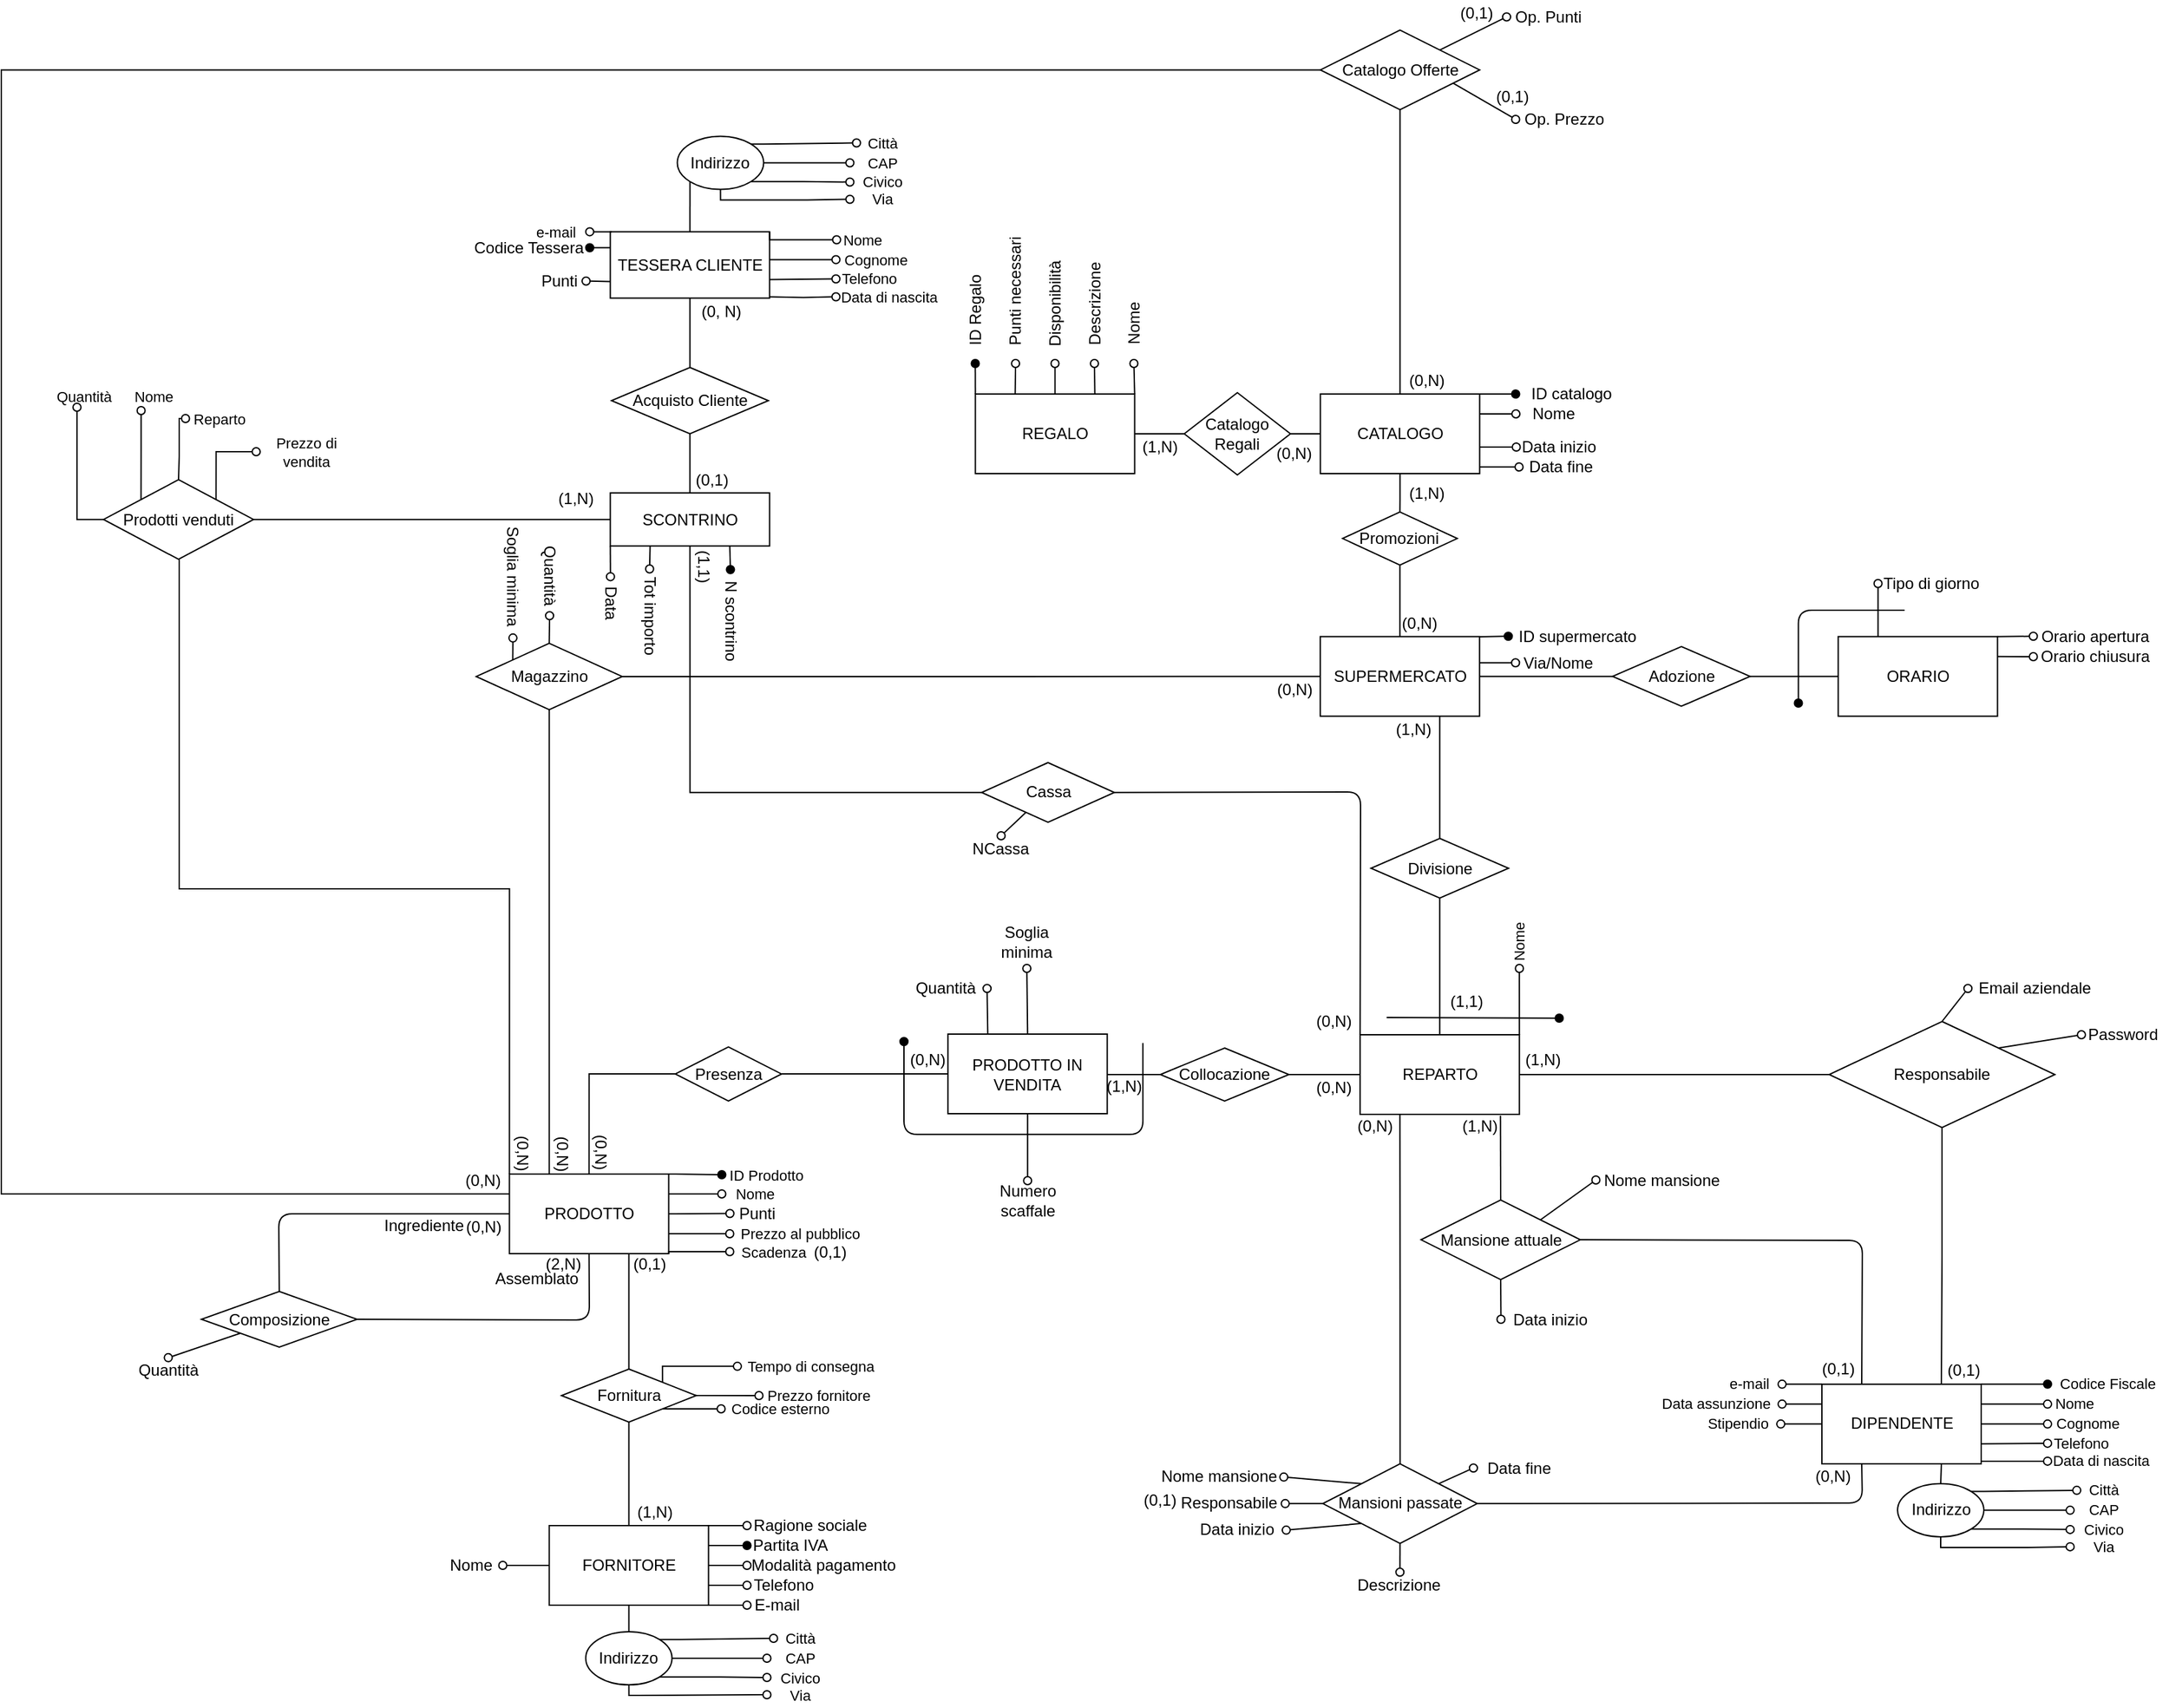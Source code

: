 <mxfile version="13.9.9" type="device" pages="2"><diagram id="AaEuYzi5Mk0jnb_sWx8u" name="Pagina-1"><mxGraphModel dx="2012" dy="1854" grid="1" gridSize="10" guides="1" tooltips="1" connect="1" arrows="1" fold="1" page="1" pageScale="1" pageWidth="827" pageHeight="1169" math="0" shadow="0"><root><mxCell id="0"/><mxCell id="1" parent="0"/><mxCell id="rp-daQFp8xOtbjrYojrI-9" style="edgeStyle=orthogonalEdgeStyle;rounded=0;orthogonalLoop=1;jettySize=auto;html=1;endArrow=none;endFill=0;entryX=0;entryY=0.5;entryDx=0;entryDy=0;" edge="1" parent="1" source="3t-cwynTEwgz1LDzE8S1-21" target="rp-daQFp8xOtbjrYojrI-10"><mxGeometry relative="1" as="geometry"><mxPoint x="520" y="439.86" as="targetPoint"/></mxGeometry></mxCell><mxCell id="3t-cwynTEwgz1LDzE8S1-21" value="SUPERMERCATO" style="rounded=0;whiteSpace=wrap;html=1;" parent="1" vertex="1"><mxGeometry x="273.63" y="409.86" width="120" height="60" as="geometry"/></mxCell><mxCell id="3t-cwynTEwgz1LDzE8S1-26" value="" style="endArrow=none;html=1;endFill=0;startArrow=oval;startFill=1;exitX=0;exitY=0.5;exitDx=0;exitDy=0;entryX=1;entryY=0.25;entryDx=0;entryDy=0;" parent="1" source="3t-cwynTEwgz1LDzE8S1-27" edge="1"><mxGeometry width="50" height="50" relative="1" as="geometry"><mxPoint x="348.63" y="479.978" as="sourcePoint"/><mxPoint x="393.63" y="409.98" as="targetPoint"/></mxGeometry></mxCell><mxCell id="3t-cwynTEwgz1LDzE8S1-27" value="ID supermercato" style="text;html=1;strokeColor=none;align=center;verticalAlign=middle;whiteSpace=wrap;rounded=0;rotation=0;" parent="1" vertex="1"><mxGeometry x="415.26" y="399.61" width="104.74" height="20" as="geometry"/></mxCell><mxCell id="rp-daQFp8xOtbjrYojrI-23" style="edgeStyle=orthogonalEdgeStyle;rounded=0;orthogonalLoop=1;jettySize=auto;html=1;startArrow=none;startFill=0;endArrow=none;endFill=0;" edge="1" parent="1" source="3t-cwynTEwgz1LDzE8S1-31" target="rp-daQFp8xOtbjrYojrI-25"><mxGeometry relative="1" as="geometry"><mxPoint x="680" y="740" as="targetPoint"/></mxGeometry></mxCell><mxCell id="3t-cwynTEwgz1LDzE8S1-31" value="REPARTO" style="rounded=0;whiteSpace=wrap;html=1;" parent="1" vertex="1"><mxGeometry x="303.63" y="710" width="120" height="60" as="geometry"/></mxCell><mxCell id="3t-cwynTEwgz1LDzE8S1-32" value="Divisione" style="rhombus;whiteSpace=wrap;html=1;" parent="1" vertex="1"><mxGeometry x="311.82" y="562" width="103.63" height="45.01" as="geometry"/></mxCell><mxCell id="3t-cwynTEwgz1LDzE8S1-33" value="" style="endArrow=none;html=1;exitX=0.75;exitY=1;exitDx=0;exitDy=0;entryX=0.5;entryY=0;entryDx=0;entryDy=0;" parent="1" source="3t-cwynTEwgz1LDzE8S1-21" target="3t-cwynTEwgz1LDzE8S1-32" edge="1"><mxGeometry width="50" height="50" relative="1" as="geometry"><mxPoint x="363.63" y="479.86" as="sourcePoint"/><mxPoint x="492.63" y="594.86" as="targetPoint"/></mxGeometry></mxCell><mxCell id="3t-cwynTEwgz1LDzE8S1-34" value="" style="endArrow=none;html=1;exitX=0.5;exitY=1;exitDx=0;exitDy=0;entryX=0.5;entryY=0;entryDx=0;entryDy=0;" parent="1" source="3t-cwynTEwgz1LDzE8S1-32" target="3t-cwynTEwgz1LDzE8S1-31" edge="1"><mxGeometry width="50" height="50" relative="1" as="geometry"><mxPoint x="263.63" y="739.87" as="sourcePoint"/><mxPoint x="302.63" y="739.875" as="targetPoint"/></mxGeometry></mxCell><mxCell id="3t-cwynTEwgz1LDzE8S1-35" value="" style="endArrow=none;html=1;endFill=0;startArrow=oval;startFill=1;" parent="1" edge="1"><mxGeometry width="50" height="50" relative="1" as="geometry"><mxPoint x="453.63" y="697.49" as="sourcePoint"/><mxPoint x="323.63" y="697" as="targetPoint"/><Array as="points"/></mxGeometry></mxCell><mxCell id="3t-cwynTEwgz1LDzE8S1-36" value="DIPENDENTE" style="rounded=0;whiteSpace=wrap;html=1;" parent="1" vertex="1"><mxGeometry x="651.52" y="973.43" width="120" height="60" as="geometry"/></mxCell><mxCell id="3t-cwynTEwgz1LDzE8S1-37" style="edgeStyle=orthogonalEdgeStyle;rounded=0;orthogonalLoop=1;jettySize=auto;html=1;entryX=1;entryY=0;entryDx=0;entryDy=0;startArrow=oval;startFill=1;endArrow=none;endFill=0;" parent="1" source="3t-cwynTEwgz1LDzE8S1-38" target="3t-cwynTEwgz1LDzE8S1-36" edge="1"><mxGeometry relative="1" as="geometry"><mxPoint x="781.52" y="963.43" as="targetPoint"/><Array as="points"><mxPoint x="781.52" y="973.43"/><mxPoint x="781.52" y="973.43"/></Array></mxGeometry></mxCell><mxCell id="3t-cwynTEwgz1LDzE8S1-38" value="Codice Fiscale" style="text;html=1;strokeColor=none;fillColor=none;align=center;verticalAlign=middle;whiteSpace=wrap;rounded=0;shadow=0;fontSize=11;" parent="1" vertex="1"><mxGeometry x="821.52" y="963.43" width="90" height="20" as="geometry"/></mxCell><mxCell id="3t-cwynTEwgz1LDzE8S1-39" style="edgeStyle=orthogonalEdgeStyle;rounded=0;orthogonalLoop=1;jettySize=auto;html=1;startArrow=oval;startFill=0;endArrow=none;endFill=0;entryX=1;entryY=0.25;entryDx=0;entryDy=0;exitX=0;exitY=0.5;exitDx=0;exitDy=0;" parent="1" source="3t-cwynTEwgz1LDzE8S1-40" target="3t-cwynTEwgz1LDzE8S1-36" edge="1"><mxGeometry relative="1" as="geometry"><mxPoint x="771.52" y="983.44" as="targetPoint"/><mxPoint x="811.52" y="983.44" as="sourcePoint"/><Array as="points"><mxPoint x="781.52" y="988.43"/><mxPoint x="781.52" y="988.43"/></Array></mxGeometry></mxCell><mxCell id="3t-cwynTEwgz1LDzE8S1-40" value="Nome" style="text;html=1;strokeColor=none;fillColor=none;align=center;verticalAlign=middle;whiteSpace=wrap;rounded=0;shadow=0;fontSize=11;" parent="1" vertex="1"><mxGeometry x="821.52" y="983.43" width="40" height="10" as="geometry"/></mxCell><mxCell id="3t-cwynTEwgz1LDzE8S1-41" style="edgeStyle=orthogonalEdgeStyle;rounded=0;orthogonalLoop=1;jettySize=auto;html=1;entryX=1;entryY=0.75;entryDx=0;entryDy=0;startArrow=oval;startFill=0;endArrow=none;endFill=0;exitX=0;exitY=0.5;exitDx=0;exitDy=0;" parent="1" source="3t-cwynTEwgz1LDzE8S1-42" target="3t-cwynTEwgz1LDzE8S1-36" edge="1"><mxGeometry relative="1" as="geometry"><Array as="points"><mxPoint x="821.52" y="1018.43"/></Array></mxGeometry></mxCell><mxCell id="3t-cwynTEwgz1LDzE8S1-42" value="Telefono" style="text;html=1;strokeColor=none;fillColor=none;align=center;verticalAlign=middle;whiteSpace=wrap;rounded=0;shadow=0;fontSize=11;" parent="1" vertex="1"><mxGeometry x="821.52" y="1010.44" width="50" height="15" as="geometry"/></mxCell><mxCell id="3t-cwynTEwgz1LDzE8S1-43" value="Indirizzo" style="ellipse;whiteSpace=wrap;html=1;" parent="1" vertex="1"><mxGeometry x="708.52" y="1048.43" width="65" height="40.01" as="geometry"/></mxCell><mxCell id="3t-cwynTEwgz1LDzE8S1-44" style="edgeStyle=orthogonalEdgeStyle;rounded=0;orthogonalLoop=1;jettySize=auto;html=1;entryX=0;entryY=0.5;entryDx=0;entryDy=0;shadow=0;endArrow=oval;endFill=0;fillColor=#FFFFFF;fontSize=11;exitX=1;exitY=1;exitDx=0;exitDy=0;" parent="1" source="3t-cwynTEwgz1LDzE8S1-43" target="3t-cwynTEwgz1LDzE8S1-45" edge="1"><mxGeometry relative="1" as="geometry"><mxPoint x="467.52" y="928.43" as="sourcePoint"/><Array as="points"><mxPoint x="803.52" y="1082.43"/></Array></mxGeometry></mxCell><mxCell id="3t-cwynTEwgz1LDzE8S1-45" value="Civico" style="text;html=1;strokeColor=none;fillColor=none;align=center;verticalAlign=middle;whiteSpace=wrap;rounded=0;shadow=0;fontSize=11;" parent="1" vertex="1"><mxGeometry x="838.52" y="1078.44" width="50" height="9" as="geometry"/></mxCell><mxCell id="3t-cwynTEwgz1LDzE8S1-46" style="edgeStyle=orthogonalEdgeStyle;rounded=0;orthogonalLoop=1;jettySize=auto;html=1;entryX=0;entryY=0.5;entryDx=0;entryDy=0;shadow=0;endArrow=oval;endFill=0;fillColor=#FFFFFF;fontSize=11;exitX=0.5;exitY=1;exitDx=0;exitDy=0;" parent="1" source="3t-cwynTEwgz1LDzE8S1-43" target="3t-cwynTEwgz1LDzE8S1-47" edge="1"><mxGeometry relative="1" as="geometry"><mxPoint x="537.52" y="1008.435" as="sourcePoint"/><Array as="points"><mxPoint x="740.52" y="1096.43"/><mxPoint x="806.52" y="1096.43"/></Array></mxGeometry></mxCell><mxCell id="3t-cwynTEwgz1LDzE8S1-47" value="Via" style="text;html=1;strokeColor=none;fillColor=none;align=center;verticalAlign=middle;whiteSpace=wrap;rounded=0;shadow=0;fontSize=11;" parent="1" vertex="1"><mxGeometry x="838.52" y="1088.44" width="50" height="15" as="geometry"/></mxCell><mxCell id="3t-cwynTEwgz1LDzE8S1-48" style="edgeStyle=orthogonalEdgeStyle;rounded=0;orthogonalLoop=1;jettySize=auto;html=1;entryX=0;entryY=0.5;entryDx=0;entryDy=0;shadow=0;endArrow=oval;endFill=0;fillColor=#FFFFFF;fontSize=11;exitX=1;exitY=0.5;exitDx=0;exitDy=0;" parent="1" source="3t-cwynTEwgz1LDzE8S1-43" target="3t-cwynTEwgz1LDzE8S1-49" edge="1"><mxGeometry relative="1" as="geometry"><mxPoint x="763.975" y="1072.586" as="sourcePoint"/><Array as="points"><mxPoint x="823.52" y="1068.43"/><mxPoint x="823.52" y="1068.43"/></Array></mxGeometry></mxCell><mxCell id="3t-cwynTEwgz1LDzE8S1-49" value="CAP" style="text;html=1;strokeColor=none;fillColor=none;align=center;verticalAlign=middle;whiteSpace=wrap;rounded=0;shadow=0;fontSize=11;" parent="1" vertex="1"><mxGeometry x="838.52" y="1063.43" width="50" height="10.01" as="geometry"/></mxCell><mxCell id="3t-cwynTEwgz1LDzE8S1-50" value="" style="endArrow=none;html=1;entryX=0.75;entryY=1;entryDx=0;entryDy=0;exitX=0.5;exitY=0;exitDx=0;exitDy=0;" parent="1" source="3t-cwynTEwgz1LDzE8S1-43" target="3t-cwynTEwgz1LDzE8S1-36" edge="1"><mxGeometry width="50" height="50" relative="1" as="geometry"><mxPoint x="581.52" y="993.43" as="sourcePoint"/><mxPoint x="631.52" y="943.43" as="targetPoint"/></mxGeometry></mxCell><mxCell id="3t-cwynTEwgz1LDzE8S1-51" style="edgeStyle=orthogonalEdgeStyle;rounded=0;orthogonalLoop=1;jettySize=auto;html=1;entryX=0;entryY=0.5;entryDx=0;entryDy=0;shadow=0;endArrow=oval;endFill=0;fillColor=#FFFFFF;fontSize=11;exitX=1;exitY=0;exitDx=0;exitDy=0;" parent="1" source="3t-cwynTEwgz1LDzE8S1-43" target="3t-cwynTEwgz1LDzE8S1-52" edge="1"><mxGeometry relative="1" as="geometry"><mxPoint x="773.52" y="1058.425" as="sourcePoint"/><Array as="points"><mxPoint x="773.52" y="1054.43"/><mxPoint x="843.52" y="1053.43"/></Array></mxGeometry></mxCell><mxCell id="3t-cwynTEwgz1LDzE8S1-52" value="Città" style="text;html=1;strokeColor=none;fillColor=none;align=center;verticalAlign=middle;whiteSpace=wrap;rounded=0;shadow=0;fontSize=11;" parent="1" vertex="1"><mxGeometry x="843.52" y="1048.43" width="40" height="10" as="geometry"/></mxCell><mxCell id="3t-cwynTEwgz1LDzE8S1-53" style="edgeStyle=orthogonalEdgeStyle;rounded=0;orthogonalLoop=1;jettySize=auto;html=1;startArrow=oval;startFill=0;endArrow=none;endFill=0;entryX=1;entryY=0.25;entryDx=0;entryDy=0;exitX=0;exitY=0.5;exitDx=0;exitDy=0;" parent="1" source="3t-cwynTEwgz1LDzE8S1-54" edge="1"><mxGeometry relative="1" as="geometry"><mxPoint x="771.52" y="1003.43" as="targetPoint"/><mxPoint x="811.52" y="998.44" as="sourcePoint"/><Array as="points"><mxPoint x="781.52" y="1003.43"/><mxPoint x="781.52" y="1003.43"/></Array></mxGeometry></mxCell><mxCell id="3t-cwynTEwgz1LDzE8S1-54" value="Cognome" style="text;html=1;strokeColor=none;fillColor=none;align=center;verticalAlign=middle;whiteSpace=wrap;rounded=0;shadow=0;fontSize=11;" parent="1" vertex="1"><mxGeometry x="821.52" y="998.43" width="60" height="10" as="geometry"/></mxCell><mxCell id="3t-cwynTEwgz1LDzE8S1-55" style="edgeStyle=orthogonalEdgeStyle;rounded=0;orthogonalLoop=1;jettySize=auto;html=1;entryX=0;entryY=0.5;entryDx=0;entryDy=0;shadow=0;endArrow=oval;endFill=0;fillColor=#FFFFFF;fontSize=11;exitX=1;exitY=0.967;exitDx=0;exitDy=0;exitPerimeter=0;" parent="1" source="3t-cwynTEwgz1LDzE8S1-36" target="3t-cwynTEwgz1LDzE8S1-56" edge="1"><mxGeometry relative="1" as="geometry"><mxPoint x="781.52" y="1031.43" as="sourcePoint"/><Array as="points"/></mxGeometry></mxCell><mxCell id="3t-cwynTEwgz1LDzE8S1-56" value="Data di nascita" style="text;html=1;strokeColor=none;fillColor=none;align=center;verticalAlign=middle;whiteSpace=wrap;rounded=0;shadow=0;fontSize=11;" parent="1" vertex="1"><mxGeometry x="821.52" y="1021.44" width="80" height="20" as="geometry"/></mxCell><mxCell id="3t-cwynTEwgz1LDzE8S1-57" style="edgeStyle=orthogonalEdgeStyle;rounded=0;orthogonalLoop=1;jettySize=auto;html=1;startArrow=oval;startFill=0;endArrow=none;endFill=0;entryX=0;entryY=0;entryDx=0;entryDy=0;exitX=1;exitY=0.5;exitDx=0;exitDy=0;" parent="1" source="3t-cwynTEwgz1LDzE8S1-58" target="3t-cwynTEwgz1LDzE8S1-36" edge="1"><mxGeometry relative="1" as="geometry"><mxPoint x="631.52" y="953.43" as="sourcePoint"/><mxPoint x="651.52" y="971.43" as="targetPoint"/><Array as="points"><mxPoint x="641.52" y="973.43"/><mxPoint x="641.52" y="973.43"/></Array></mxGeometry></mxCell><mxCell id="3t-cwynTEwgz1LDzE8S1-58" value="e-mail" style="text;html=1;strokeColor=none;fillColor=none;align=center;verticalAlign=middle;whiteSpace=wrap;rounded=0;shadow=0;fontSize=11;rotation=0;" parent="1" vertex="1"><mxGeometry x="571.52" y="963.43" width="50" height="20" as="geometry"/></mxCell><mxCell id="3t-cwynTEwgz1LDzE8S1-59" style="edgeStyle=orthogonalEdgeStyle;rounded=0;orthogonalLoop=1;jettySize=auto;html=1;entryX=1;entryY=0.5;entryDx=0;entryDy=0;shadow=0;endArrow=oval;endFill=0;fillColor=#FFFFFF;fontSize=11;exitX=0;exitY=0.25;exitDx=0;exitDy=0;" parent="1" source="3t-cwynTEwgz1LDzE8S1-36" target="3t-cwynTEwgz1LDzE8S1-60" edge="1"><mxGeometry relative="1" as="geometry"><mxPoint x="650.52" y="988.43" as="sourcePoint"/><Array as="points"/><mxPoint x="620.52" y="988.43" as="targetPoint"/></mxGeometry></mxCell><mxCell id="3t-cwynTEwgz1LDzE8S1-60" value="Data assunzione" style="text;html=1;strokeColor=none;fillColor=none;align=center;verticalAlign=middle;whiteSpace=wrap;rounded=0;shadow=0;fontSize=11;" parent="1" vertex="1"><mxGeometry x="521.52" y="978.43" width="100" height="20" as="geometry"/></mxCell><mxCell id="3t-cwynTEwgz1LDzE8S1-61" value="Stipendio" style="text;html=1;strokeColor=none;fillColor=none;align=center;verticalAlign=middle;whiteSpace=wrap;rounded=0;shadow=0;fontSize=11;" parent="1" vertex="1"><mxGeometry x="555.52" y="993.43" width="65" height="20" as="geometry"/></mxCell><mxCell id="3t-cwynTEwgz1LDzE8S1-62" style="edgeStyle=orthogonalEdgeStyle;rounded=0;orthogonalLoop=1;jettySize=auto;html=1;exitX=1;exitY=0.5;exitDx=0;exitDy=0;entryX=0;entryY=0.5;entryDx=0;entryDy=0;startArrow=oval;startFill=0;endArrow=none;endFill=0;" parent="1" source="3t-cwynTEwgz1LDzE8S1-61" target="3t-cwynTEwgz1LDzE8S1-36" edge="1"><mxGeometry relative="1" as="geometry"><mxPoint x="619.52" y="1008.43" as="sourcePoint"/><mxPoint x="649.52" y="1003.43" as="targetPoint"/><Array as="points"><mxPoint x="641.52" y="1003.43"/><mxPoint x="641.52" y="1003.43"/></Array></mxGeometry></mxCell><mxCell id="3t-cwynTEwgz1LDzE8S1-68" style="edgeStyle=orthogonalEdgeStyle;rounded=0;orthogonalLoop=1;jettySize=auto;html=1;entryX=0;entryY=0.5;entryDx=0;entryDy=0;shadow=0;endArrow=oval;endFill=0;fillColor=#FFFFFF;fontSize=11;exitX=1;exitY=0;exitDx=0;exitDy=0;" parent="1" source="3t-cwynTEwgz1LDzE8S1-31" target="3t-cwynTEwgz1LDzE8S1-69" edge="1"><mxGeometry relative="1" as="geometry"><mxPoint x="423.63" y="665.01" as="sourcePoint"/><Array as="points"><mxPoint x="423.63" y="670"/><mxPoint x="423.63" y="670"/></Array></mxGeometry></mxCell><mxCell id="3t-cwynTEwgz1LDzE8S1-69" value="Nome" style="text;html=1;strokeColor=none;fillColor=none;align=center;verticalAlign=middle;whiteSpace=wrap;rounded=0;shadow=0;fontSize=11;rotation=270;" parent="1" vertex="1"><mxGeometry x="403.63" y="630" width="40" height="20" as="geometry"/></mxCell><mxCell id="3t-cwynTEwgz1LDzE8S1-70" value="" style="endArrow=none;html=1;fillColor=#FFFFFF;exitX=1;exitY=0.5;exitDx=0;exitDy=0;entryX=0;entryY=0.5;entryDx=0;entryDy=0;" parent="1" source="kvGvNXPUaEUiYJLDBByV-61" target="3t-cwynTEwgz1LDzE8S1-31" edge="1"><mxGeometry width="50" height="50" relative="1" as="geometry"><mxPoint x="218.63" y="740" as="sourcePoint"/><mxPoint x="245.13" y="720" as="targetPoint"/></mxGeometry></mxCell><mxCell id="qbDtTzuFtkKjKqkCriLI-1" value="(1,N)" style="text;html=1;strokeColor=none;fillColor=none;align=center;verticalAlign=middle;whiteSpace=wrap;rounded=0;" parent="1" vertex="1"><mxGeometry x="323.63" y="469.86" width="40" height="20" as="geometry"/></mxCell><mxCell id="qbDtTzuFtkKjKqkCriLI-2" value="(1,1)" style="text;html=1;strokeColor=none;fillColor=none;align=center;verticalAlign=middle;whiteSpace=wrap;rounded=0;" parent="1" vertex="1"><mxGeometry x="363.63" y="675.01" width="40" height="20" as="geometry"/></mxCell><mxCell id="qbDtTzuFtkKjKqkCriLI-3" value="SCONTRINO" style="rounded=0;whiteSpace=wrap;html=1;" parent="1" vertex="1"><mxGeometry x="-261.24" y="301.58" width="120" height="40" as="geometry"/></mxCell><mxCell id="qbDtTzuFtkKjKqkCriLI-4" value="" style="endArrow=none;html=1;entryX=0.25;entryY=1;entryDx=0;entryDy=0;endFill=0;startArrow=oval;startFill=0;exitX=0;exitY=0.5;exitDx=0;exitDy=0;" parent="1" source="qbDtTzuFtkKjKqkCriLI-5" target="qbDtTzuFtkKjKqkCriLI-3" edge="1"><mxGeometry width="50" height="50" relative="1" as="geometry"><mxPoint x="80.69" y="344.928" as="sourcePoint"/><mxPoint x="80.19" y="304.43" as="targetPoint"/></mxGeometry></mxCell><mxCell id="qbDtTzuFtkKjKqkCriLI-5" value="Tot importo" style="text;html=1;strokeColor=none;fillColor=none;align=center;verticalAlign=middle;whiteSpace=wrap;rounded=0;rotation=90;" parent="1" vertex="1"><mxGeometry x="-266.99" y="374.45" width="70.74" height="39.61" as="geometry"/></mxCell><mxCell id="qbDtTzuFtkKjKqkCriLI-9" value="" style="endArrow=none;html=1;entryX=0.75;entryY=1;entryDx=0;entryDy=0;endFill=0;startArrow=oval;startFill=1;exitX=0;exitY=0.5;exitDx=0;exitDy=0;" parent="1" source="qbDtTzuFtkKjKqkCriLI-10" target="qbDtTzuFtkKjKqkCriLI-3" edge="1"><mxGeometry width="50" height="50" relative="1" as="geometry"><mxPoint x="165.9" y="291.718" as="sourcePoint"/><mxPoint x="27.77" y="374.98" as="targetPoint"/></mxGeometry></mxCell><mxCell id="qbDtTzuFtkKjKqkCriLI-10" value="N scontrino" style="text;html=1;strokeColor=none;fillColor=none;align=center;verticalAlign=middle;whiteSpace=wrap;rounded=0;rotation=90;" parent="1" vertex="1"><mxGeometry x="-209.86" y="375.73" width="78.24" height="45.5" as="geometry"/></mxCell><mxCell id="qbDtTzuFtkKjKqkCriLI-15" value="(1,N)" style="text;html=1;strokeColor=none;fillColor=none;align=center;verticalAlign=middle;whiteSpace=wrap;rounded=0;" parent="1" vertex="1"><mxGeometry x="373.7" y="768.51" width="40" height="20" as="geometry"/></mxCell><mxCell id="qbDtTzuFtkKjKqkCriLI-73" value="PRODOTTO" style="rounded=0;whiteSpace=wrap;html=1;" parent="1" vertex="1"><mxGeometry x="-337.24" y="815.02" width="120" height="60" as="geometry"/></mxCell><mxCell id="qbDtTzuFtkKjKqkCriLI-74" style="edgeStyle=orthogonalEdgeStyle;rounded=0;orthogonalLoop=1;jettySize=auto;html=1;entryX=0;entryY=0.5;entryDx=0;entryDy=0;shadow=0;endArrow=oval;endFill=1;fillColor=#FFFFFF;fontSize=11;exitX=1;exitY=0;exitDx=0;exitDy=0;" parent="1" source="qbDtTzuFtkKjKqkCriLI-73" target="qbDtTzuFtkKjKqkCriLI-75" edge="1"><mxGeometry relative="1" as="geometry"><mxPoint x="-212.48" y="816.88" as="sourcePoint"/><Array as="points"><mxPoint x="-212.24" y="815.51"/></Array></mxGeometry></mxCell><mxCell id="qbDtTzuFtkKjKqkCriLI-75" value="ID Prodotto" style="text;html=1;strokeColor=none;fillColor=none;align=center;verticalAlign=middle;whiteSpace=wrap;rounded=0;shadow=0;fontSize=11;" parent="1" vertex="1"><mxGeometry x="-177.24" y="808.51" width="67.24" height="14" as="geometry"/></mxCell><mxCell id="qbDtTzuFtkKjKqkCriLI-76" style="edgeStyle=orthogonalEdgeStyle;rounded=0;orthogonalLoop=1;jettySize=auto;html=1;entryX=0;entryY=0.5;entryDx=0;entryDy=0;shadow=0;endArrow=oval;endFill=0;fillColor=#FFFFFF;fontSize=11;exitX=1;exitY=0.25;exitDx=0;exitDy=0;" parent="1" source="qbDtTzuFtkKjKqkCriLI-73" target="qbDtTzuFtkKjKqkCriLI-77" edge="1"><mxGeometry relative="1" as="geometry"><mxPoint x="-206.24" y="832.51" as="sourcePoint"/><Array as="points"><mxPoint x="-206.24" y="829.51"/><mxPoint x="-166.24" y="830.51"/></Array></mxGeometry></mxCell><mxCell id="qbDtTzuFtkKjKqkCriLI-77" value="Nome" style="text;html=1;strokeColor=none;fillColor=none;align=center;verticalAlign=middle;whiteSpace=wrap;rounded=0;shadow=0;fontSize=11;" parent="1" vertex="1"><mxGeometry x="-177.24" y="825.02" width="50" height="10" as="geometry"/></mxCell><mxCell id="qbDtTzuFtkKjKqkCriLI-80" style="edgeStyle=orthogonalEdgeStyle;rounded=0;orthogonalLoop=1;jettySize=auto;html=1;shadow=0;endArrow=oval;endFill=0;fillColor=#FFFFFF;fontSize=11;exitX=1;exitY=0.75;exitDx=0;exitDy=0;entryX=0;entryY=0.5;entryDx=0;entryDy=0;" parent="1" source="qbDtTzuFtkKjKqkCriLI-73" target="qbDtTzuFtkKjKqkCriLI-81" edge="1"><mxGeometry relative="1" as="geometry"><mxPoint x="-213.24" y="863.52" as="sourcePoint"/><Array as="points"/><mxPoint x="-171.24" y="860.51" as="targetPoint"/></mxGeometry></mxCell><mxCell id="qbDtTzuFtkKjKqkCriLI-81" value="Prezzo al pubblico" style="text;html=1;strokeColor=none;fillColor=none;align=center;verticalAlign=middle;whiteSpace=wrap;rounded=0;shadow=0;fontSize=11;" parent="1" vertex="1"><mxGeometry x="-171.24" y="855.02" width="106" height="10" as="geometry"/></mxCell><mxCell id="qbDtTzuFtkKjKqkCriLI-82" style="edgeStyle=orthogonalEdgeStyle;rounded=0;orthogonalLoop=1;jettySize=auto;html=1;entryX=0;entryY=0.5;entryDx=0;entryDy=0;shadow=0;endArrow=oval;endFill=0;fillColor=#FFFFFF;fontSize=11;exitX=1;exitY=1;exitDx=0;exitDy=0;" parent="1" source="qbDtTzuFtkKjKqkCriLI-73" target="qbDtTzuFtkKjKqkCriLI-83" edge="1"><mxGeometry relative="1" as="geometry"><mxPoint x="-213.24" y="873.52" as="sourcePoint"/><Array as="points"><mxPoint x="-217.24" y="873.51"/></Array></mxGeometry></mxCell><mxCell id="qbDtTzuFtkKjKqkCriLI-83" value="Scadenza" style="text;html=1;strokeColor=none;fillColor=none;align=center;verticalAlign=middle;whiteSpace=wrap;rounded=0;shadow=0;fontSize=11;" parent="1" vertex="1"><mxGeometry x="-171.24" y="868.52" width="66" height="10" as="geometry"/></mxCell><mxCell id="qbDtTzuFtkKjKqkCriLI-89" style="edgeStyle=orthogonalEdgeStyle;rounded=0;orthogonalLoop=1;jettySize=auto;html=1;entryX=0;entryY=0.5;entryDx=0;entryDy=0;shadow=0;endArrow=oval;endFill=0;fillColor=#FFFFFF;fontSize=11;exitX=1;exitY=1;exitDx=0;exitDy=0;" parent="1" source="qbDtTzuFtkKjKqkCriLI-121" target="qbDtTzuFtkKjKqkCriLI-90" edge="1"><mxGeometry relative="1" as="geometry"><mxPoint x="-216.74" y="993.25" as="sourcePoint"/><Array as="points"><mxPoint x="-217" y="991.57"/></Array></mxGeometry></mxCell><mxCell id="qbDtTzuFtkKjKqkCriLI-90" value="Codice esterno" style="text;html=1;strokeColor=none;fillColor=none;align=center;verticalAlign=middle;whiteSpace=wrap;rounded=0;shadow=0;fontSize=11;" parent="1" vertex="1"><mxGeometry x="-177.74" y="982" width="90" height="20" as="geometry"/></mxCell><mxCell id="qbDtTzuFtkKjKqkCriLI-91" style="edgeStyle=orthogonalEdgeStyle;rounded=0;orthogonalLoop=1;jettySize=auto;html=1;entryX=0;entryY=0.5;entryDx=0;entryDy=0;shadow=0;endArrow=oval;endFill=0;fillColor=#FFFFFF;fontSize=11;exitX=1.003;exitY=0.498;exitDx=0;exitDy=0;exitPerimeter=0;" parent="1" source="qbDtTzuFtkKjKqkCriLI-121" target="qbDtTzuFtkKjKqkCriLI-92" edge="1"><mxGeometry relative="1" as="geometry"><mxPoint x="-202.24" y="979.5" as="sourcePoint"/><Array as="points"><mxPoint x="-202" y="981.57"/></Array></mxGeometry></mxCell><mxCell id="qbDtTzuFtkKjKqkCriLI-92" value="Prezzo fornitore" style="text;html=1;strokeColor=none;fillColor=none;align=center;verticalAlign=middle;whiteSpace=wrap;rounded=0;shadow=0;fontSize=11;" parent="1" vertex="1"><mxGeometry x="-149.24" y="972.01" width="90" height="20" as="geometry"/></mxCell><mxCell id="qbDtTzuFtkKjKqkCriLI-93" style="edgeStyle=orthogonalEdgeStyle;rounded=0;orthogonalLoop=1;jettySize=auto;html=1;entryX=0;entryY=0.5;entryDx=0;entryDy=0;shadow=0;endArrow=oval;endFill=0;fillColor=#FFFFFF;fontSize=11;exitX=1;exitY=0;exitDx=0;exitDy=0;" parent="1" source="qbDtTzuFtkKjKqkCriLI-121" target="qbDtTzuFtkKjKqkCriLI-94" edge="1"><mxGeometry relative="1" as="geometry"><mxPoint x="-198.24" y="911.58" as="sourcePoint"/><Array as="points"><mxPoint x="-222" y="960"/></Array></mxGeometry></mxCell><mxCell id="qbDtTzuFtkKjKqkCriLI-94" value="Tempo di consegna" style="text;html=1;strokeColor=none;fillColor=none;align=center;verticalAlign=middle;whiteSpace=wrap;rounded=0;shadow=0;fontSize=11;" parent="1" vertex="1"><mxGeometry x="-165.49" y="949.92" width="110" height="20" as="geometry"/></mxCell><mxCell id="qbDtTzuFtkKjKqkCriLI-95" value="Composizione" style="rhombus;whiteSpace=wrap;html=1;" parent="1" vertex="1"><mxGeometry x="-569.24" y="903.52" width="117.24" height="41.99" as="geometry"/></mxCell><mxCell id="qbDtTzuFtkKjKqkCriLI-96" value="" style="endArrow=none;html=1;entryX=1;entryY=0.5;entryDx=0;entryDy=0;exitX=0.5;exitY=1;exitDx=0;exitDy=0;" parent="1" source="qbDtTzuFtkKjKqkCriLI-73" target="qbDtTzuFtkKjKqkCriLI-95" edge="1"><mxGeometry width="50" height="50" relative="1" as="geometry"><mxPoint x="-387.24" y="970.93" as="sourcePoint"/><mxPoint x="-377.24" y="933.01" as="targetPoint"/><Array as="points"><mxPoint x="-277" y="925"/></Array></mxGeometry></mxCell><mxCell id="qbDtTzuFtkKjKqkCriLI-97" value="" style="endArrow=none;html=1;exitX=0.5;exitY=0;exitDx=0;exitDy=0;entryX=0;entryY=0.5;entryDx=0;entryDy=0;" parent="1" source="qbDtTzuFtkKjKqkCriLI-95" target="qbDtTzuFtkKjKqkCriLI-73" edge="1"><mxGeometry width="50" height="50" relative="1" as="geometry"><mxPoint x="-377.24" y="820.51" as="sourcePoint"/><mxPoint x="-327.24" y="770.51" as="targetPoint"/><Array as="points"><mxPoint x="-511" y="845"/></Array></mxGeometry></mxCell><mxCell id="qbDtTzuFtkKjKqkCriLI-98" value="" style="endArrow=none;html=1;entryX=0;entryY=1;entryDx=0;entryDy=0;endFill=0;startArrow=oval;startFill=0;exitX=0.5;exitY=0;exitDx=0;exitDy=0;" parent="1" source="qbDtTzuFtkKjKqkCriLI-99" target="qbDtTzuFtkKjKqkCriLI-95" edge="1"><mxGeometry width="50" height="50" relative="1" as="geometry"><mxPoint x="-449.24" y="940.51" as="sourcePoint"/><mxPoint x="-447.24" y="920.51" as="targetPoint"/></mxGeometry></mxCell><mxCell id="qbDtTzuFtkKjKqkCriLI-99" value="Quantità" style="text;html=1;strokeColor=none;fillColor=none;align=center;verticalAlign=middle;whiteSpace=wrap;rounded=0;" parent="1" vertex="1"><mxGeometry x="-619.24" y="953.43" width="50" height="20" as="geometry"/></mxCell><mxCell id="qbDtTzuFtkKjKqkCriLI-100" value="FORNITORE" style="rounded=0;whiteSpace=wrap;html=1;" parent="1" vertex="1"><mxGeometry x="-307.24" y="1080" width="120" height="60" as="geometry"/></mxCell><mxCell id="qbDtTzuFtkKjKqkCriLI-101" value="" style="endArrow=none;html=1;entryX=1;entryY=0;entryDx=0;entryDy=0;endFill=0;startArrow=oval;startFill=0;exitX=0;exitY=0.5;exitDx=0;exitDy=0;" parent="1" source="qbDtTzuFtkKjKqkCriLI-102" target="qbDtTzuFtkKjKqkCriLI-100" edge="1"><mxGeometry width="50" height="50" relative="1" as="geometry"><mxPoint x="-99.24" y="1080.497" as="sourcePoint"/><mxPoint x="-99.74" y="1040" as="targetPoint"/></mxGeometry></mxCell><mxCell id="qbDtTzuFtkKjKqkCriLI-102" value="Ragione sociale" style="text;html=1;strokeColor=none;fillColor=none;align=center;verticalAlign=middle;whiteSpace=wrap;rounded=0;" parent="1" vertex="1"><mxGeometry x="-158.24" y="1070" width="95" height="20" as="geometry"/></mxCell><mxCell id="qbDtTzuFtkKjKqkCriLI-103" value="" style="endArrow=none;html=1;entryX=1;entryY=0.25;entryDx=0;entryDy=0;endFill=0;startArrow=oval;startFill=1;exitX=0;exitY=0.5;exitDx=0;exitDy=0;" parent="1" source="qbDtTzuFtkKjKqkCriLI-104" target="qbDtTzuFtkKjKqkCriLI-100" edge="1"><mxGeometry width="50" height="50" relative="1" as="geometry"><mxPoint x="-99.24" y="1093.497" as="sourcePoint"/><mxPoint x="-187.24" y="1093" as="targetPoint"/></mxGeometry></mxCell><mxCell id="qbDtTzuFtkKjKqkCriLI-104" value="Partita IVA" style="text;html=1;strokeColor=none;fillColor=none;align=center;verticalAlign=middle;whiteSpace=wrap;rounded=0;" parent="1" vertex="1"><mxGeometry x="-158.24" y="1085" width="65" height="20" as="geometry"/></mxCell><mxCell id="qbDtTzuFtkKjKqkCriLI-105" value="" style="endArrow=none;html=1;entryX=1;entryY=0.5;entryDx=0;entryDy=0;endFill=0;startArrow=oval;startFill=0;exitX=0;exitY=0.5;exitDx=0;exitDy=0;" parent="1" source="qbDtTzuFtkKjKqkCriLI-106" target="qbDtTzuFtkKjKqkCriLI-100" edge="1"><mxGeometry width="50" height="50" relative="1" as="geometry"><mxPoint x="-94.24" y="1110.497" as="sourcePoint"/><mxPoint x="-182.24" y="1110" as="targetPoint"/></mxGeometry></mxCell><mxCell id="qbDtTzuFtkKjKqkCriLI-106" value="Modalità pagamento" style="text;html=1;strokeColor=none;fillColor=none;align=center;verticalAlign=middle;whiteSpace=wrap;rounded=0;" parent="1" vertex="1"><mxGeometry x="-158.24" y="1100" width="115" height="20" as="geometry"/></mxCell><mxCell id="qbDtTzuFtkKjKqkCriLI-107" value="" style="endArrow=none;html=1;endFill=0;startArrow=oval;startFill=0;exitX=0;exitY=0.5;exitDx=0;exitDy=0;entryX=1;entryY=0.75;entryDx=0;entryDy=0;" parent="1" source="qbDtTzuFtkKjKqkCriLI-108" target="qbDtTzuFtkKjKqkCriLI-100" edge="1"><mxGeometry width="50" height="50" relative="1" as="geometry"><mxPoint x="-99.24" y="1123.497" as="sourcePoint"/><mxPoint x="-197.24" y="1125" as="targetPoint"/></mxGeometry></mxCell><mxCell id="qbDtTzuFtkKjKqkCriLI-108" value="Telefono" style="text;html=1;strokeColor=none;fillColor=none;align=center;verticalAlign=middle;whiteSpace=wrap;rounded=0;" parent="1" vertex="1"><mxGeometry x="-158.24" y="1115" width="55" height="20" as="geometry"/></mxCell><mxCell id="qbDtTzuFtkKjKqkCriLI-109" value="" style="endArrow=none;html=1;endFill=0;startArrow=oval;startFill=0;exitX=0;exitY=0.5;exitDx=0;exitDy=0;entryX=1;entryY=1;entryDx=0;entryDy=0;" parent="1" source="qbDtTzuFtkKjKqkCriLI-110" target="qbDtTzuFtkKjKqkCriLI-100" edge="1"><mxGeometry width="50" height="50" relative="1" as="geometry"><mxPoint x="-96.64" y="1140.497" as="sourcePoint"/><mxPoint x="-177.84" y="1140" as="targetPoint"/></mxGeometry></mxCell><mxCell id="qbDtTzuFtkKjKqkCriLI-110" value="E-mail" style="text;html=1;strokeColor=none;fillColor=none;align=center;verticalAlign=middle;whiteSpace=wrap;rounded=0;" parent="1" vertex="1"><mxGeometry x="-158.24" y="1130" width="45" height="20" as="geometry"/></mxCell><mxCell id="qbDtTzuFtkKjKqkCriLI-111" value="Indirizzo" style="ellipse;whiteSpace=wrap;html=1;" parent="1" vertex="1"><mxGeometry x="-279.74" y="1160" width="65" height="40.01" as="geometry"/></mxCell><mxCell id="qbDtTzuFtkKjKqkCriLI-112" style="edgeStyle=orthogonalEdgeStyle;rounded=0;orthogonalLoop=1;jettySize=auto;html=1;entryX=0;entryY=0.5;entryDx=0;entryDy=0;shadow=0;endArrow=oval;endFill=0;fillColor=#FFFFFF;fontSize=11;exitX=1;exitY=1;exitDx=0;exitDy=0;" parent="1" source="qbDtTzuFtkKjKqkCriLI-111" target="qbDtTzuFtkKjKqkCriLI-113" edge="1"><mxGeometry relative="1" as="geometry"><mxPoint x="-514.24" y="1040" as="sourcePoint"/><Array as="points"><mxPoint x="-178.24" y="1194"/></Array></mxGeometry></mxCell><mxCell id="qbDtTzuFtkKjKqkCriLI-113" value="Civico" style="text;html=1;strokeColor=none;fillColor=none;align=center;verticalAlign=middle;whiteSpace=wrap;rounded=0;shadow=0;fontSize=11;" parent="1" vertex="1"><mxGeometry x="-143.24" y="1190.01" width="50" height="9" as="geometry"/></mxCell><mxCell id="qbDtTzuFtkKjKqkCriLI-114" style="edgeStyle=orthogonalEdgeStyle;rounded=0;orthogonalLoop=1;jettySize=auto;html=1;entryX=0;entryY=0.5;entryDx=0;entryDy=0;shadow=0;endArrow=oval;endFill=0;fillColor=#FFFFFF;fontSize=11;exitX=0.5;exitY=1;exitDx=0;exitDy=0;" parent="1" source="qbDtTzuFtkKjKqkCriLI-111" target="qbDtTzuFtkKjKqkCriLI-115" edge="1"><mxGeometry relative="1" as="geometry"><mxPoint x="-444.24" y="1120.005" as="sourcePoint"/><Array as="points"><mxPoint x="-241.24" y="1208"/><mxPoint x="-175.24" y="1208"/></Array></mxGeometry></mxCell><mxCell id="qbDtTzuFtkKjKqkCriLI-115" value="Via" style="text;html=1;strokeColor=none;fillColor=none;align=center;verticalAlign=middle;whiteSpace=wrap;rounded=0;shadow=0;fontSize=11;" parent="1" vertex="1"><mxGeometry x="-143.24" y="1200.01" width="50" height="15" as="geometry"/></mxCell><mxCell id="qbDtTzuFtkKjKqkCriLI-116" style="edgeStyle=orthogonalEdgeStyle;rounded=0;orthogonalLoop=1;jettySize=auto;html=1;entryX=0;entryY=0.5;entryDx=0;entryDy=0;shadow=0;endArrow=oval;endFill=0;fillColor=#FFFFFF;fontSize=11;exitX=1;exitY=0.5;exitDx=0;exitDy=0;" parent="1" source="qbDtTzuFtkKjKqkCriLI-111" target="qbDtTzuFtkKjKqkCriLI-117" edge="1"><mxGeometry relative="1" as="geometry"><mxPoint x="-217.785" y="1184.156" as="sourcePoint"/><Array as="points"><mxPoint x="-158.24" y="1180"/><mxPoint x="-158.24" y="1180"/></Array></mxGeometry></mxCell><mxCell id="qbDtTzuFtkKjKqkCriLI-117" value="CAP" style="text;html=1;strokeColor=none;fillColor=none;align=center;verticalAlign=middle;whiteSpace=wrap;rounded=0;shadow=0;fontSize=11;" parent="1" vertex="1"><mxGeometry x="-143.24" y="1175" width="50" height="10.01" as="geometry"/></mxCell><mxCell id="qbDtTzuFtkKjKqkCriLI-118" style="edgeStyle=orthogonalEdgeStyle;rounded=0;orthogonalLoop=1;jettySize=auto;html=1;entryX=0;entryY=0.5;entryDx=0;entryDy=0;shadow=0;endArrow=oval;endFill=0;fillColor=#FFFFFF;fontSize=11;exitX=1;exitY=0;exitDx=0;exitDy=0;" parent="1" source="qbDtTzuFtkKjKqkCriLI-111" target="qbDtTzuFtkKjKqkCriLI-119" edge="1"><mxGeometry relative="1" as="geometry"><mxPoint x="-208.24" y="1169.995" as="sourcePoint"/><Array as="points"><mxPoint x="-208.24" y="1166"/><mxPoint x="-138.24" y="1165"/></Array></mxGeometry></mxCell><mxCell id="qbDtTzuFtkKjKqkCriLI-119" value="Città" style="text;html=1;strokeColor=none;fillColor=none;align=center;verticalAlign=middle;whiteSpace=wrap;rounded=0;shadow=0;fontSize=11;" parent="1" vertex="1"><mxGeometry x="-138.24" y="1160" width="40" height="10" as="geometry"/></mxCell><mxCell id="qbDtTzuFtkKjKqkCriLI-120" value="" style="endArrow=none;html=1;entryX=0.5;entryY=1;entryDx=0;entryDy=0;exitX=0.5;exitY=0;exitDx=0;exitDy=0;" parent="1" source="qbDtTzuFtkKjKqkCriLI-111" target="qbDtTzuFtkKjKqkCriLI-100" edge="1"><mxGeometry width="50" height="50" relative="1" as="geometry"><mxPoint x="-263.24" y="1160" as="sourcePoint"/><mxPoint x="-213.24" y="1110" as="targetPoint"/></mxGeometry></mxCell><mxCell id="qbDtTzuFtkKjKqkCriLI-121" value="Fornitura" style="rhombus;whiteSpace=wrap;html=1;" parent="1" vertex="1"><mxGeometry x="-297.99" y="962" width="101.5" height="40" as="geometry"/></mxCell><mxCell id="qbDtTzuFtkKjKqkCriLI-122" value="" style="endArrow=none;html=1;entryX=0.5;entryY=0;entryDx=0;entryDy=0;exitX=0.5;exitY=1;exitDx=0;exitDy=0;" parent="1" source="qbDtTzuFtkKjKqkCriLI-121" target="qbDtTzuFtkKjKqkCriLI-100" edge="1"><mxGeometry width="50" height="50" relative="1" as="geometry"><mxPoint x="-258.24" y="1111.14" as="sourcePoint"/><mxPoint x="-208.24" y="1061.14" as="targetPoint"/></mxGeometry></mxCell><mxCell id="qbDtTzuFtkKjKqkCriLI-123" value="" style="endArrow=none;html=1;exitX=0.5;exitY=0;exitDx=0;exitDy=0;entryX=0.75;entryY=1;entryDx=0;entryDy=0;" parent="1" source="qbDtTzuFtkKjKqkCriLI-121" target="qbDtTzuFtkKjKqkCriLI-73" edge="1"><mxGeometry width="50" height="50" relative="1" as="geometry"><mxPoint x="-227.24" y="1035.51" as="sourcePoint"/><mxPoint x="-216.24" y="995.51" as="targetPoint"/></mxGeometry></mxCell><mxCell id="qbDtTzuFtkKjKqkCriLI-124" value="" style="endArrow=none;html=1;entryX=1;entryY=0.5;entryDx=0;entryDy=0;endFill=0;startArrow=oval;startFill=0;exitX=0;exitY=0.5;exitDx=0;exitDy=0;" parent="1" source="qbDtTzuFtkKjKqkCriLI-125" target="qbDtTzuFtkKjKqkCriLI-73" edge="1"><mxGeometry width="50" height="50" relative="1" as="geometry"><mxPoint x="-422.24" y="834.018" as="sourcePoint"/><mxPoint x="-337.24" y="825.52" as="targetPoint"/></mxGeometry></mxCell><mxCell id="qbDtTzuFtkKjKqkCriLI-125" value="Punti" style="text;html=1;strokeColor=none;fillColor=none;align=center;verticalAlign=middle;whiteSpace=wrap;rounded=0;" parent="1" vertex="1"><mxGeometry x="-171.12" y="834.52" width="41.12" height="20.5" as="geometry"/></mxCell><mxCell id="qbDtTzuFtkKjKqkCriLI-128" value="" style="endArrow=none;html=1;entryX=1;entryY=0.5;entryDx=0;entryDy=0;exitX=0;exitY=0;exitDx=0;exitDy=0;" parent="1" source="3t-cwynTEwgz1LDzE8S1-31" target="qbDtTzuFtkKjKqkCriLI-130" edge="1"><mxGeometry width="50" height="50" relative="1" as="geometry"><mxPoint x="438.63" y="740" as="sourcePoint"/><mxPoint x="260.0" y="589.86" as="targetPoint"/><Array as="points"><mxPoint x="304" y="527"/></Array></mxGeometry></mxCell><mxCell id="qbDtTzuFtkKjKqkCriLI-130" value="Cassa" style="rhombus;rounded=0;whiteSpace=wrap;html=1;" parent="1" vertex="1"><mxGeometry x="18.52" y="504.86" width="100" height="45" as="geometry"/></mxCell><mxCell id="qbDtTzuFtkKjKqkCriLI-131" value="" style="endArrow=none;html=1;entryX=0.25;entryY=1;entryDx=0;entryDy=0;endFill=0;startArrow=oval;startFill=0;exitX=0.5;exitY=0;exitDx=0;exitDy=0;" parent="1" source="qbDtTzuFtkKjKqkCriLI-132" target="qbDtTzuFtkKjKqkCriLI-130" edge="1"><mxGeometry width="50" height="50" relative="1" as="geometry"><mxPoint x="40.52" y="602.358" as="sourcePoint"/><mxPoint x="40.02" y="561.86" as="targetPoint"/></mxGeometry></mxCell><mxCell id="qbDtTzuFtkKjKqkCriLI-132" value="NCassa" style="text;html=1;strokeColor=none;fillColor=none;align=center;verticalAlign=middle;whiteSpace=wrap;rounded=0;" parent="1" vertex="1"><mxGeometry x="8.21" y="559.998" width="50" height="20" as="geometry"/></mxCell><mxCell id="qbDtTzuFtkKjKqkCriLI-133" value="(0,N)" style="text;html=1;strokeColor=none;fillColor=none;align=center;verticalAlign=middle;whiteSpace=wrap;rounded=0;" parent="1" vertex="1"><mxGeometry x="263.63" y="689.5" width="40" height="20" as="geometry"/></mxCell><mxCell id="kvGvNXPUaEUiYJLDBByV-1" style="edgeStyle=orthogonalEdgeStyle;rounded=0;orthogonalLoop=1;jettySize=auto;html=1;entryX=0.5;entryY=0;entryDx=0;entryDy=0;endArrow=none;endFill=0;exitX=0.5;exitY=1;exitDx=0;exitDy=0;" parent="1" source="qbDtTzuFtkKjKqkCriLI-146" target="3t-cwynTEwgz1LDzE8S1-21" edge="1"><mxGeometry relative="1" as="geometry"/></mxCell><mxCell id="qbDtTzuFtkKjKqkCriLI-146" value="Promozioni" style="rhombus;whiteSpace=wrap;html=1;" parent="1" vertex="1"><mxGeometry x="290.44" y="315.93" width="86.37" height="40" as="geometry"/></mxCell><mxCell id="kvGvNXPUaEUiYJLDBByV-2" value="(0,N)" style="text;html=1;align=center;verticalAlign=middle;resizable=0;points=[];autosize=1;" parent="1" vertex="1"><mxGeometry x="328" y="389.86" width="40" height="20" as="geometry"/></mxCell><mxCell id="kvGvNXPUaEUiYJLDBByV-9" value="" style="endArrow=none;html=1;entryX=1;entryY=0.5;entryDx=0;entryDy=0;endFill=0;startArrow=oval;startFill=0;exitX=0;exitY=0.5;exitDx=0;exitDy=0;" parent="1" source="kvGvNXPUaEUiYJLDBByV-10" edge="1"><mxGeometry width="50" height="50" relative="1" as="geometry"><mxPoint x="396.28" y="337.498" as="sourcePoint"/><mxPoint x="393.7" y="267" as="targetPoint"/></mxGeometry></mxCell><mxCell id="kvGvNXPUaEUiYJLDBByV-10" value="Data inizio" style="text;html=1;strokeColor=none;fillColor=none;align=center;verticalAlign=middle;whiteSpace=wrap;rounded=0;" parent="1" vertex="1"><mxGeometry x="421.28" y="257" width="65.26" height="20" as="geometry"/></mxCell><mxCell id="kvGvNXPUaEUiYJLDBByV-12" value="" style="endArrow=none;html=1;entryX=1;entryY=0.75;entryDx=0;entryDy=0;endFill=0;startArrow=oval;startFill=0;exitX=0;exitY=0.5;exitDx=0;exitDy=0;" parent="1" source="kvGvNXPUaEUiYJLDBByV-13" edge="1"><mxGeometry width="50" height="50" relative="1" as="geometry"><mxPoint x="457.06" y="342.848" as="sourcePoint"/><mxPoint x="393.7" y="282" as="targetPoint"/></mxGeometry></mxCell><mxCell id="kvGvNXPUaEUiYJLDBByV-13" value="Data fine" style="text;html=1;strokeColor=none;fillColor=none;align=center;verticalAlign=middle;whiteSpace=wrap;rounded=0;rotation=0;" parent="1" vertex="1"><mxGeometry x="423.37" y="272" width="64.26" height="20" as="geometry"/></mxCell><mxCell id="kvGvNXPUaEUiYJLDBByV-14" value="" style="endArrow=none;html=1;endFill=0;startArrow=oval;startFill=0;exitX=0;exitY=0.5;exitDx=0;exitDy=0;entryX=1.002;entryY=0.33;entryDx=0;entryDy=0;entryPerimeter=0;" parent="1" source="kvGvNXPUaEUiYJLDBByV-15" target="3t-cwynTEwgz1LDzE8S1-21" edge="1"><mxGeometry width="50" height="50" relative="1" as="geometry"><mxPoint x="402.63" y="534.987" as="sourcePoint"/><mxPoint x="398" y="465" as="targetPoint"/></mxGeometry></mxCell><mxCell id="kvGvNXPUaEUiYJLDBByV-15" value="Via/Nome" style="text;html=1;strokeColor=none;fillColor=none;align=center;verticalAlign=middle;whiteSpace=wrap;rounded=0;" parent="1" vertex="1"><mxGeometry x="420.72" y="419.61" width="64.37" height="20" as="geometry"/></mxCell><mxCell id="kvGvNXPUaEUiYJLDBByV-17" style="edgeStyle=orthogonalEdgeStyle;rounded=0;orthogonalLoop=1;jettySize=auto;html=1;entryX=0.5;entryY=0;entryDx=0;entryDy=0;startArrow=none;startFill=0;endArrow=none;endFill=0;" parent="1" source="kvGvNXPUaEUiYJLDBByV-16" target="qbDtTzuFtkKjKqkCriLI-146" edge="1"><mxGeometry relative="1" as="geometry"/></mxCell><mxCell id="kvGvNXPUaEUiYJLDBByV-16" value="CATALOGO" style="rounded=0;whiteSpace=wrap;html=1;" parent="1" vertex="1"><mxGeometry x="273.7" y="227" width="120" height="60" as="geometry"/></mxCell><mxCell id="kvGvNXPUaEUiYJLDBByV-18" value="" style="endArrow=none;html=1;endFill=0;startArrow=oval;startFill=1;exitX=0;exitY=0.5;exitDx=0;exitDy=0;entryX=1;entryY=0;entryDx=0;entryDy=0;" parent="1" source="kvGvNXPUaEUiYJLDBByV-19" target="kvGvNXPUaEUiYJLDBByV-16" edge="1"><mxGeometry width="50" height="50" relative="1" as="geometry"><mxPoint x="399.37" y="307.498" as="sourcePoint"/><mxPoint x="394" y="229" as="targetPoint"/></mxGeometry></mxCell><mxCell id="kvGvNXPUaEUiYJLDBByV-19" value="ID catalogo" style="text;html=1;strokeColor=none;fillColor=none;align=center;verticalAlign=middle;whiteSpace=wrap;rounded=0;" parent="1" vertex="1"><mxGeometry x="420.81" y="217" width="84.37" height="20" as="geometry"/></mxCell><mxCell id="kvGvNXPUaEUiYJLDBByV-20" value="" style="endArrow=none;html=1;entryX=1;entryY=0.25;entryDx=0;entryDy=0;endFill=0;startArrow=oval;startFill=0;exitX=0;exitY=0.5;exitDx=0;exitDy=0;" parent="1" source="kvGvNXPUaEUiYJLDBByV-21" target="kvGvNXPUaEUiYJLDBByV-16" edge="1"><mxGeometry width="50" height="50" relative="1" as="geometry"><mxPoint x="313" y="297.498" as="sourcePoint"/><mxPoint x="318" y="227" as="targetPoint"/></mxGeometry></mxCell><mxCell id="kvGvNXPUaEUiYJLDBByV-21" value="Nome" style="text;html=1;strokeColor=none;fillColor=none;align=center;verticalAlign=middle;whiteSpace=wrap;rounded=0;" parent="1" vertex="1"><mxGeometry x="421" y="232" width="57" height="20" as="geometry"/></mxCell><mxCell id="kvGvNXPUaEUiYJLDBByV-23" value="REGALO" style="rounded=0;whiteSpace=wrap;html=1;" parent="1" vertex="1"><mxGeometry x="13.78" y="227" width="120" height="60" as="geometry"/></mxCell><mxCell id="kvGvNXPUaEUiYJLDBByV-24" value="Catalogo Regali" style="rhombus;whiteSpace=wrap;html=1;" parent="1" vertex="1"><mxGeometry x="171.16" y="226" width="80" height="62" as="geometry"/></mxCell><mxCell id="kvGvNXPUaEUiYJLDBByV-25" value="" style="endArrow=none;html=1;entryX=0;entryY=0.5;entryDx=0;entryDy=0;exitX=1;exitY=0.5;exitDx=0;exitDy=0;" parent="1" source="kvGvNXPUaEUiYJLDBByV-24" target="kvGvNXPUaEUiYJLDBByV-16" edge="1"><mxGeometry width="50" height="50" relative="1" as="geometry"><mxPoint x="258" y="264" as="sourcePoint"/><mxPoint x="238" y="204" as="targetPoint"/></mxGeometry></mxCell><mxCell id="kvGvNXPUaEUiYJLDBByV-26" value="" style="endArrow=none;html=1;entryX=0;entryY=0.5;entryDx=0;entryDy=0;exitX=1;exitY=0.5;exitDx=0;exitDy=0;" parent="1" source="kvGvNXPUaEUiYJLDBByV-23" target="kvGvNXPUaEUiYJLDBByV-24" edge="1"><mxGeometry width="50" height="50" relative="1" as="geometry"><mxPoint x="153.78" y="274" as="sourcePoint"/><mxPoint x="159.41" y="257" as="targetPoint"/></mxGeometry></mxCell><mxCell id="kvGvNXPUaEUiYJLDBByV-27" value="" style="endArrow=none;html=1;entryX=1;entryY=0;entryDx=0;entryDy=0;endFill=0;startArrow=oval;startFill=0;exitX=0;exitY=0.5;exitDx=0;exitDy=0;" parent="1" source="kvGvNXPUaEUiYJLDBByV-28" target="kvGvNXPUaEUiYJLDBByV-23" edge="1"><mxGeometry width="50" height="50" relative="1" as="geometry"><mxPoint x="108.78" y="234.498" as="sourcePoint"/><mxPoint x="113.78" y="164" as="targetPoint"/></mxGeometry></mxCell><mxCell id="kvGvNXPUaEUiYJLDBByV-28" value="Nome" style="text;html=1;strokeColor=none;fillColor=none;align=center;verticalAlign=middle;whiteSpace=wrap;rounded=0;rotation=270;" parent="1" vertex="1"><mxGeometry x="102.93" y="163.72" width="60.57" height="20" as="geometry"/></mxCell><mxCell id="kvGvNXPUaEUiYJLDBByV-30" value="" style="endArrow=none;html=1;entryX=0.75;entryY=0;entryDx=0;entryDy=0;endFill=0;startArrow=oval;startFill=0;exitX=0;exitY=0.5;exitDx=0;exitDy=0;" parent="1" source="kvGvNXPUaEUiYJLDBByV-31" target="kvGvNXPUaEUiYJLDBByV-23" edge="1"><mxGeometry width="50" height="50" relative="1" as="geometry"><mxPoint x="79.06" y="224.498" as="sourcePoint"/><mxPoint x="104.06" y="217" as="targetPoint"/></mxGeometry></mxCell><mxCell id="kvGvNXPUaEUiYJLDBByV-31" value="Descrizione" style="text;html=1;strokeColor=none;fillColor=none;align=center;verticalAlign=middle;whiteSpace=wrap;rounded=0;rotation=270;" parent="1" vertex="1"><mxGeometry x="58.21" y="148.72" width="90.57" height="20" as="geometry"/></mxCell><mxCell id="kvGvNXPUaEUiYJLDBByV-32" value="" style="endArrow=none;html=1;entryX=0.5;entryY=0;entryDx=0;entryDy=0;endFill=0;startArrow=oval;startFill=0;exitX=0;exitY=0.5;exitDx=0;exitDy=0;" parent="1" source="kvGvNXPUaEUiYJLDBByV-33" target="kvGvNXPUaEUiYJLDBByV-23" edge="1"><mxGeometry width="50" height="50" relative="1" as="geometry"><mxPoint x="49.34" y="224.498" as="sourcePoint"/><mxPoint x="74.34" y="217" as="targetPoint"/></mxGeometry></mxCell><mxCell id="kvGvNXPUaEUiYJLDBByV-33" value="Disponibilità" style="text;html=1;strokeColor=none;fillColor=none;align=center;verticalAlign=middle;whiteSpace=wrap;rounded=0;rotation=270;" parent="1" vertex="1"><mxGeometry x="28.64" y="148.86" width="90.28" height="20" as="geometry"/></mxCell><mxCell id="kvGvNXPUaEUiYJLDBByV-34" value="" style="endArrow=none;html=1;entryX=0.25;entryY=0;entryDx=0;entryDy=0;endFill=0;startArrow=oval;startFill=0;exitX=0;exitY=0.5;exitDx=0;exitDy=0;" parent="1" source="kvGvNXPUaEUiYJLDBByV-35" target="kvGvNXPUaEUiYJLDBByV-23" edge="1"><mxGeometry width="50" height="50" relative="1" as="geometry"><mxPoint x="19.63" y="224.498" as="sourcePoint"/><mxPoint x="44.63" y="217" as="targetPoint"/></mxGeometry></mxCell><mxCell id="kvGvNXPUaEUiYJLDBByV-35" value="Punti necessari" style="text;html=1;strokeColor=none;fillColor=none;align=center;verticalAlign=middle;whiteSpace=wrap;rounded=0;rotation=270;" parent="1" vertex="1"><mxGeometry x="-10.8" y="139.14" width="109.72" height="20" as="geometry"/></mxCell><mxCell id="kvGvNXPUaEUiYJLDBByV-36" value="" style="endArrow=none;html=1;entryX=0;entryY=0;entryDx=0;entryDy=0;endFill=0;startArrow=oval;startFill=1;exitX=0;exitY=0.5;exitDx=0;exitDy=0;" parent="1" source="kvGvNXPUaEUiYJLDBByV-37" target="kvGvNXPUaEUiYJLDBByV-23" edge="1"><mxGeometry width="50" height="50" relative="1" as="geometry"><mxPoint x="-6.72" y="224.498" as="sourcePoint"/><mxPoint x="18.28" y="217" as="targetPoint"/></mxGeometry></mxCell><mxCell id="kvGvNXPUaEUiYJLDBByV-37" value="ID Regalo" style="text;html=1;strokeColor=none;align=center;verticalAlign=middle;whiteSpace=wrap;rounded=0;rotation=270;" parent="1" vertex="1"><mxGeometry x="-26.46" y="153.83" width="80.35" height="20" as="geometry"/></mxCell><mxCell id="kvGvNXPUaEUiYJLDBByV-39" value="Catalogo Offerte" style="rhombus;rounded=0;whiteSpace=wrap;html=1;" parent="1" vertex="1"><mxGeometry x="273.7" y="-47.28" width="120" height="60" as="geometry"/></mxCell><mxCell id="kvGvNXPUaEUiYJLDBByV-42" style="edgeStyle=orthogonalEdgeStyle;rounded=0;orthogonalLoop=1;jettySize=auto;html=1;entryX=0.5;entryY=0;entryDx=0;entryDy=0;startArrow=none;startFill=0;endArrow=none;endFill=0;exitX=0.5;exitY=1;exitDx=0;exitDy=0;" parent="1" source="kvGvNXPUaEUiYJLDBByV-39" target="kvGvNXPUaEUiYJLDBByV-16" edge="1"><mxGeometry relative="1" as="geometry"><mxPoint x="333.7" y="148.72" as="sourcePoint"/></mxGeometry></mxCell><mxCell id="kvGvNXPUaEUiYJLDBByV-46" value="" style="endArrow=none;html=1;endFill=0;startArrow=oval;startFill=0;exitX=0;exitY=0.5;exitDx=0;exitDy=0;entryX=1;entryY=0;entryDx=0;entryDy=0;" parent="1" source="kvGvNXPUaEUiYJLDBByV-47" target="kvGvNXPUaEUiYJLDBByV-39" edge="1"><mxGeometry width="50" height="50" relative="1" as="geometry"><mxPoint x="397.99" y="63.218" as="sourcePoint"/><mxPoint x="403" y="-17.28" as="targetPoint"/></mxGeometry></mxCell><mxCell id="kvGvNXPUaEUiYJLDBByV-47" value="Op. Punti" style="text;html=1;strokeColor=none;fillColor=none;align=center;verticalAlign=middle;whiteSpace=wrap;rounded=0;" parent="1" vertex="1"><mxGeometry x="414" y="-67.28" width="62.74" height="20" as="geometry"/></mxCell><mxCell id="kvGvNXPUaEUiYJLDBByV-50" value="" style="endArrow=none;html=1;endFill=0;startArrow=oval;startFill=0;exitX=0;exitY=0.5;exitDx=0;exitDy=0;entryX=1;entryY=0.75;entryDx=0;entryDy=0;" parent="1" source="kvGvNXPUaEUiYJLDBByV-51" target="kvGvNXPUaEUiYJLDBByV-39" edge="1"><mxGeometry width="50" height="50" relative="1" as="geometry"><mxPoint x="397.99" y="73.218" as="sourcePoint"/><mxPoint x="393.7" y="-7.28" as="targetPoint"/></mxGeometry></mxCell><mxCell id="kvGvNXPUaEUiYJLDBByV-51" value="Op. Prezzo" style="text;html=1;strokeColor=none;fillColor=none;align=center;verticalAlign=middle;whiteSpace=wrap;rounded=0;" parent="1" vertex="1"><mxGeometry x="420.81" y="10.0" width="72.99" height="20" as="geometry"/></mxCell><mxCell id="kvGvNXPUaEUiYJLDBByV-54" value="(1,N)" style="text;html=1;strokeColor=none;fillColor=none;align=center;verticalAlign=middle;whiteSpace=wrap;rounded=0;" parent="1" vertex="1"><mxGeometry x="333.7" y="292" width="40" height="20" as="geometry"/></mxCell><mxCell id="kvGvNXPUaEUiYJLDBByV-55" value="(0,N)" style="text;html=1;strokeColor=none;fillColor=none;align=center;verticalAlign=middle;whiteSpace=wrap;rounded=0;" parent="1" vertex="1"><mxGeometry x="233.7" y="262" width="40" height="20" as="geometry"/></mxCell><mxCell id="kvGvNXPUaEUiYJLDBByV-56" value="(1,N)" style="text;html=1;strokeColor=none;fillColor=none;align=center;verticalAlign=middle;whiteSpace=wrap;rounded=0;" parent="1" vertex="1"><mxGeometry x="133.14" y="257" width="40" height="20" as="geometry"/></mxCell><mxCell id="kvGvNXPUaEUiYJLDBByV-57" value="(0,N)" style="text;html=1;strokeColor=none;fillColor=none;align=center;verticalAlign=middle;whiteSpace=wrap;rounded=0;" parent="1" vertex="1"><mxGeometry x="333.7" y="207" width="40" height="20" as="geometry"/></mxCell><mxCell id="kvGvNXPUaEUiYJLDBByV-62" style="edgeStyle=orthogonalEdgeStyle;rounded=0;orthogonalLoop=1;jettySize=auto;html=1;entryX=0;entryY=0.5;entryDx=0;entryDy=0;startArrow=none;startFill=0;endArrow=none;endFill=0;" parent="1" source="kvGvNXPUaEUiYJLDBByV-59" target="kvGvNXPUaEUiYJLDBByV-61" edge="1"><mxGeometry relative="1" as="geometry"><Array as="points"><mxPoint x="138" y="739.14"/></Array></mxGeometry></mxCell><mxCell id="kvGvNXPUaEUiYJLDBByV-59" value="PRODOTTO IN VENDITA" style="rounded=0;whiteSpace=wrap;html=1;" parent="1" vertex="1"><mxGeometry x="-6.86" y="709.5" width="120" height="60" as="geometry"/></mxCell><mxCell id="kvGvNXPUaEUiYJLDBByV-61" value="Collocazione" style="rhombus;whiteSpace=wrap;html=1;" parent="1" vertex="1"><mxGeometry x="153.14" y="720" width="96.86" height="40" as="geometry"/></mxCell><mxCell id="kvGvNXPUaEUiYJLDBByV-64" style="edgeStyle=orthogonalEdgeStyle;rounded=0;orthogonalLoop=1;jettySize=auto;html=1;entryX=0;entryY=0.5;entryDx=0;entryDy=0;startArrow=none;startFill=0;endArrow=none;endFill=0;" parent="1" source="kvGvNXPUaEUiYJLDBByV-63" target="kvGvNXPUaEUiYJLDBByV-59" edge="1"><mxGeometry relative="1" as="geometry"/></mxCell><mxCell id="kvGvNXPUaEUiYJLDBByV-65" style="edgeStyle=orthogonalEdgeStyle;rounded=0;orthogonalLoop=1;jettySize=auto;html=1;entryX=0.5;entryY=0;entryDx=0;entryDy=0;startArrow=none;startFill=0;endArrow=none;endFill=0;" parent="1" source="kvGvNXPUaEUiYJLDBByV-63" target="qbDtTzuFtkKjKqkCriLI-73" edge="1"><mxGeometry relative="1" as="geometry"/></mxCell><mxCell id="kvGvNXPUaEUiYJLDBByV-63" value="Presenza" style="rhombus;whiteSpace=wrap;html=1;" parent="1" vertex="1"><mxGeometry x="-212.24" y="719.14" width="80" height="40.86" as="geometry"/></mxCell><mxCell id="kvGvNXPUaEUiYJLDBByV-66" value="(0,N)" style="text;html=1;strokeColor=none;fillColor=none;align=center;verticalAlign=middle;whiteSpace=wrap;rounded=0;" parent="1" vertex="1"><mxGeometry x="263.63" y="740" width="40" height="20" as="geometry"/></mxCell><mxCell id="kvGvNXPUaEUiYJLDBByV-67" value="(1,N)" style="text;html=1;strokeColor=none;fillColor=none;align=center;verticalAlign=middle;whiteSpace=wrap;rounded=0;" parent="1" vertex="1"><mxGeometry x="106.0" y="739.14" width="40" height="20" as="geometry"/></mxCell><mxCell id="kvGvNXPUaEUiYJLDBByV-68" value="(0,N)" style="text;html=1;strokeColor=none;fillColor=none;align=center;verticalAlign=middle;whiteSpace=wrap;rounded=0;" parent="1" vertex="1"><mxGeometry x="-42.24" y="719.14" width="40" height="20" as="geometry"/></mxCell><mxCell id="kvGvNXPUaEUiYJLDBByV-70" value="(0,N)" style="text;html=1;strokeColor=none;fillColor=none;align=center;verticalAlign=middle;whiteSpace=wrap;rounded=0;rotation=90;" parent="1" vertex="1"><mxGeometry x="-288.16" y="788.51" width="40" height="20" as="geometry"/></mxCell><mxCell id="kvGvNXPUaEUiYJLDBByV-88" style="edgeStyle=orthogonalEdgeStyle;rounded=0;orthogonalLoop=1;jettySize=auto;html=1;entryX=0;entryY=0.5;entryDx=0;entryDy=0;startArrow=none;startFill=0;endArrow=none;endFill=0;" parent="1" source="kvGvNXPUaEUiYJLDBByV-86" target="3t-cwynTEwgz1LDzE8S1-21" edge="1"><mxGeometry relative="1" as="geometry"/></mxCell><mxCell id="kvGvNXPUaEUiYJLDBByV-89" style="edgeStyle=orthogonalEdgeStyle;rounded=0;orthogonalLoop=1;jettySize=auto;html=1;entryX=0.25;entryY=0;entryDx=0;entryDy=0;startArrow=none;startFill=0;endArrow=none;endFill=0;" parent="1" source="kvGvNXPUaEUiYJLDBByV-86" target="qbDtTzuFtkKjKqkCriLI-73" edge="1"><mxGeometry relative="1" as="geometry"/></mxCell><mxCell id="kvGvNXPUaEUiYJLDBByV-86" value="Magazzino" style="rhombus;whiteSpace=wrap;html=1;" parent="1" vertex="1"><mxGeometry x="-362.24" y="414.98" width="110" height="50" as="geometry"/></mxCell><mxCell id="kvGvNXPUaEUiYJLDBByV-93" value="(0,N)" style="text;html=1;align=center;verticalAlign=middle;resizable=0;points=[];autosize=1;" parent="1" vertex="1"><mxGeometry x="233.7" y="439.61" width="40" height="20" as="geometry"/></mxCell><mxCell id="kvGvNXPUaEUiYJLDBByV-97" value="(0,1)" style="text;html=1;align=center;verticalAlign=middle;resizable=0;points=[];autosize=1;" parent="1" vertex="1"><mxGeometry x="-251.86" y="873.02" width="40" height="20" as="geometry"/></mxCell><mxCell id="kvGvNXPUaEUiYJLDBByV-98" value="(1,N)" style="text;html=1;align=center;verticalAlign=middle;resizable=0;points=[];autosize=1;" parent="1" vertex="1"><mxGeometry x="-248.24" y="1060" width="40" height="20" as="geometry"/></mxCell><mxCell id="kvGvNXPUaEUiYJLDBByV-100" value="(2,N)" style="text;html=1;align=center;verticalAlign=middle;resizable=0;points=[];autosize=1;" parent="1" vertex="1"><mxGeometry x="-316.74" y="873.02" width="40" height="20" as="geometry"/></mxCell><mxCell id="kvGvNXPUaEUiYJLDBByV-101" value="(0,N)" style="text;html=1;align=center;verticalAlign=middle;resizable=0;points=[];autosize=1;" parent="1" vertex="1"><mxGeometry x="-377.24" y="845.02" width="40" height="20" as="geometry"/></mxCell><mxCell id="kvGvNXPUaEUiYJLDBByV-106" value="" style="endArrow=none;html=1;entryX=0.25;entryY=0;entryDx=0;entryDy=0;endFill=0;startArrow=oval;startFill=0;exitX=1;exitY=0.5;exitDx=0;exitDy=0;" parent="1" source="kvGvNXPUaEUiYJLDBByV-107" target="kvGvNXPUaEUiYJLDBByV-59" edge="1"><mxGeometry width="50" height="50" relative="1" as="geometry"><mxPoint x="-247.84" y="730.497" as="sourcePoint"/><mxPoint x="-157.84" y="750" as="targetPoint"/></mxGeometry></mxCell><mxCell id="kvGvNXPUaEUiYJLDBByV-107" value="Quantità" style="text;html=1;strokeColor=none;fillColor=none;align=center;verticalAlign=middle;whiteSpace=wrap;rounded=0;" parent="1" vertex="1"><mxGeometry x="-40.24" y="665.14" width="62.84" height="20" as="geometry"/></mxCell><mxCell id="kvGvNXPUaEUiYJLDBByV-110" value="" style="endArrow=none;html=1;entryX=0.5;entryY=0;entryDx=0;entryDy=0;endFill=0;startArrow=oval;startFill=0;exitX=0.5;exitY=1;exitDx=0;exitDy=0;" parent="1" source="kvGvNXPUaEUiYJLDBByV-111" target="kvGvNXPUaEUiYJLDBByV-59" edge="1"><mxGeometry width="50" height="50" relative="1" as="geometry"><mxPoint x="-205.26" y="750.497" as="sourcePoint"/><mxPoint x="-161.08" y="749.355" as="targetPoint"/></mxGeometry></mxCell><mxCell id="kvGvNXPUaEUiYJLDBByV-111" value="Soglia minima" style="text;html=1;strokeColor=none;fillColor=none;align=center;verticalAlign=middle;whiteSpace=wrap;rounded=0;" parent="1" vertex="1"><mxGeometry x="21.14" y="620" width="62.84" height="40" as="geometry"/></mxCell><mxCell id="kvGvNXPUaEUiYJLDBByV-115" value="(0,1)" style="text;html=1;align=center;verticalAlign=middle;resizable=0;points=[];autosize=1;" parent="1" vertex="1"><mxGeometry x="370.74" y="-70" width="40" height="20" as="geometry"/></mxCell><mxCell id="kvGvNXPUaEUiYJLDBByV-118" value="(0,1)" style="text;html=1;align=center;verticalAlign=middle;resizable=0;points=[];autosize=1;" parent="1" vertex="1"><mxGeometry x="398" y="-7.28" width="40" height="20" as="geometry"/></mxCell><mxCell id="oiuEAvw9w_HjUJsVMyOh-1" value="TESSERA CLIENTE" style="rounded=0;whiteSpace=wrap;html=1;" parent="1" vertex="1"><mxGeometry x="-261.24" y="104.72" width="120" height="50" as="geometry"/></mxCell><mxCell id="oiuEAvw9w_HjUJsVMyOh-2" style="edgeStyle=orthogonalEdgeStyle;rounded=0;orthogonalLoop=1;jettySize=auto;html=1;startArrow=oval;startFill=0;endArrow=none;endFill=0;entryX=1;entryY=0;entryDx=0;entryDy=0;exitX=0;exitY=0.5;exitDx=0;exitDy=0;" parent="1" source="oiuEAvw9w_HjUJsVMyOh-3" target="oiuEAvw9w_HjUJsVMyOh-1" edge="1"><mxGeometry relative="1" as="geometry"><mxPoint x="-141.24" y="110.71" as="targetPoint"/><mxPoint x="-101.24" y="105.72" as="sourcePoint"/><Array as="points"><mxPoint x="-141.74" y="110.72"/></Array></mxGeometry></mxCell><mxCell id="oiuEAvw9w_HjUJsVMyOh-3" value="Nome" style="text;html=1;strokeColor=none;fillColor=none;align=center;verticalAlign=middle;whiteSpace=wrap;rounded=0;shadow=0;fontSize=11;" parent="1" vertex="1"><mxGeometry x="-90.74" y="105.72" width="40" height="10" as="geometry"/></mxCell><mxCell id="oiuEAvw9w_HjUJsVMyOh-4" style="edgeStyle=orthogonalEdgeStyle;rounded=0;orthogonalLoop=1;jettySize=auto;html=1;entryX=1;entryY=0.75;entryDx=0;entryDy=0;startArrow=oval;startFill=0;endArrow=none;endFill=0;exitX=0;exitY=0.5;exitDx=0;exitDy=0;" parent="1" source="oiuEAvw9w_HjUJsVMyOh-5" edge="1"><mxGeometry relative="1" as="geometry"><Array as="points"><mxPoint x="-91.24" y="140.71"/></Array><mxPoint x="-141.24" y="140.71" as="targetPoint"/></mxGeometry></mxCell><mxCell id="oiuEAvw9w_HjUJsVMyOh-5" value="Telefono" style="text;html=1;strokeColor=none;fillColor=none;align=center;verticalAlign=middle;whiteSpace=wrap;rounded=0;shadow=0;fontSize=11;" parent="1" vertex="1"><mxGeometry x="-91.24" y="132.72" width="50" height="15" as="geometry"/></mxCell><mxCell id="oiuEAvw9w_HjUJsVMyOh-6" style="edgeStyle=orthogonalEdgeStyle;rounded=0;orthogonalLoop=1;jettySize=auto;html=1;startArrow=oval;startFill=0;endArrow=none;endFill=0;entryX=1;entryY=0.25;entryDx=0;entryDy=0;exitX=0;exitY=0.5;exitDx=0;exitDy=0;" parent="1" source="oiuEAvw9w_HjUJsVMyOh-7" edge="1"><mxGeometry relative="1" as="geometry"><mxPoint x="-141.24" y="125.71" as="targetPoint"/><mxPoint x="-101.24" y="120.72" as="sourcePoint"/><Array as="points"><mxPoint x="-131.24" y="125.71"/><mxPoint x="-131.24" y="125.71"/></Array></mxGeometry></mxCell><mxCell id="oiuEAvw9w_HjUJsVMyOh-7" value="Cognome" style="text;html=1;strokeColor=none;fillColor=none;align=center;verticalAlign=middle;whiteSpace=wrap;rounded=0;shadow=0;fontSize=11;" parent="1" vertex="1"><mxGeometry x="-91.24" y="120.71" width="60" height="10" as="geometry"/></mxCell><mxCell id="oiuEAvw9w_HjUJsVMyOh-8" style="edgeStyle=orthogonalEdgeStyle;rounded=0;orthogonalLoop=1;jettySize=auto;html=1;entryX=0;entryY=0.5;entryDx=0;entryDy=0;shadow=0;endArrow=oval;endFill=0;fillColor=#FFFFFF;fontSize=11;exitX=1;exitY=0.967;exitDx=0;exitDy=0;exitPerimeter=0;" parent="1" target="oiuEAvw9w_HjUJsVMyOh-9" edge="1"><mxGeometry relative="1" as="geometry"><mxPoint x="-141.24" y="153.73" as="sourcePoint"/><Array as="points"/></mxGeometry></mxCell><mxCell id="oiuEAvw9w_HjUJsVMyOh-9" value="Data di nascita" style="text;html=1;strokeColor=none;fillColor=none;align=center;verticalAlign=middle;whiteSpace=wrap;rounded=0;shadow=0;fontSize=11;" parent="1" vertex="1"><mxGeometry x="-91.24" y="143.72" width="80" height="20" as="geometry"/></mxCell><mxCell id="oiuEAvw9w_HjUJsVMyOh-10" style="edgeStyle=orthogonalEdgeStyle;rounded=0;orthogonalLoop=1;jettySize=auto;html=1;startArrow=oval;startFill=0;endArrow=none;endFill=0;entryX=0;entryY=0;entryDx=0;entryDy=0;exitX=1;exitY=0.5;exitDx=0;exitDy=0;" parent="1" source="oiuEAvw9w_HjUJsVMyOh-11" edge="1"><mxGeometry relative="1" as="geometry"><mxPoint x="-341.74" y="104.71" as="sourcePoint"/><mxPoint x="-260.24" y="104.72" as="targetPoint"/><Array as="points"/></mxGeometry></mxCell><mxCell id="oiuEAvw9w_HjUJsVMyOh-11" value="e-mail" style="text;html=1;strokeColor=none;fillColor=none;align=center;verticalAlign=middle;whiteSpace=wrap;rounded=0;shadow=0;fontSize=11;rotation=0;" parent="1" vertex="1"><mxGeometry x="-326.74" y="94.71" width="50" height="20" as="geometry"/></mxCell><mxCell id="oiuEAvw9w_HjUJsVMyOh-12" value="Indirizzo" style="ellipse;whiteSpace=wrap;html=1;" parent="1" vertex="1"><mxGeometry x="-210.74" y="32.72" width="65" height="40.01" as="geometry"/></mxCell><mxCell id="oiuEAvw9w_HjUJsVMyOh-13" style="edgeStyle=orthogonalEdgeStyle;rounded=0;orthogonalLoop=1;jettySize=auto;html=1;entryX=0;entryY=0.5;entryDx=0;entryDy=0;shadow=0;endArrow=oval;endFill=0;fillColor=#FFFFFF;fontSize=11;exitX=1;exitY=1;exitDx=0;exitDy=0;" parent="1" source="oiuEAvw9w_HjUJsVMyOh-12" target="oiuEAvw9w_HjUJsVMyOh-14" edge="1"><mxGeometry relative="1" as="geometry"><mxPoint x="-451.74" y="-87.28" as="sourcePoint"/><Array as="points"><mxPoint x="-115.74" y="66.72"/></Array></mxGeometry></mxCell><mxCell id="oiuEAvw9w_HjUJsVMyOh-14" value="Civico" style="text;html=1;strokeColor=none;fillColor=none;align=center;verticalAlign=middle;whiteSpace=wrap;rounded=0;shadow=0;fontSize=11;" parent="1" vertex="1"><mxGeometry x="-80.74" y="62.73" width="50" height="9" as="geometry"/></mxCell><mxCell id="oiuEAvw9w_HjUJsVMyOh-15" style="edgeStyle=orthogonalEdgeStyle;rounded=0;orthogonalLoop=1;jettySize=auto;html=1;entryX=0;entryY=0.5;entryDx=0;entryDy=0;shadow=0;endArrow=oval;endFill=0;fillColor=#FFFFFF;fontSize=11;exitX=0.5;exitY=1;exitDx=0;exitDy=0;" parent="1" source="oiuEAvw9w_HjUJsVMyOh-12" target="oiuEAvw9w_HjUJsVMyOh-16" edge="1"><mxGeometry relative="1" as="geometry"><mxPoint x="-381.74" y="-7.275" as="sourcePoint"/><Array as="points"><mxPoint x="-178.74" y="80.72"/><mxPoint x="-112.74" y="80.72"/></Array></mxGeometry></mxCell><mxCell id="oiuEAvw9w_HjUJsVMyOh-16" value="Via" style="text;html=1;strokeColor=none;fillColor=none;align=center;verticalAlign=middle;whiteSpace=wrap;rounded=0;shadow=0;fontSize=11;" parent="1" vertex="1"><mxGeometry x="-80.74" y="72.73" width="50" height="15" as="geometry"/></mxCell><mxCell id="oiuEAvw9w_HjUJsVMyOh-17" style="edgeStyle=orthogonalEdgeStyle;rounded=0;orthogonalLoop=1;jettySize=auto;html=1;entryX=0;entryY=0.5;entryDx=0;entryDy=0;shadow=0;endArrow=oval;endFill=0;fillColor=#FFFFFF;fontSize=11;exitX=1;exitY=0.5;exitDx=0;exitDy=0;" parent="1" source="oiuEAvw9w_HjUJsVMyOh-12" target="oiuEAvw9w_HjUJsVMyOh-18" edge="1"><mxGeometry relative="1" as="geometry"><mxPoint x="-155.285" y="56.876" as="sourcePoint"/><Array as="points"><mxPoint x="-95.74" y="52.72"/><mxPoint x="-95.74" y="52.72"/></Array></mxGeometry></mxCell><mxCell id="oiuEAvw9w_HjUJsVMyOh-18" value="CAP" style="text;html=1;strokeColor=none;fillColor=none;align=center;verticalAlign=middle;whiteSpace=wrap;rounded=0;shadow=0;fontSize=11;" parent="1" vertex="1"><mxGeometry x="-80.74" y="47.72" width="50" height="10.01" as="geometry"/></mxCell><mxCell id="oiuEAvw9w_HjUJsVMyOh-19" style="edgeStyle=orthogonalEdgeStyle;rounded=0;orthogonalLoop=1;jettySize=auto;html=1;entryX=0;entryY=0.5;entryDx=0;entryDy=0;shadow=0;endArrow=oval;endFill=0;fillColor=#FFFFFF;fontSize=11;exitX=1;exitY=0;exitDx=0;exitDy=0;" parent="1" source="oiuEAvw9w_HjUJsVMyOh-12" target="oiuEAvw9w_HjUJsVMyOh-20" edge="1"><mxGeometry relative="1" as="geometry"><mxPoint x="-145.74" y="42.715" as="sourcePoint"/><Array as="points"><mxPoint x="-145.74" y="38.72"/><mxPoint x="-75.74" y="37.72"/></Array></mxGeometry></mxCell><mxCell id="oiuEAvw9w_HjUJsVMyOh-20" value="Città" style="text;html=1;strokeColor=none;fillColor=none;align=center;verticalAlign=middle;whiteSpace=wrap;rounded=0;shadow=0;fontSize=11;" parent="1" vertex="1"><mxGeometry x="-75.74" y="32.72" width="40" height="10" as="geometry"/></mxCell><mxCell id="oiuEAvw9w_HjUJsVMyOh-21" value="" style="endArrow=none;html=1;exitX=0.5;exitY=0;exitDx=0;exitDy=0;entryX=0;entryY=1;entryDx=0;entryDy=0;" parent="1" source="oiuEAvw9w_HjUJsVMyOh-1" target="oiuEAvw9w_HjUJsVMyOh-12" edge="1"><mxGeometry width="50" height="50" relative="1" as="geometry"><mxPoint x="-197.74" y="114.72" as="sourcePoint"/><mxPoint x="-147.74" y="64.72" as="targetPoint"/></mxGeometry></mxCell><mxCell id="oiuEAvw9w_HjUJsVMyOh-22" value="" style="endArrow=none;html=1;entryX=0;entryY=0.25;entryDx=0;entryDy=0;endFill=0;startArrow=oval;startFill=1;exitX=1;exitY=0.5;exitDx=0;exitDy=0;" parent="1" source="oiuEAvw9w_HjUJsVMyOh-23" edge="1"><mxGeometry width="50" height="50" relative="1" as="geometry"><mxPoint x="-348.74" y="127.728" as="sourcePoint"/><mxPoint x="-261.24" y="116.72" as="targetPoint"/></mxGeometry></mxCell><mxCell id="oiuEAvw9w_HjUJsVMyOh-23" value="Codice Tessera" style="text;html=1;strokeColor=none;fillColor=none;align=center;verticalAlign=middle;whiteSpace=wrap;rounded=0;" parent="1" vertex="1"><mxGeometry x="-367.74" y="106.72" width="91" height="20" as="geometry"/></mxCell><mxCell id="oiuEAvw9w_HjUJsVMyOh-25" style="edgeStyle=orthogonalEdgeStyle;rounded=0;orthogonalLoop=1;jettySize=auto;html=1;entryX=0.5;entryY=0;entryDx=0;entryDy=0;exitX=0.5;exitY=1;exitDx=0;exitDy=0;endArrow=none;endFill=0;" parent="1" source="oiuEAvw9w_HjUJsVMyOh-24" target="qbDtTzuFtkKjKqkCriLI-3" edge="1"><mxGeometry relative="1" as="geometry"/></mxCell><mxCell id="oiuEAvw9w_HjUJsVMyOh-28" style="edgeStyle=orthogonalEdgeStyle;rounded=0;orthogonalLoop=1;jettySize=auto;html=1;entryX=0.5;entryY=1;entryDx=0;entryDy=0;endArrow=none;endFill=0;" parent="1" source="oiuEAvw9w_HjUJsVMyOh-24" target="oiuEAvw9w_HjUJsVMyOh-1" edge="1"><mxGeometry relative="1" as="geometry"/></mxCell><mxCell id="oiuEAvw9w_HjUJsVMyOh-24" value="Acquisto Cliente" style="rhombus;whiteSpace=wrap;html=1;" parent="1" vertex="1"><mxGeometry x="-260.32" y="207" width="118.17" height="50" as="geometry"/></mxCell><mxCell id="4jylaDQO2HNgInpsCsOW-1" value="" style="endArrow=none;html=1;entryX=0;entryY=0.75;entryDx=0;entryDy=0;endFill=0;startArrow=oval;startFill=0;exitX=1;exitY=0.5;exitDx=0;exitDy=0;" parent="1" source="4jylaDQO2HNgInpsCsOW-2" target="oiuEAvw9w_HjUJsVMyOh-1" edge="1"><mxGeometry width="50" height="50" relative="1" as="geometry"><mxPoint x="-407.24" y="213.218" as="sourcePoint"/><mxPoint x="-402.24" y="142.72" as="targetPoint"/></mxGeometry></mxCell><mxCell id="4jylaDQO2HNgInpsCsOW-2" value="Punti" style="text;html=1;strokeColor=none;fillColor=none;align=center;verticalAlign=middle;whiteSpace=wrap;rounded=0;" parent="1" vertex="1"><mxGeometry x="-320" y="136" width="40.52" height="11.72" as="geometry"/></mxCell><mxCell id="4jylaDQO2HNgInpsCsOW-3" value="(0, N)" style="text;html=1;align=center;verticalAlign=middle;resizable=0;points=[];autosize=1;" parent="1" vertex="1"><mxGeometry x="-203.24" y="154.72" width="50" height="20" as="geometry"/></mxCell><mxCell id="4jylaDQO2HNgInpsCsOW-4" value="(0,1)" style="text;html=1;align=center;verticalAlign=middle;resizable=0;points=[];autosize=1;" parent="1" vertex="1"><mxGeometry x="-205.49" y="282" width="40" height="20" as="geometry"/></mxCell><mxCell id="4jylaDQO2HNgInpsCsOW-6" value="Prodotti venduti" style="rhombus;rounded=0;whiteSpace=wrap;html=1;" parent="1" vertex="1"><mxGeometry x="-643" y="291.58" width="113" height="60" as="geometry"/></mxCell><mxCell id="4jylaDQO2HNgInpsCsOW-12" style="edgeStyle=orthogonalEdgeStyle;rounded=0;orthogonalLoop=1;jettySize=auto;html=1;entryX=1;entryY=0.5;entryDx=0;entryDy=0;endArrow=none;endFill=0;exitX=0;exitY=0.5;exitDx=0;exitDy=0;" parent="1" source="qbDtTzuFtkKjKqkCriLI-3" target="4jylaDQO2HNgInpsCsOW-6" edge="1"><mxGeometry relative="1" as="geometry"><mxPoint x="-526.971" y="295.804" as="sourcePoint"/></mxGeometry></mxCell><mxCell id="4jylaDQO2HNgInpsCsOW-13" value="" style="endArrow=none;html=1;entryX=0;entryY=1;entryDx=0;entryDy=0;endFill=0;startArrow=oval;startFill=0;exitX=0;exitY=0.5;exitDx=0;exitDy=0;" parent="1" source="4jylaDQO2HNgInpsCsOW-14" target="qbDtTzuFtkKjKqkCriLI-3" edge="1"><mxGeometry width="50" height="50" relative="1" as="geometry"><mxPoint x="-373.74" y="434.947" as="sourcePoint"/><mxPoint x="-368.74" y="364.45" as="targetPoint"/></mxGeometry></mxCell><mxCell id="4jylaDQO2HNgInpsCsOW-14" value="Data" style="text;html=1;strokeColor=none;fillColor=none;align=center;verticalAlign=middle;whiteSpace=wrap;rounded=0;rotation=90;" parent="1" vertex="1"><mxGeometry x="-280.48" y="374.06" width="38.74" height="20" as="geometry"/></mxCell><mxCell id="4jylaDQO2HNgInpsCsOW-17" value="(0,1)" style="text;html=1;align=center;verticalAlign=middle;resizable=0;points=[];autosize=1;" parent="1" vertex="1"><mxGeometry x="-115.74" y="863.52" width="40" height="20" as="geometry"/></mxCell><mxCell id="gejLyA09qZCWcM06QUi5-15" style="edgeStyle=orthogonalEdgeStyle;rounded=0;orthogonalLoop=1;jettySize=auto;html=1;entryX=0;entryY=0;entryDx=0;entryDy=0;startArrow=oval;startFill=0;endArrow=none;endFill=0;" parent="1" source="4jylaDQO2HNgInpsCsOW-24" target="4jylaDQO2HNgInpsCsOW-6" edge="1"><mxGeometry relative="1" as="geometry"><Array as="points"><mxPoint x="-615" y="267"/></Array></mxGeometry></mxCell><mxCell id="4jylaDQO2HNgInpsCsOW-24" value="Nome" style="text;html=1;strokeColor=none;fillColor=none;align=center;verticalAlign=middle;whiteSpace=wrap;rounded=0;shadow=0;fontSize=11;" parent="1" vertex="1"><mxGeometry x="-630" y="217.5" width="50" height="22" as="geometry"/></mxCell><mxCell id="gejLyA09qZCWcM06QUi5-14" style="edgeStyle=orthogonalEdgeStyle;rounded=0;orthogonalLoop=1;jettySize=auto;html=1;entryX=0.5;entryY=0;entryDx=0;entryDy=0;startArrow=oval;startFill=0;endArrow=none;endFill=0;" parent="1" source="4jylaDQO2HNgInpsCsOW-26" target="4jylaDQO2HNgInpsCsOW-6" edge="1"><mxGeometry relative="1" as="geometry"><Array as="points"><mxPoint x="-586" y="245"/><mxPoint x="-586" y="274"/><mxPoint x="-586" y="274"/></Array></mxGeometry></mxCell><mxCell id="4jylaDQO2HNgInpsCsOW-26" value="Reparto" style="text;html=1;strokeColor=none;fillColor=none;align=center;verticalAlign=middle;whiteSpace=wrap;rounded=0;shadow=0;fontSize=11;" parent="1" vertex="1"><mxGeometry x="-581.24" y="237" width="51.24" height="17" as="geometry"/></mxCell><mxCell id="gejLyA09qZCWcM06QUi5-13" style="edgeStyle=orthogonalEdgeStyle;rounded=0;orthogonalLoop=1;jettySize=auto;html=1;entryX=1;entryY=0;entryDx=0;entryDy=0;startArrow=oval;startFill=0;endArrow=none;endFill=0;" parent="1" source="4jylaDQO2HNgInpsCsOW-28" target="4jylaDQO2HNgInpsCsOW-6" edge="1"><mxGeometry relative="1" as="geometry"/></mxCell><mxCell id="4jylaDQO2HNgInpsCsOW-28" value="Prezzo di vendita" style="text;html=1;strokeColor=none;fillColor=none;align=center;verticalAlign=middle;whiteSpace=wrap;rounded=0;shadow=0;fontSize=11;" parent="1" vertex="1"><mxGeometry x="-528" y="257" width="76" height="27" as="geometry"/></mxCell><mxCell id="4jylaDQO2HNgInpsCsOW-31" value="" style="endArrow=none;html=1;entryX=0.5;entryY=1;entryDx=0;entryDy=0;endFill=0;startArrow=oval;startFill=0;exitX=0.5;exitY=0;exitDx=0;exitDy=0;" parent="1" source="4jylaDQO2HNgInpsCsOW-32" target="kvGvNXPUaEUiYJLDBByV-59" edge="1"><mxGeometry width="50" height="50" relative="1" as="geometry"><mxPoint x="30.22" y="863.247" as="sourcePoint"/><mxPoint x="68.36" y="702.25" as="targetPoint"/></mxGeometry></mxCell><mxCell id="4jylaDQO2HNgInpsCsOW-32" value="Numero scaffale" style="text;html=1;strokeColor=none;fillColor=none;align=center;verticalAlign=middle;whiteSpace=wrap;rounded=0;rotation=0;" parent="1" vertex="1"><mxGeometry x="24.59" y="820.02" width="57.11" height="29.98" as="geometry"/></mxCell><mxCell id="4jylaDQO2HNgInpsCsOW-33" value="" style="endArrow=oval;html=1;endFill=1;" parent="1" edge="1"><mxGeometry width="50" height="50" relative="1" as="geometry"><mxPoint x="140" y="716.283" as="sourcePoint"/><mxPoint x="-40" y="715.14" as="targetPoint"/><Array as="points"><mxPoint x="140" y="785.14"/><mxPoint x="-40" y="785.14"/></Array></mxGeometry></mxCell><mxCell id="gejLyA09qZCWcM06QUi5-12" style="edgeStyle=orthogonalEdgeStyle;rounded=0;orthogonalLoop=1;jettySize=auto;html=1;entryX=0;entryY=0.5;entryDx=0;entryDy=0;endArrow=none;endFill=0;startArrow=oval;startFill=0;" parent="1" source="LdVazgCZ1qXWFaTDe_G--2" target="4jylaDQO2HNgInpsCsOW-6" edge="1"><mxGeometry relative="1" as="geometry"><Array as="points"><mxPoint x="-663" y="322"/></Array></mxGeometry></mxCell><mxCell id="LdVazgCZ1qXWFaTDe_G--2" value="Quantità" style="text;html=1;strokeColor=none;fillColor=none;align=center;verticalAlign=middle;whiteSpace=wrap;rounded=0;shadow=0;fontSize=11;" parent="1" vertex="1"><mxGeometry x="-690" y="220" width="65" height="17" as="geometry"/></mxCell><mxCell id="LdVazgCZ1qXWFaTDe_G--6" value="(1,N)" style="text;html=1;strokeColor=none;fillColor=none;align=center;verticalAlign=middle;whiteSpace=wrap;rounded=0;" parent="1" vertex="1"><mxGeometry x="-306.99" y="295.93" width="40" height="20" as="geometry"/></mxCell><mxCell id="LdVazgCZ1qXWFaTDe_G--10" value="" style="endArrow=none;html=1;entryX=0.5;entryY=0;entryDx=0;entryDy=0;exitX=0.881;exitY=1.017;exitDx=0;exitDy=0;exitPerimeter=0;" parent="1" source="3t-cwynTEwgz1LDzE8S1-31" target="LdVazgCZ1qXWFaTDe_G--12" edge="1"><mxGeometry width="50" height="50" relative="1" as="geometry"><mxPoint x="311.82" y="855.14" as="sourcePoint"/><mxPoint x="409.525" y="828.94" as="targetPoint"/></mxGeometry></mxCell><mxCell id="LdVazgCZ1qXWFaTDe_G--12" value="Mansione attuale" style="rhombus;rounded=0;whiteSpace=wrap;html=1;" parent="1" vertex="1"><mxGeometry x="349.53" y="834.52" width="120" height="60" as="geometry"/></mxCell><mxCell id="LdVazgCZ1qXWFaTDe_G--20" value="" style="endArrow=none;html=1;entryX=0.25;entryY=0;entryDx=0;entryDy=0;exitX=1;exitY=0.5;exitDx=0;exitDy=0;" parent="1" source="LdVazgCZ1qXWFaTDe_G--12" target="3t-cwynTEwgz1LDzE8S1-36" edge="1"><mxGeometry width="50" height="50" relative="1" as="geometry"><mxPoint x="555.89" y="1002.08" as="sourcePoint"/><mxPoint x="649.52" y="918.45" as="targetPoint"/><Array as="points"><mxPoint x="682" y="865"/></Array></mxGeometry></mxCell><mxCell id="LdVazgCZ1qXWFaTDe_G--23" value="" style="endArrow=none;html=1;endFill=0;startArrow=oval;startFill=0;exitX=0;exitY=0.5;exitDx=0;exitDy=0;entryX=1;entryY=0;entryDx=0;entryDy=0;" parent="1" source="LdVazgCZ1qXWFaTDe_G--24" target="LdVazgCZ1qXWFaTDe_G--12" edge="1"><mxGeometry width="50" height="50" relative="1" as="geometry"><mxPoint x="535.06" y="939.197" as="sourcePoint"/><mxPoint x="469.52" y="949.45" as="targetPoint"/></mxGeometry></mxCell><mxCell id="LdVazgCZ1qXWFaTDe_G--24" value="Nome mansione" style="text;html=1;strokeColor=none;fillColor=none;align=center;verticalAlign=middle;whiteSpace=wrap;rounded=0;" parent="1" vertex="1"><mxGeometry x="481.25" y="809.5" width="100.37" height="20" as="geometry"/></mxCell><mxCell id="LdVazgCZ1qXWFaTDe_G--28" value="" style="endArrow=none;html=1;entryX=0.5;entryY=1;entryDx=0;entryDy=0;endFill=0;startArrow=oval;startFill=0;exitX=0;exitY=0.5;exitDx=0;exitDy=0;" parent="1" source="LdVazgCZ1qXWFaTDe_G--29" target="LdVazgCZ1qXWFaTDe_G--12" edge="1"><mxGeometry width="50" height="50" relative="1" as="geometry"><mxPoint x="275.34" y="908.207" as="sourcePoint"/><mxPoint x="274.84" y="867.71" as="targetPoint"/></mxGeometry></mxCell><mxCell id="LdVazgCZ1qXWFaTDe_G--29" value="Data inizio" style="text;html=1;strokeColor=none;fillColor=none;align=center;verticalAlign=middle;whiteSpace=wrap;rounded=0;rotation=0;" parent="1" vertex="1"><mxGeometry x="409.74" y="914.51" width="73.84" height="20" as="geometry"/></mxCell><mxCell id="LdVazgCZ1qXWFaTDe_G--30" value="(0,1)" style="text;html=1;strokeColor=none;fillColor=none;align=center;verticalAlign=middle;whiteSpace=wrap;rounded=0;" parent="1" vertex="1"><mxGeometry x="644" y="952.01" width="40" height="20" as="geometry"/></mxCell><mxCell id="LdVazgCZ1qXWFaTDe_G--35" value="" style="endArrow=none;html=1;entryX=1;entryY=0.5;entryDx=0;entryDy=0;exitX=0.25;exitY=1;exitDx=0;exitDy=0;" parent="1" source="3t-cwynTEwgz1LDzE8S1-36" target="LdVazgCZ1qXWFaTDe_G--37" edge="1"><mxGeometry width="50" height="50" relative="1" as="geometry"><mxPoint x="410.24" y="965.39" as="sourcePoint"/><mxPoint x="651.695" y="1078.43" as="targetPoint"/><Array as="points"><mxPoint x="682" y="1063"/></Array></mxGeometry></mxCell><mxCell id="gejLyA09qZCWcM06QUi5-2" style="edgeStyle=orthogonalEdgeStyle;rounded=0;orthogonalLoop=1;jettySize=auto;html=1;entryX=0.25;entryY=1;entryDx=0;entryDy=0;endArrow=none;endFill=0;" parent="1" source="LdVazgCZ1qXWFaTDe_G--37" target="3t-cwynTEwgz1LDzE8S1-31" edge="1"><mxGeometry relative="1" as="geometry"/></mxCell><mxCell id="LdVazgCZ1qXWFaTDe_G--37" value="Mansioni passate" style="rhombus;rounded=0;whiteSpace=wrap;html=1;" parent="1" vertex="1"><mxGeometry x="275.55" y="1033.43" width="116.3" height="60" as="geometry"/></mxCell><mxCell id="LdVazgCZ1qXWFaTDe_G--40" value="" style="endArrow=none;html=1;endFill=0;startArrow=oval;startFill=0;exitX=1;exitY=0.5;exitDx=0;exitDy=0;entryX=0;entryY=0.5;entryDx=0;entryDy=0;" parent="1" source="LdVazgCZ1qXWFaTDe_G--41" target="LdVazgCZ1qXWFaTDe_G--37" edge="1"><mxGeometry width="50" height="50" relative="1" as="geometry"><mxPoint x="188.43" y="1048.368" as="sourcePoint"/><mxPoint x="261.79" y="1058.61" as="targetPoint"/></mxGeometry></mxCell><mxCell id="LdVazgCZ1qXWFaTDe_G--41" value="Responsabile" style="text;html=1;strokeColor=none;fillColor=none;align=center;verticalAlign=middle;whiteSpace=wrap;rounded=0;" parent="1" vertex="1"><mxGeometry x="162.78" y="1053.43" width="84.45" height="20" as="geometry"/></mxCell><mxCell id="LdVazgCZ1qXWFaTDe_G--42" value="(0,1)" style="text;html=1;strokeColor=none;fillColor=none;align=center;verticalAlign=middle;whiteSpace=wrap;rounded=0;" parent="1" vertex="1"><mxGeometry x="133.14" y="1051.43" width="40" height="20" as="geometry"/></mxCell><mxCell id="LdVazgCZ1qXWFaTDe_G--45" value="" style="endArrow=none;html=1;entryX=0;entryY=1;entryDx=0;entryDy=0;endFill=0;startArrow=oval;startFill=0;exitX=1;exitY=0.5;exitDx=0;exitDy=0;" parent="1" source="LdVazgCZ1qXWFaTDe_G--46" target="LdVazgCZ1qXWFaTDe_G--37" edge="1"><mxGeometry width="50" height="50" relative="1" as="geometry"><mxPoint x="184.18" y="1068.368" as="sourcePoint"/><mxPoint x="262.22" y="1078.87" as="targetPoint"/></mxGeometry></mxCell><mxCell id="LdVazgCZ1qXWFaTDe_G--46" value="Data inizio" style="text;html=1;strokeColor=none;fillColor=none;align=center;verticalAlign=middle;whiteSpace=wrap;rounded=0;" parent="1" vertex="1"><mxGeometry x="174.35" y="1073.43" width="73.63" height="20" as="geometry"/></mxCell><mxCell id="LdVazgCZ1qXWFaTDe_G--47" value="" style="endArrow=none;html=1;entryX=0;entryY=0;entryDx=0;entryDy=0;endFill=0;startArrow=oval;startFill=0;exitX=1;exitY=0.5;exitDx=0;exitDy=0;" parent="1" source="LdVazgCZ1qXWFaTDe_G--48" target="LdVazgCZ1qXWFaTDe_G--37" edge="1"><mxGeometry width="50" height="50" relative="1" as="geometry"><mxPoint x="184.11" y="1036.368" as="sourcePoint"/><mxPoint x="262.22" y="1038.61" as="targetPoint"/></mxGeometry></mxCell><mxCell id="LdVazgCZ1qXWFaTDe_G--48" value="Nome mansione" style="text;html=1;strokeColor=none;fillColor=none;align=center;verticalAlign=middle;whiteSpace=wrap;rounded=0;" parent="1" vertex="1"><mxGeometry x="149.03" y="1033.43" width="97.11" height="20" as="geometry"/></mxCell><mxCell id="LdVazgCZ1qXWFaTDe_G--51" value="" style="endArrow=none;html=1;endFill=0;startArrow=oval;startFill=0;exitX=0;exitY=0.5;exitDx=0;exitDy=0;entryX=1;entryY=0;entryDx=0;entryDy=0;" parent="1" source="LdVazgCZ1qXWFaTDe_G--52" target="LdVazgCZ1qXWFaTDe_G--37" edge="1"><mxGeometry width="50" height="50" relative="1" as="geometry"><mxPoint x="443.69" y="1049.358" as="sourcePoint"/><mxPoint x="378.15" y="1059.61" as="targetPoint"/></mxGeometry></mxCell><mxCell id="LdVazgCZ1qXWFaTDe_G--52" value="Data fine" style="text;html=1;strokeColor=none;fillColor=none;align=center;verticalAlign=middle;whiteSpace=wrap;rounded=0;" parent="1" vertex="1"><mxGeometry x="389" y="1026.61" width="69.26" height="20" as="geometry"/></mxCell><mxCell id="LdVazgCZ1qXWFaTDe_G--57" value="(0,N)" style="text;html=1;strokeColor=none;fillColor=none;align=center;verticalAlign=middle;whiteSpace=wrap;rounded=0;" parent="1" vertex="1"><mxGeometry x="640" y="1033.43" width="40" height="20" as="geometry"/></mxCell><mxCell id="LdVazgCZ1qXWFaTDe_G--59" value="" style="endArrow=none;html=1;entryX=0.5;entryY=1;entryDx=0;entryDy=0;endFill=0;startArrow=oval;startFill=0;exitX=0.5;exitY=0;exitDx=0;exitDy=0;" parent="1" source="LdVazgCZ1qXWFaTDe_G--60" target="LdVazgCZ1qXWFaTDe_G--37" edge="1"><mxGeometry width="50" height="50" relative="1" as="geometry"><mxPoint x="273.04" y="1139.108" as="sourcePoint"/><mxPoint x="272.54" y="1098.61" as="targetPoint"/></mxGeometry></mxCell><mxCell id="LdVazgCZ1qXWFaTDe_G--60" value="Descrizione" style="text;html=1;strokeColor=none;fillColor=none;align=center;verticalAlign=middle;whiteSpace=wrap;rounded=0;" parent="1" vertex="1"><mxGeometry x="295.45" y="1115.14" width="76.37" height="20" as="geometry"/></mxCell><mxCell id="ikYAbTxt5twpuCPRAQ5q-1" value="" style="endArrow=none;html=1;entryX=0.5;entryY=0;entryDx=0;entryDy=0;endFill=0;startArrow=oval;startFill=0;exitX=1;exitY=0.5;exitDx=0;exitDy=0;" parent="1" source="ikYAbTxt5twpuCPRAQ5q-2" target="kvGvNXPUaEUiYJLDBByV-86" edge="1"><mxGeometry width="50" height="50" relative="1" as="geometry"><mxPoint x="-281.74" y="568.357" as="sourcePoint"/><mxPoint x="-281.74" y="357.42" as="targetPoint"/></mxGeometry></mxCell><mxCell id="ikYAbTxt5twpuCPRAQ5q-2" value="Quantità" style="text;html=1;strokeColor=none;fillColor=none;align=center;verticalAlign=middle;whiteSpace=wrap;rounded=0;rotation=90;" parent="1" vertex="1"><mxGeometry x="-336.98" y="354.11" width="60" height="20" as="geometry"/></mxCell><mxCell id="ikYAbTxt5twpuCPRAQ5q-3" value="" style="endArrow=none;html=1;entryX=0;entryY=0;entryDx=0;entryDy=0;endFill=0;startArrow=oval;startFill=0;exitX=1;exitY=0.5;exitDx=0;exitDy=0;" parent="1" source="ikYAbTxt5twpuCPRAQ5q-4" target="kvGvNXPUaEUiYJLDBByV-86" edge="1"><mxGeometry width="50" height="50" relative="1" as="geometry"><mxPoint x="-434.92" y="520.217" as="sourcePoint"/><mxPoint x="-281.74" y="372.42" as="targetPoint"/></mxGeometry></mxCell><mxCell id="ikYAbTxt5twpuCPRAQ5q-4" value="Soglia minima" style="text;html=1;strokeColor=none;fillColor=none;align=center;verticalAlign=middle;whiteSpace=wrap;rounded=0;rotation=90;" parent="1" vertex="1"><mxGeometry x="-381.0" y="347.51" width="92.84" height="34" as="geometry"/></mxCell><mxCell id="ikYAbTxt5twpuCPRAQ5q-8" style="edgeStyle=orthogonalEdgeStyle;rounded=0;orthogonalLoop=1;jettySize=auto;html=1;entryX=0.5;entryY=1;entryDx=0;entryDy=0;endArrow=none;endFill=0;exitX=0;exitY=0;exitDx=0;exitDy=0;" parent="1" source="qbDtTzuFtkKjKqkCriLI-73" target="4jylaDQO2HNgInpsCsOW-6" edge="1"><mxGeometry relative="1" as="geometry"><mxPoint x="-370" y="740" as="sourcePoint"/><Array as="points"><mxPoint x="-337" y="600"/><mxPoint x="-586" y="600"/><mxPoint x="-586" y="352"/></Array></mxGeometry></mxCell><mxCell id="ikYAbTxt5twpuCPRAQ5q-12" style="edgeStyle=orthogonalEdgeStyle;rounded=0;orthogonalLoop=1;jettySize=auto;html=1;entryX=0;entryY=0.5;entryDx=0;entryDy=0;endArrow=none;endFill=0;exitX=0;exitY=0.25;exitDx=0;exitDy=0;" parent="1" source="qbDtTzuFtkKjKqkCriLI-73" target="kvGvNXPUaEUiYJLDBByV-39" edge="1"><mxGeometry relative="1" as="geometry"><mxPoint x="-692.063" y="-17.25" as="sourcePoint"/><Array as="points"><mxPoint x="-720" y="830"/><mxPoint x="-720" y="-17"/></Array></mxGeometry></mxCell><mxCell id="0_mz6ur96SYRE4uxTy3k-1" value="(0,N)" style="text;html=1;align=center;verticalAlign=middle;resizable=0;points=[];autosize=1;rotation=90;" parent="1" vertex="1"><mxGeometry x="-316.98" y="789.5" width="40" height="20" as="geometry"/></mxCell><mxCell id="0_mz6ur96SYRE4uxTy3k-3" value="(0,N)" style="text;html=1;strokeColor=none;fillColor=none;align=center;verticalAlign=middle;whiteSpace=wrap;rounded=0;rotation=90;" parent="1" vertex="1"><mxGeometry x="-346.99" y="789.5" width="40" height="20" as="geometry"/></mxCell><mxCell id="0_mz6ur96SYRE4uxTy3k-5" value="(0,N)" style="text;html=1;strokeColor=none;fillColor=none;align=center;verticalAlign=middle;whiteSpace=wrap;rounded=0;" parent="1" vertex="1"><mxGeometry x="-376.98" y="809.5" width="40" height="20" as="geometry"/></mxCell><mxCell id="0_mz6ur96SYRE4uxTy3k-9" style="edgeStyle=orthogonalEdgeStyle;rounded=0;orthogonalLoop=1;jettySize=auto;html=1;entryX=0;entryY=0.5;entryDx=0;entryDy=0;endArrow=none;endFill=0;exitX=0.5;exitY=1;exitDx=0;exitDy=0;" parent="1" source="qbDtTzuFtkKjKqkCriLI-3" target="qbDtTzuFtkKjKqkCriLI-130" edge="1"><mxGeometry relative="1" as="geometry"><mxPoint x="-220" y="350" as="sourcePoint"/><Array as="points"><mxPoint x="-201" y="527"/></Array></mxGeometry></mxCell><mxCell id="0_mz6ur96SYRE4uxTy3k-14" value="(1,1)" style="text;html=1;strokeColor=none;fillColor=none;align=center;verticalAlign=middle;whiteSpace=wrap;rounded=0;rotation=90;" parent="1" vertex="1"><mxGeometry x="-210.74" y="347.51" width="40" height="20" as="geometry"/></mxCell><mxCell id="gejLyA09qZCWcM06QUi5-3" value="(0,N)" style="text;html=1;strokeColor=none;fillColor=none;align=center;verticalAlign=middle;whiteSpace=wrap;rounded=0;" parent="1" vertex="1"><mxGeometry x="295.45" y="768.51" width="40" height="20" as="geometry"/></mxCell><mxCell id="gejLyA09qZCWcM06QUi5-7" value="Ingrediente" style="text;html=1;align=center;verticalAlign=middle;resizable=0;points=[];autosize=1;" parent="1" vertex="1"><mxGeometry x="-442.24" y="843.52" width="80" height="20" as="geometry"/></mxCell><mxCell id="gejLyA09qZCWcM06QUi5-8" value="Assemblato" style="text;html=1;align=center;verticalAlign=middle;resizable=0;points=[];autosize=1;" parent="1" vertex="1"><mxGeometry x="-356.74" y="883.52" width="80" height="20" as="geometry"/></mxCell><mxCell id="eo8ZNzowCsdKG0L29ItL-1" value="" style="endArrow=none;html=1;entryX=0;entryY=0.5;entryDx=0;entryDy=0;endFill=0;startArrow=oval;startFill=0;exitX=1;exitY=0.5;exitDx=0;exitDy=0;" parent="1" source="eo8ZNzowCsdKG0L29ItL-2" target="qbDtTzuFtkKjKqkCriLI-100" edge="1"><mxGeometry width="50" height="50" relative="1" as="geometry"><mxPoint x="-461.98" y="1170.497" as="sourcePoint"/><mxPoint x="-456.98" y="1100" as="targetPoint"/></mxGeometry></mxCell><mxCell id="eo8ZNzowCsdKG0L29ItL-2" value="Nome" style="text;html=1;strokeColor=none;fillColor=none;align=center;verticalAlign=middle;whiteSpace=wrap;rounded=0;" parent="1" vertex="1"><mxGeometry x="-390" y="1100" width="47.76" height="20" as="geometry"/></mxCell><mxCell id="rp-daQFp8xOtbjrYojrI-11" style="edgeStyle=orthogonalEdgeStyle;rounded=0;orthogonalLoop=1;jettySize=auto;html=1;endArrow=none;endFill=0;" edge="1" parent="1" source="rp-daQFp8xOtbjrYojrI-10" target="rp-daQFp8xOtbjrYojrI-12"><mxGeometry relative="1" as="geometry"><mxPoint x="723.8" y="439.865" as="targetPoint"/></mxGeometry></mxCell><mxCell id="rp-daQFp8xOtbjrYojrI-10" value="Adozione" style="rhombus;whiteSpace=wrap;html=1;" vertex="1" parent="1"><mxGeometry x="493.8" y="417.36" width="103.63" height="45.01" as="geometry"/></mxCell><mxCell id="rp-daQFp8xOtbjrYojrI-12" value="ORARIO" style="rounded=0;whiteSpace=wrap;html=1;" vertex="1" parent="1"><mxGeometry x="663.8" y="409.865" width="120" height="60" as="geometry"/></mxCell><mxCell id="rp-daQFp8xOtbjrYojrI-15" value="" style="endArrow=none;html=1;entryX=0.25;entryY=0;entryDx=0;entryDy=0;endFill=0;startArrow=oval;startFill=0;exitX=0;exitY=0.5;exitDx=0;exitDy=0;" edge="1" source="rp-daQFp8xOtbjrYojrI-16" parent="1" target="rp-daQFp8xOtbjrYojrI-12"><mxGeometry width="50" height="50" relative="1" as="geometry"><mxPoint x="638.8" y="440.397" as="sourcePoint"/><mxPoint x="720.28" y="408.245" as="targetPoint"/></mxGeometry></mxCell><mxCell id="rp-daQFp8xOtbjrYojrI-16" value="Tipo di giorno" style="text;html=1;strokeColor=none;fillColor=none;align=center;verticalAlign=middle;whiteSpace=wrap;rounded=0;" vertex="1" parent="1"><mxGeometry x="693.8" y="359.9" width="80" height="20" as="geometry"/></mxCell><mxCell id="rp-daQFp8xOtbjrYojrI-17" value="" style="endArrow=none;html=1;endFill=0;startArrow=oval;startFill=1;" edge="1" parent="1"><mxGeometry width="50" height="50" relative="1" as="geometry"><mxPoint x="633.8" y="460.01" as="sourcePoint"/><mxPoint x="713.8" y="390.01" as="targetPoint"/><Array as="points"><mxPoint x="633.8" y="390.01"/></Array></mxGeometry></mxCell><mxCell id="rp-daQFp8xOtbjrYojrI-18" value="" style="endArrow=none;html=1;entryX=1;entryY=0;entryDx=0;entryDy=0;endFill=0;startArrow=oval;startFill=0;exitX=0;exitY=0.5;exitDx=0;exitDy=0;" edge="1" source="rp-daQFp8xOtbjrYojrI-19" parent="1" target="rp-daQFp8xOtbjrYojrI-12"><mxGeometry width="50" height="50" relative="1" as="geometry"><mxPoint x="785.8" y="480.118" as="sourcePoint"/><mxPoint x="783.8" y="408.245" as="targetPoint"/></mxGeometry></mxCell><mxCell id="rp-daQFp8xOtbjrYojrI-19" value="Orario apertura" style="text;html=1;strokeColor=none;fillColor=none;align=center;verticalAlign=middle;whiteSpace=wrap;rounded=0;" vertex="1" parent="1"><mxGeometry x="810.8" y="399.62" width="93" height="20" as="geometry"/></mxCell><mxCell id="rp-daQFp8xOtbjrYojrI-20" value="" style="endArrow=none;html=1;entryX=1;entryY=0.25;entryDx=0;entryDy=0;endFill=0;startArrow=oval;startFill=0;exitX=0;exitY=0.5;exitDx=0;exitDy=0;" edge="1" source="rp-daQFp8xOtbjrYojrI-21" parent="1" target="rp-daQFp8xOtbjrYojrI-12"><mxGeometry width="50" height="50" relative="1" as="geometry"><mxPoint x="785.8" y="495.488" as="sourcePoint"/><mxPoint x="783.8" y="425.235" as="targetPoint"/></mxGeometry></mxCell><mxCell id="rp-daQFp8xOtbjrYojrI-21" value="Orario chiusura" style="text;html=1;strokeColor=none;fillColor=none;align=center;verticalAlign=middle;whiteSpace=wrap;rounded=0;" vertex="1" parent="1"><mxGeometry x="810.8" y="414.99" width="93" height="20" as="geometry"/></mxCell><mxCell id="rp-daQFp8xOtbjrYojrI-26" style="edgeStyle=orthogonalEdgeStyle;rounded=0;orthogonalLoop=1;jettySize=auto;html=1;entryX=0.75;entryY=0;entryDx=0;entryDy=0;startArrow=none;startFill=0;endArrow=none;endFill=0;" edge="1" parent="1" source="rp-daQFp8xOtbjrYojrI-25" target="3t-cwynTEwgz1LDzE8S1-36"><mxGeometry relative="1" as="geometry"/></mxCell><mxCell id="rp-daQFp8xOtbjrYojrI-25" value="Responsabile" style="rhombus;whiteSpace=wrap;html=1;" vertex="1" parent="1"><mxGeometry x="657.02" y="700" width="170" height="80" as="geometry"/></mxCell><mxCell id="rp-daQFp8xOtbjrYojrI-27" value="" style="endArrow=none;html=1;entryX=0.5;entryY=0;entryDx=0;entryDy=0;endFill=0;startArrow=oval;startFill=0;exitX=0;exitY=0.5;exitDx=0;exitDy=0;" edge="1" source="rp-daQFp8xOtbjrYojrI-28" parent="1" target="rp-daQFp8xOtbjrYojrI-25"><mxGeometry width="50" height="50" relative="1" as="geometry"><mxPoint x="768.8" y="730.497" as="sourcePoint"/><mxPoint x="773.8" y="660" as="targetPoint"/></mxGeometry></mxCell><mxCell id="rp-daQFp8xOtbjrYojrI-28" value="Email aziendale" style="text;html=1;strokeColor=none;fillColor=none;align=center;verticalAlign=middle;whiteSpace=wrap;rounded=0;" vertex="1" parent="1"><mxGeometry x="761.52" y="665.14" width="100" height="20" as="geometry"/></mxCell><mxCell id="rp-daQFp8xOtbjrYojrI-29" value="" style="endArrow=none;html=1;entryX=1;entryY=0;entryDx=0;entryDy=0;endFill=0;startArrow=oval;startFill=0;exitX=0;exitY=0.5;exitDx=0;exitDy=0;" edge="1" source="rp-daQFp8xOtbjrYojrI-30" parent="1" target="rp-daQFp8xOtbjrYojrI-25"><mxGeometry width="50" height="50" relative="1" as="geometry"><mxPoint x="822.02" y="780.497" as="sourcePoint"/><mxPoint x="827.02" y="710" as="targetPoint"/></mxGeometry></mxCell><mxCell id="rp-daQFp8xOtbjrYojrI-30" value="Password" style="text;html=1;strokeColor=none;fillColor=none;align=center;verticalAlign=middle;whiteSpace=wrap;rounded=0;" vertex="1" parent="1"><mxGeometry x="847.02" y="700" width="62.98" height="20" as="geometry"/></mxCell><mxCell id="rp-daQFp8xOtbjrYojrI-31" value="(1,N)" style="text;html=1;align=center;verticalAlign=middle;resizable=0;points=[];autosize=1;" vertex="1" parent="1"><mxGeometry x="421.28" y="719.14" width="40" height="20" as="geometry"/></mxCell><mxCell id="rp-daQFp8xOtbjrYojrI-32" value="(0,1)" style="text;html=1;align=center;verticalAlign=middle;resizable=0;points=[];autosize=1;" vertex="1" parent="1"><mxGeometry x="737.8" y="952.92" width="40" height="20" as="geometry"/></mxCell></root></mxGraphModel></diagram><diagram id="Fiv7NUpHGKU0Oq-DWikV" name="Previously"><mxGraphModel dx="1185" dy="1854" grid="1" gridSize="10" guides="1" tooltips="1" connect="1" arrows="1" fold="1" page="1" pageScale="1" pageWidth="827" pageHeight="1169" math="0" shadow="0"><root><mxCell id="8PMkql_Rw32ZW-DxFXMb-0"/><mxCell id="8PMkql_Rw32ZW-DxFXMb-1" parent="8PMkql_Rw32ZW-DxFXMb-0"/><mxCell id="8PMkql_Rw32ZW-DxFXMb-2" value="SUPERMERCATO" style="rounded=0;whiteSpace=wrap;html=1;" vertex="1" parent="8PMkql_Rw32ZW-DxFXMb-1"><mxGeometry x="560" y="125" width="120" height="60" as="geometry"/></mxCell><mxCell id="8PMkql_Rw32ZW-DxFXMb-3" style="edgeStyle=orthogonalEdgeStyle;rounded=0;orthogonalLoop=1;jettySize=auto;html=1;entryX=0;entryY=0.5;entryDx=0;entryDy=0;shadow=0;endArrow=oval;endFill=1;fillColor=#FFFFFF;fontSize=11;exitX=0.333;exitY=0;exitDx=0;exitDy=0;exitPerimeter=0;" edge="1" parent="8PMkql_Rw32ZW-DxFXMb-1" target="8PMkql_Rw32ZW-DxFXMb-4"><mxGeometry relative="1" as="geometry"><mxPoint x="667.96" y="125" as="sourcePoint"/><Array as="points"/></mxGeometry></mxCell><mxCell id="8PMkql_Rw32ZW-DxFXMb-4" value="Codice" style="text;html=1;strokeColor=none;fillColor=none;align=center;verticalAlign=middle;whiteSpace=wrap;rounded=0;shadow=0;fontSize=11;rotation=270;" vertex="1" parent="8PMkql_Rw32ZW-DxFXMb-1"><mxGeometry x="643" y="40" width="50" height="20" as="geometry"/></mxCell><mxCell id="8PMkql_Rw32ZW-DxFXMb-5" style="edgeStyle=orthogonalEdgeStyle;rounded=0;orthogonalLoop=1;jettySize=auto;html=1;entryX=0;entryY=0.5;entryDx=0;entryDy=0;shadow=0;endArrow=oval;endFill=0;fillColor=#FFFFFF;fontSize=11;exitX=0.333;exitY=0;exitDx=0;exitDy=0;exitPerimeter=0;" edge="1" parent="8PMkql_Rw32ZW-DxFXMb-1" target="8PMkql_Rw32ZW-DxFXMb-6"><mxGeometry relative="1" as="geometry"><mxPoint x="583.96" y="125" as="sourcePoint"/><Array as="points"/></mxGeometry></mxCell><mxCell id="8PMkql_Rw32ZW-DxFXMb-6" value="Or. apertura ord." style="text;html=1;strokeColor=none;fillColor=none;align=center;verticalAlign=middle;whiteSpace=wrap;rounded=0;shadow=0;fontSize=11;rotation=270;" vertex="1" parent="8PMkql_Rw32ZW-DxFXMb-1"><mxGeometry x="549" y="30" width="70" height="20" as="geometry"/></mxCell><mxCell id="8PMkql_Rw32ZW-DxFXMb-7" style="edgeStyle=orthogonalEdgeStyle;rounded=0;orthogonalLoop=1;jettySize=auto;html=1;entryX=0;entryY=0.5;entryDx=0;entryDy=0;shadow=0;endArrow=oval;endFill=0;fillColor=#FFFFFF;fontSize=11;exitX=0.333;exitY=0;exitDx=0;exitDy=0;exitPerimeter=0;" edge="1" parent="8PMkql_Rw32ZW-DxFXMb-1" target="8PMkql_Rw32ZW-DxFXMb-8"><mxGeometry relative="1" as="geometry"><mxPoint x="623.96" y="125" as="sourcePoint"/><Array as="points"/></mxGeometry></mxCell><mxCell id="8PMkql_Rw32ZW-DxFXMb-8" value="Or. apertura extraord." style="text;html=1;strokeColor=none;fillColor=none;align=center;verticalAlign=middle;whiteSpace=wrap;rounded=0;shadow=0;fontSize=11;rotation=270;" vertex="1" parent="8PMkql_Rw32ZW-DxFXMb-1"><mxGeometry x="589" y="30" width="70" height="20" as="geometry"/></mxCell><mxCell id="8PMkql_Rw32ZW-DxFXMb-9" style="edgeStyle=orthogonalEdgeStyle;rounded=0;orthogonalLoop=1;jettySize=auto;html=1;entryX=0;entryY=0.5;entryDx=0;entryDy=0;endArrow=none;endFill=0;" edge="1" parent="8PMkql_Rw32ZW-DxFXMb-1" source="8PMkql_Rw32ZW-DxFXMb-10" target="8PMkql_Rw32ZW-DxFXMb-2"><mxGeometry relative="1" as="geometry"/></mxCell><mxCell id="8PMkql_Rw32ZW-DxFXMb-10" value="Indirizzo" style="ellipse;whiteSpace=wrap;html=1;" vertex="1" parent="8PMkql_Rw32ZW-DxFXMb-1"><mxGeometry x="439" y="137.15" width="75" height="35.71" as="geometry"/></mxCell><mxCell id="8PMkql_Rw32ZW-DxFXMb-11" style="edgeStyle=orthogonalEdgeStyle;rounded=0;orthogonalLoop=1;jettySize=auto;html=1;entryX=1;entryY=0.5;entryDx=0;entryDy=0;shadow=0;endArrow=oval;endFill=0;fillColor=#FFFFFF;fontSize=11;exitX=0;exitY=0.5;exitDx=0;exitDy=0;" edge="1" parent="8PMkql_Rw32ZW-DxFXMb-1" source="8PMkql_Rw32ZW-DxFXMb-10" target="8PMkql_Rw32ZW-DxFXMb-12"><mxGeometry relative="1" as="geometry"><mxPoint x="369" y="95" as="sourcePoint"/><Array as="points"/></mxGeometry></mxCell><mxCell id="8PMkql_Rw32ZW-DxFXMb-12" value="Civico" style="text;html=1;strokeColor=none;fillColor=none;align=center;verticalAlign=middle;whiteSpace=wrap;rounded=0;shadow=0;fontSize=11;" vertex="1" parent="8PMkql_Rw32ZW-DxFXMb-1"><mxGeometry x="329" y="145" width="50" height="20" as="geometry"/></mxCell><mxCell id="8PMkql_Rw32ZW-DxFXMb-13" style="edgeStyle=orthogonalEdgeStyle;rounded=0;orthogonalLoop=1;jettySize=auto;html=1;entryX=1;entryY=0.5;entryDx=0;entryDy=0;shadow=0;endArrow=oval;endFill=0;fillColor=#FFFFFF;fontSize=11;exitX=0;exitY=1;exitDx=0;exitDy=0;" edge="1" parent="8PMkql_Rw32ZW-DxFXMb-1" source="8PMkql_Rw32ZW-DxFXMb-10" target="8PMkql_Rw32ZW-DxFXMb-14"><mxGeometry relative="1" as="geometry"><mxPoint x="439.0" y="175.005" as="sourcePoint"/><Array as="points"/></mxGeometry></mxCell><mxCell id="8PMkql_Rw32ZW-DxFXMb-14" value="Via" style="text;html=1;strokeColor=none;fillColor=none;align=center;verticalAlign=middle;whiteSpace=wrap;rounded=0;shadow=0;fontSize=11;" vertex="1" parent="8PMkql_Rw32ZW-DxFXMb-1"><mxGeometry x="329" y="165" width="50" height="20" as="geometry"/></mxCell><mxCell id="8PMkql_Rw32ZW-DxFXMb-15" style="edgeStyle=orthogonalEdgeStyle;rounded=0;orthogonalLoop=1;jettySize=auto;html=1;entryX=1;entryY=0.5;entryDx=0;entryDy=0;shadow=0;endArrow=oval;endFill=0;fillColor=#FFFFFF;fontSize=11;exitX=0;exitY=0;exitDx=0;exitDy=0;" edge="1" parent="8PMkql_Rw32ZW-DxFXMb-1" source="8PMkql_Rw32ZW-DxFXMb-10" target="8PMkql_Rw32ZW-DxFXMb-16"><mxGeometry relative="1" as="geometry"><mxPoint x="439.0" y="135.005" as="sourcePoint"/><Array as="points"/></mxGeometry></mxCell><mxCell id="8PMkql_Rw32ZW-DxFXMb-16" value="CAP" style="text;html=1;strokeColor=none;fillColor=none;align=center;verticalAlign=middle;whiteSpace=wrap;rounded=0;shadow=0;fontSize=11;" vertex="1" parent="8PMkql_Rw32ZW-DxFXMb-1"><mxGeometry x="329" y="125" width="50" height="20" as="geometry"/></mxCell><mxCell id="8PMkql_Rw32ZW-DxFXMb-17" value="REPARTO" style="rounded=0;whiteSpace=wrap;html=1;" vertex="1" parent="8PMkql_Rw32ZW-DxFXMb-1"><mxGeometry x="560" y="290" width="120" height="60" as="geometry"/></mxCell><mxCell id="8PMkql_Rw32ZW-DxFXMb-18" value="S-R" style="rhombus;whiteSpace=wrap;html=1;" vertex="1" parent="8PMkql_Rw32ZW-DxFXMb-1"><mxGeometry x="580" y="210" width="80" height="45.01" as="geometry"/></mxCell><mxCell id="8PMkql_Rw32ZW-DxFXMb-19" value="" style="endArrow=none;html=1;exitX=0.5;exitY=1;exitDx=0;exitDy=0;entryX=0.5;entryY=0;entryDx=0;entryDy=0;" edge="1" parent="8PMkql_Rw32ZW-DxFXMb-1" source="8PMkql_Rw32ZW-DxFXMb-2" target="8PMkql_Rw32ZW-DxFXMb-18"><mxGeometry width="50" height="50" relative="1" as="geometry"><mxPoint x="709" y="310" as="sourcePoint"/><mxPoint x="749" y="300" as="targetPoint"/></mxGeometry></mxCell><mxCell id="8PMkql_Rw32ZW-DxFXMb-20" value="" style="endArrow=none;html=1;exitX=0.5;exitY=1;exitDx=0;exitDy=0;entryX=0.5;entryY=0;entryDx=0;entryDy=0;" edge="1" parent="8PMkql_Rw32ZW-DxFXMb-1" source="8PMkql_Rw32ZW-DxFXMb-18" target="8PMkql_Rw32ZW-DxFXMb-17"><mxGeometry width="50" height="50" relative="1" as="geometry"><mxPoint x="520" y="319.87" as="sourcePoint"/><mxPoint x="559" y="319.875" as="targetPoint"/></mxGeometry></mxCell><mxCell id="8PMkql_Rw32ZW-DxFXMb-21" value="" style="endArrow=none;html=1;endFill=0;startArrow=oval;startFill=1;" edge="1" parent="8PMkql_Rw32ZW-DxFXMb-1"><mxGeometry width="50" height="50" relative="1" as="geometry"><mxPoint x="710" y="277.49" as="sourcePoint"/><mxPoint x="580" y="277" as="targetPoint"/><Array as="points"/></mxGeometry></mxCell><mxCell id="8PMkql_Rw32ZW-DxFXMb-22" value="DIPENDENTE" style="rounded=0;whiteSpace=wrap;html=1;" vertex="1" parent="8PMkql_Rw32ZW-DxFXMb-1"><mxGeometry x="560" y="440" width="120" height="60" as="geometry"/></mxCell><mxCell id="8PMkql_Rw32ZW-DxFXMb-23" style="edgeStyle=orthogonalEdgeStyle;rounded=0;orthogonalLoop=1;jettySize=auto;html=1;entryX=1;entryY=0;entryDx=0;entryDy=0;startArrow=oval;startFill=1;endArrow=none;endFill=0;" edge="1" parent="8PMkql_Rw32ZW-DxFXMb-1" source="8PMkql_Rw32ZW-DxFXMb-24" target="8PMkql_Rw32ZW-DxFXMb-22"><mxGeometry relative="1" as="geometry"><mxPoint x="690" y="430" as="targetPoint"/><Array as="points"><mxPoint x="690" y="440"/><mxPoint x="690" y="440"/></Array></mxGeometry></mxCell><mxCell id="8PMkql_Rw32ZW-DxFXMb-24" value="Codice Fiscale" style="text;html=1;strokeColor=none;fillColor=none;align=center;verticalAlign=middle;whiteSpace=wrap;rounded=0;shadow=0;fontSize=11;" vertex="1" parent="8PMkql_Rw32ZW-DxFXMb-1"><mxGeometry x="730" y="430" width="90" height="20" as="geometry"/></mxCell><mxCell id="8PMkql_Rw32ZW-DxFXMb-25" style="edgeStyle=orthogonalEdgeStyle;rounded=0;orthogonalLoop=1;jettySize=auto;html=1;startArrow=oval;startFill=0;endArrow=none;endFill=0;entryX=1;entryY=0.25;entryDx=0;entryDy=0;exitX=0;exitY=0.5;exitDx=0;exitDy=0;" edge="1" parent="8PMkql_Rw32ZW-DxFXMb-1" source="8PMkql_Rw32ZW-DxFXMb-26" target="8PMkql_Rw32ZW-DxFXMb-22"><mxGeometry relative="1" as="geometry"><mxPoint x="680" y="450.01" as="targetPoint"/><mxPoint x="720" y="450.01" as="sourcePoint"/><Array as="points"><mxPoint x="690" y="455"/><mxPoint x="690" y="455"/></Array></mxGeometry></mxCell><mxCell id="8PMkql_Rw32ZW-DxFXMb-26" value="Nome" style="text;html=1;strokeColor=none;fillColor=none;align=center;verticalAlign=middle;whiteSpace=wrap;rounded=0;shadow=0;fontSize=11;" vertex="1" parent="8PMkql_Rw32ZW-DxFXMb-1"><mxGeometry x="730" y="450" width="40" height="10" as="geometry"/></mxCell><mxCell id="8PMkql_Rw32ZW-DxFXMb-27" style="edgeStyle=orthogonalEdgeStyle;rounded=0;orthogonalLoop=1;jettySize=auto;html=1;entryX=1;entryY=0.75;entryDx=0;entryDy=0;startArrow=oval;startFill=0;endArrow=none;endFill=0;exitX=0;exitY=0.5;exitDx=0;exitDy=0;" edge="1" parent="8PMkql_Rw32ZW-DxFXMb-1" source="8PMkql_Rw32ZW-DxFXMb-28" target="8PMkql_Rw32ZW-DxFXMb-22"><mxGeometry relative="1" as="geometry"><Array as="points"><mxPoint x="730" y="485"/></Array></mxGeometry></mxCell><mxCell id="8PMkql_Rw32ZW-DxFXMb-28" value="Telefono" style="text;html=1;strokeColor=none;fillColor=none;align=center;verticalAlign=middle;whiteSpace=wrap;rounded=0;shadow=0;fontSize=11;" vertex="1" parent="8PMkql_Rw32ZW-DxFXMb-1"><mxGeometry x="730" y="477.01" width="50" height="15" as="geometry"/></mxCell><mxCell id="8PMkql_Rw32ZW-DxFXMb-29" value="Indirizzo" style="ellipse;whiteSpace=wrap;html=1;" vertex="1" parent="8PMkql_Rw32ZW-DxFXMb-1"><mxGeometry x="645" y="530" width="65" height="40.01" as="geometry"/></mxCell><mxCell id="8PMkql_Rw32ZW-DxFXMb-30" style="edgeStyle=orthogonalEdgeStyle;rounded=0;orthogonalLoop=1;jettySize=auto;html=1;entryX=0;entryY=0.5;entryDx=0;entryDy=0;shadow=0;endArrow=oval;endFill=0;fillColor=#FFFFFF;fontSize=11;exitX=1;exitY=1;exitDx=0;exitDy=0;" edge="1" parent="8PMkql_Rw32ZW-DxFXMb-1" source="8PMkql_Rw32ZW-DxFXMb-29" target="8PMkql_Rw32ZW-DxFXMb-31"><mxGeometry relative="1" as="geometry"><mxPoint x="404" y="410" as="sourcePoint"/><Array as="points"><mxPoint x="740" y="564"/></Array></mxGeometry></mxCell><mxCell id="8PMkql_Rw32ZW-DxFXMb-31" value="Civico" style="text;html=1;strokeColor=none;fillColor=none;align=center;verticalAlign=middle;whiteSpace=wrap;rounded=0;shadow=0;fontSize=11;" vertex="1" parent="8PMkql_Rw32ZW-DxFXMb-1"><mxGeometry x="775" y="560.01" width="50" height="9" as="geometry"/></mxCell><mxCell id="8PMkql_Rw32ZW-DxFXMb-32" style="edgeStyle=orthogonalEdgeStyle;rounded=0;orthogonalLoop=1;jettySize=auto;html=1;entryX=0;entryY=0.5;entryDx=0;entryDy=0;shadow=0;endArrow=oval;endFill=0;fillColor=#FFFFFF;fontSize=11;exitX=0.5;exitY=1;exitDx=0;exitDy=0;" edge="1" parent="8PMkql_Rw32ZW-DxFXMb-1" source="8PMkql_Rw32ZW-DxFXMb-29" target="8PMkql_Rw32ZW-DxFXMb-33"><mxGeometry relative="1" as="geometry"><mxPoint x="474.0" y="490.005" as="sourcePoint"/><Array as="points"><mxPoint x="677" y="578"/><mxPoint x="743" y="578"/></Array></mxGeometry></mxCell><mxCell id="8PMkql_Rw32ZW-DxFXMb-33" value="Via" style="text;html=1;strokeColor=none;fillColor=none;align=center;verticalAlign=middle;whiteSpace=wrap;rounded=0;shadow=0;fontSize=11;" vertex="1" parent="8PMkql_Rw32ZW-DxFXMb-1"><mxGeometry x="775" y="570.01" width="50" height="15" as="geometry"/></mxCell><mxCell id="8PMkql_Rw32ZW-DxFXMb-34" style="edgeStyle=orthogonalEdgeStyle;rounded=0;orthogonalLoop=1;jettySize=auto;html=1;entryX=0;entryY=0.5;entryDx=0;entryDy=0;shadow=0;endArrow=oval;endFill=0;fillColor=#FFFFFF;fontSize=11;exitX=1;exitY=0.5;exitDx=0;exitDy=0;" edge="1" parent="8PMkql_Rw32ZW-DxFXMb-1" source="8PMkql_Rw32ZW-DxFXMb-29" target="8PMkql_Rw32ZW-DxFXMb-35"><mxGeometry relative="1" as="geometry"><mxPoint x="700.455" y="554.156" as="sourcePoint"/><Array as="points"><mxPoint x="760" y="550"/><mxPoint x="760" y="550"/></Array></mxGeometry></mxCell><mxCell id="8PMkql_Rw32ZW-DxFXMb-35" value="CAP" style="text;html=1;strokeColor=none;fillColor=none;align=center;verticalAlign=middle;whiteSpace=wrap;rounded=0;shadow=0;fontSize=11;" vertex="1" parent="8PMkql_Rw32ZW-DxFXMb-1"><mxGeometry x="775" y="545" width="50" height="10.01" as="geometry"/></mxCell><mxCell id="8PMkql_Rw32ZW-DxFXMb-36" value="" style="endArrow=none;html=1;entryX=1;entryY=1;entryDx=0;entryDy=0;exitX=0.5;exitY=0;exitDx=0;exitDy=0;" edge="1" parent="8PMkql_Rw32ZW-DxFXMb-1" source="8PMkql_Rw32ZW-DxFXMb-29" target="8PMkql_Rw32ZW-DxFXMb-22"><mxGeometry width="50" height="50" relative="1" as="geometry"><mxPoint x="490" y="460" as="sourcePoint"/><mxPoint x="540" y="410" as="targetPoint"/></mxGeometry></mxCell><mxCell id="8PMkql_Rw32ZW-DxFXMb-37" style="edgeStyle=orthogonalEdgeStyle;rounded=0;orthogonalLoop=1;jettySize=auto;html=1;entryX=0;entryY=0.5;entryDx=0;entryDy=0;shadow=0;endArrow=oval;endFill=0;fillColor=#FFFFFF;fontSize=11;exitX=1;exitY=0;exitDx=0;exitDy=0;" edge="1" parent="8PMkql_Rw32ZW-DxFXMb-1" source="8PMkql_Rw32ZW-DxFXMb-29" target="8PMkql_Rw32ZW-DxFXMb-38"><mxGeometry relative="1" as="geometry"><mxPoint x="710.0" y="539.995" as="sourcePoint"/><Array as="points"><mxPoint x="710" y="536"/><mxPoint x="780" y="535"/></Array></mxGeometry></mxCell><mxCell id="8PMkql_Rw32ZW-DxFXMb-38" value="Città" style="text;html=1;strokeColor=none;fillColor=none;align=center;verticalAlign=middle;whiteSpace=wrap;rounded=0;shadow=0;fontSize=11;" vertex="1" parent="8PMkql_Rw32ZW-DxFXMb-1"><mxGeometry x="780" y="530" width="40" height="10" as="geometry"/></mxCell><mxCell id="8PMkql_Rw32ZW-DxFXMb-39" style="edgeStyle=orthogonalEdgeStyle;rounded=0;orthogonalLoop=1;jettySize=auto;html=1;startArrow=oval;startFill=0;endArrow=none;endFill=0;entryX=1;entryY=0.25;entryDx=0;entryDy=0;exitX=0;exitY=0.5;exitDx=0;exitDy=0;" edge="1" parent="8PMkql_Rw32ZW-DxFXMb-1" source="8PMkql_Rw32ZW-DxFXMb-40"><mxGeometry relative="1" as="geometry"><mxPoint x="680" y="470" as="targetPoint"/><mxPoint x="720" y="465.01" as="sourcePoint"/><Array as="points"><mxPoint x="690" y="470"/><mxPoint x="690" y="470"/></Array></mxGeometry></mxCell><mxCell id="8PMkql_Rw32ZW-DxFXMb-40" value="Cognome" style="text;html=1;strokeColor=none;fillColor=none;align=center;verticalAlign=middle;whiteSpace=wrap;rounded=0;shadow=0;fontSize=11;" vertex="1" parent="8PMkql_Rw32ZW-DxFXMb-1"><mxGeometry x="730" y="465" width="60" height="10" as="geometry"/></mxCell><mxCell id="8PMkql_Rw32ZW-DxFXMb-41" style="edgeStyle=orthogonalEdgeStyle;rounded=0;orthogonalLoop=1;jettySize=auto;html=1;entryX=0;entryY=0.5;entryDx=0;entryDy=0;shadow=0;endArrow=oval;endFill=0;fillColor=#FFFFFF;fontSize=11;exitX=1;exitY=0.967;exitDx=0;exitDy=0;exitPerimeter=0;" edge="1" parent="8PMkql_Rw32ZW-DxFXMb-1" source="8PMkql_Rw32ZW-DxFXMb-22" target="8PMkql_Rw32ZW-DxFXMb-42"><mxGeometry relative="1" as="geometry"><mxPoint x="690" y="498" as="sourcePoint"/><Array as="points"/></mxGeometry></mxCell><mxCell id="8PMkql_Rw32ZW-DxFXMb-42" value="Data di nascita" style="text;html=1;strokeColor=none;fillColor=none;align=center;verticalAlign=middle;whiteSpace=wrap;rounded=0;shadow=0;fontSize=11;" vertex="1" parent="8PMkql_Rw32ZW-DxFXMb-1"><mxGeometry x="730" y="488.01" width="80" height="20" as="geometry"/></mxCell><mxCell id="8PMkql_Rw32ZW-DxFXMb-43" style="edgeStyle=orthogonalEdgeStyle;rounded=0;orthogonalLoop=1;jettySize=auto;html=1;startArrow=oval;startFill=0;endArrow=none;endFill=0;entryX=0;entryY=0;entryDx=0;entryDy=0;exitX=1;exitY=0.5;exitDx=0;exitDy=0;" edge="1" parent="8PMkql_Rw32ZW-DxFXMb-1" source="8PMkql_Rw32ZW-DxFXMb-44" target="8PMkql_Rw32ZW-DxFXMb-22"><mxGeometry relative="1" as="geometry"><mxPoint x="540" y="420" as="sourcePoint"/><mxPoint x="560" y="438" as="targetPoint"/><Array as="points"><mxPoint x="550" y="440"/><mxPoint x="550" y="440"/></Array></mxGeometry></mxCell><mxCell id="8PMkql_Rw32ZW-DxFXMb-44" value="e-mail" style="text;html=1;strokeColor=none;fillColor=none;align=center;verticalAlign=middle;whiteSpace=wrap;rounded=0;shadow=0;fontSize=11;rotation=0;" vertex="1" parent="8PMkql_Rw32ZW-DxFXMb-1"><mxGeometry x="480" y="430" width="50" height="20" as="geometry"/></mxCell><mxCell id="8PMkql_Rw32ZW-DxFXMb-45" style="edgeStyle=orthogonalEdgeStyle;rounded=0;orthogonalLoop=1;jettySize=auto;html=1;entryX=1;entryY=0.5;entryDx=0;entryDy=0;shadow=0;endArrow=oval;endFill=0;fillColor=#FFFFFF;fontSize=11;exitX=0;exitY=0.25;exitDx=0;exitDy=0;" edge="1" parent="8PMkql_Rw32ZW-DxFXMb-1" source="8PMkql_Rw32ZW-DxFXMb-22" target="8PMkql_Rw32ZW-DxFXMb-46"><mxGeometry relative="1" as="geometry"><mxPoint x="559" y="455" as="sourcePoint"/><Array as="points"/><mxPoint x="529" y="455" as="targetPoint"/></mxGeometry></mxCell><mxCell id="8PMkql_Rw32ZW-DxFXMb-46" value="Data assunzione" style="text;html=1;strokeColor=none;fillColor=none;align=center;verticalAlign=middle;whiteSpace=wrap;rounded=0;shadow=0;fontSize=11;" vertex="1" parent="8PMkql_Rw32ZW-DxFXMb-1"><mxGeometry x="430" y="445" width="100" height="20" as="geometry"/></mxCell><mxCell id="8PMkql_Rw32ZW-DxFXMb-47" value="Stipendio" style="text;html=1;strokeColor=none;fillColor=none;align=center;verticalAlign=middle;whiteSpace=wrap;rounded=0;shadow=0;fontSize=11;" vertex="1" parent="8PMkql_Rw32ZW-DxFXMb-1"><mxGeometry x="460" y="460" width="65" height="20" as="geometry"/></mxCell><mxCell id="8PMkql_Rw32ZW-DxFXMb-48" style="edgeStyle=orthogonalEdgeStyle;rounded=0;orthogonalLoop=1;jettySize=auto;html=1;exitX=1;exitY=0.5;exitDx=0;exitDy=0;entryX=0;entryY=0.5;entryDx=0;entryDy=0;startArrow=oval;startFill=0;endArrow=none;endFill=0;" edge="1" parent="8PMkql_Rw32ZW-DxFXMb-1" source="8PMkql_Rw32ZW-DxFXMb-47" target="8PMkql_Rw32ZW-DxFXMb-22"><mxGeometry relative="1" as="geometry"><mxPoint x="528" y="475" as="sourcePoint"/><mxPoint x="558" y="470" as="targetPoint"/><Array as="points"><mxPoint x="550" y="470"/><mxPoint x="550" y="470"/></Array></mxGeometry></mxCell><mxCell id="8PMkql_Rw32ZW-DxFXMb-49" value="Mansione" style="text;html=1;strokeColor=none;fillColor=none;align=center;verticalAlign=middle;whiteSpace=wrap;rounded=0;shadow=0;fontSize=11;" vertex="1" parent="8PMkql_Rw32ZW-DxFXMb-1"><mxGeometry x="465" y="474.51" width="65" height="20" as="geometry"/></mxCell><mxCell id="8PMkql_Rw32ZW-DxFXMb-50" style="edgeStyle=orthogonalEdgeStyle;rounded=0;orthogonalLoop=1;jettySize=auto;html=1;exitX=1;exitY=0.5;exitDx=0;exitDy=0;startArrow=oval;startFill=0;endArrow=none;endFill=0;entryX=0;entryY=0.75;entryDx=0;entryDy=0;" edge="1" parent="8PMkql_Rw32ZW-DxFXMb-1" source="8PMkql_Rw32ZW-DxFXMb-49" target="8PMkql_Rw32ZW-DxFXMb-22"><mxGeometry relative="1" as="geometry"><mxPoint x="513" y="495" as="sourcePoint"/><mxPoint x="545" y="485" as="targetPoint"/><Array as="points"/></mxGeometry></mxCell><mxCell id="8PMkql_Rw32ZW-DxFXMb-51" value="Lavoratore" style="rhombus;whiteSpace=wrap;html=1;" vertex="1" parent="8PMkql_Rw32ZW-DxFXMb-1"><mxGeometry x="558" y="380" width="124" height="30" as="geometry"/></mxCell><mxCell id="8PMkql_Rw32ZW-DxFXMb-52" value="" style="endArrow=none;html=1;entryX=0.5;entryY=1;entryDx=0;entryDy=0;exitX=0.5;exitY=0;exitDx=0;exitDy=0;" edge="1" parent="8PMkql_Rw32ZW-DxFXMb-1" source="8PMkql_Rw32ZW-DxFXMb-51" target="8PMkql_Rw32ZW-DxFXMb-17"><mxGeometry width="50" height="50" relative="1" as="geometry"><mxPoint x="520" y="420" as="sourcePoint"/><mxPoint x="570" y="370" as="targetPoint"/></mxGeometry></mxCell><mxCell id="8PMkql_Rw32ZW-DxFXMb-53" value="" style="endArrow=none;html=1;entryX=0.5;entryY=1;entryDx=0;entryDy=0;exitX=0.5;exitY=0;exitDx=0;exitDy=0;" edge="1" parent="8PMkql_Rw32ZW-DxFXMb-1" source="8PMkql_Rw32ZW-DxFXMb-22" target="8PMkql_Rw32ZW-DxFXMb-51"><mxGeometry width="50" height="50" relative="1" as="geometry"><mxPoint x="570" y="465" as="sourcePoint"/><mxPoint x="620" y="415" as="targetPoint"/></mxGeometry></mxCell><mxCell id="8PMkql_Rw32ZW-DxFXMb-54" value="PRODOTTO" style="rounded=0;whiteSpace=wrap;html=1;" vertex="1" parent="8PMkql_Rw32ZW-DxFXMb-1"><mxGeometry x="150" y="399.51" width="120" height="60" as="geometry"/></mxCell><mxCell id="8PMkql_Rw32ZW-DxFXMb-55" style="edgeStyle=orthogonalEdgeStyle;rounded=0;orthogonalLoop=1;jettySize=auto;html=1;entryX=0;entryY=0.5;entryDx=0;entryDy=0;shadow=0;endArrow=oval;endFill=1;fillColor=#FFFFFF;fontSize=11;exitX=1;exitY=0;exitDx=0;exitDy=0;" edge="1" parent="8PMkql_Rw32ZW-DxFXMb-1" source="8PMkql_Rw32ZW-DxFXMb-54" target="8PMkql_Rw32ZW-DxFXMb-56"><mxGeometry relative="1" as="geometry"><mxPoint x="274.76" y="401.37" as="sourcePoint"/><Array as="points"><mxPoint x="275" y="400"/></Array></mxGeometry></mxCell><mxCell id="8PMkql_Rw32ZW-DxFXMb-56" value="Codice Interno" style="text;html=1;strokeColor=none;fillColor=none;align=center;verticalAlign=middle;whiteSpace=wrap;rounded=0;shadow=0;fontSize=11;" vertex="1" parent="8PMkql_Rw32ZW-DxFXMb-1"><mxGeometry x="310" y="393" width="90" height="14" as="geometry"/></mxCell><mxCell id="8PMkql_Rw32ZW-DxFXMb-57" style="edgeStyle=orthogonalEdgeStyle;rounded=0;orthogonalLoop=1;jettySize=auto;html=1;entryX=0;entryY=0.5;entryDx=0;entryDy=0;shadow=0;endArrow=oval;endFill=0;fillColor=#FFFFFF;fontSize=11;exitX=1;exitY=0.25;exitDx=0;exitDy=0;" edge="1" parent="8PMkql_Rw32ZW-DxFXMb-1" source="8PMkql_Rw32ZW-DxFXMb-54" target="8PMkql_Rw32ZW-DxFXMb-58"><mxGeometry relative="1" as="geometry"><mxPoint x="281" y="417" as="sourcePoint"/><Array as="points"><mxPoint x="281" y="414"/><mxPoint x="321" y="415"/></Array></mxGeometry></mxCell><mxCell id="8PMkql_Rw32ZW-DxFXMb-58" value="Nome" style="text;html=1;strokeColor=none;fillColor=none;align=center;verticalAlign=middle;whiteSpace=wrap;rounded=0;shadow=0;fontSize=11;" vertex="1" parent="8PMkql_Rw32ZW-DxFXMb-1"><mxGeometry x="310" y="409.51" width="50" height="10" as="geometry"/></mxCell><mxCell id="8PMkql_Rw32ZW-DxFXMb-59" style="edgeStyle=orthogonalEdgeStyle;rounded=0;orthogonalLoop=1;jettySize=auto;html=1;entryX=0;entryY=0.5;entryDx=0;entryDy=0;shadow=0;endArrow=oval;endFill=0;fillColor=#FFFFFF;fontSize=11;exitX=1;exitY=0.5;exitDx=0;exitDy=0;" edge="1" parent="8PMkql_Rw32ZW-DxFXMb-1" source="8PMkql_Rw32ZW-DxFXMb-54" target="8PMkql_Rw32ZW-DxFXMb-60"><mxGeometry relative="1" as="geometry"><mxPoint x="280" y="424.51" as="sourcePoint"/><Array as="points"/></mxGeometry></mxCell><mxCell id="8PMkql_Rw32ZW-DxFXMb-60" value="Categoria" style="text;html=1;strokeColor=none;fillColor=none;align=center;verticalAlign=middle;whiteSpace=wrap;rounded=0;shadow=0;fontSize=11;" vertex="1" parent="8PMkql_Rw32ZW-DxFXMb-1"><mxGeometry x="316" y="424.51" width="64" height="10" as="geometry"/></mxCell><mxCell id="8PMkql_Rw32ZW-DxFXMb-61" style="edgeStyle=orthogonalEdgeStyle;rounded=0;orthogonalLoop=1;jettySize=auto;html=1;shadow=0;endArrow=oval;endFill=0;fillColor=#FFFFFF;fontSize=11;exitX=1;exitY=0.75;exitDx=0;exitDy=0;entryX=0;entryY=0.5;entryDx=0;entryDy=0;" edge="1" parent="8PMkql_Rw32ZW-DxFXMb-1" source="8PMkql_Rw32ZW-DxFXMb-54" target="8PMkql_Rw32ZW-DxFXMb-62"><mxGeometry relative="1" as="geometry"><mxPoint x="274" y="448.01" as="sourcePoint"/><Array as="points"/><mxPoint x="316" y="445" as="targetPoint"/></mxGeometry></mxCell><mxCell id="8PMkql_Rw32ZW-DxFXMb-62" value="Prezzo al pubblico" style="text;html=1;strokeColor=none;fillColor=none;align=center;verticalAlign=middle;whiteSpace=wrap;rounded=0;shadow=0;fontSize=11;" vertex="1" parent="8PMkql_Rw32ZW-DxFXMb-1"><mxGeometry x="316" y="439.51" width="106" height="10" as="geometry"/></mxCell><mxCell id="8PMkql_Rw32ZW-DxFXMb-63" style="edgeStyle=orthogonalEdgeStyle;rounded=0;orthogonalLoop=1;jettySize=auto;html=1;entryX=0;entryY=0.5;entryDx=0;entryDy=0;shadow=0;endArrow=oval;endFill=0;fillColor=#FFFFFF;fontSize=11;exitX=1;exitY=1;exitDx=0;exitDy=0;" edge="1" parent="8PMkql_Rw32ZW-DxFXMb-1" source="8PMkql_Rw32ZW-DxFXMb-54" target="8PMkql_Rw32ZW-DxFXMb-64"><mxGeometry relative="1" as="geometry"><mxPoint x="274" y="458.01" as="sourcePoint"/><Array as="points"><mxPoint x="270" y="458"/></Array></mxGeometry></mxCell><mxCell id="8PMkql_Rw32ZW-DxFXMb-64" value="Scadenza" style="text;html=1;strokeColor=none;fillColor=none;align=center;verticalAlign=middle;whiteSpace=wrap;rounded=0;shadow=0;fontSize=11;" vertex="1" parent="8PMkql_Rw32ZW-DxFXMb-1"><mxGeometry x="316" y="453.01" width="66" height="10" as="geometry"/></mxCell><mxCell id="8PMkql_Rw32ZW-DxFXMb-65" value="" style="group" vertex="1" connectable="0" parent="8PMkql_Rw32ZW-DxFXMb-1"><mxGeometry x="150" y="461" width="120" height="74" as="geometry"/></mxCell><mxCell id="8PMkql_Rw32ZW-DxFXMb-66" value="" style="shape=curlyBracket;whiteSpace=wrap;html=1;rounded=1;direction=south;" vertex="1" parent="8PMkql_Rw32ZW-DxFXMb-65"><mxGeometry y="8.352" width="120.0" height="65.648" as="geometry"/></mxCell><mxCell id="8PMkql_Rw32ZW-DxFXMb-67" value="" style="shape=flexArrow;endArrow=classic;html=1;width=18.095;endSize=7.543;endWidth=17.143;fillColor=#000000;" edge="1" parent="8PMkql_Rw32ZW-DxFXMb-65"><mxGeometry width="50" height="50" relative="1" as="geometry"><mxPoint x="59.999" y="37.721" as="sourcePoint"/><mxPoint x="59.785" as="targetPoint"/></mxGeometry></mxCell><mxCell id="8PMkql_Rw32ZW-DxFXMb-68" style="edgeStyle=orthogonalEdgeStyle;rounded=0;orthogonalLoop=1;jettySize=auto;html=1;entryX=0;entryY=0.5;entryDx=0;entryDy=0;shadow=0;endArrow=oval;endFill=0;fillColor=#FFFFFF;fontSize=11;exitX=1;exitY=0;exitDx=0;exitDy=0;" edge="1" parent="8PMkql_Rw32ZW-DxFXMb-1" source="8PMkql_Rw32ZW-DxFXMb-17" target="8PMkql_Rw32ZW-DxFXMb-69"><mxGeometry relative="1" as="geometry"><mxPoint x="680" y="245.01" as="sourcePoint"/><Array as="points"><mxPoint x="680" y="250"/><mxPoint x="680" y="250"/></Array></mxGeometry></mxCell><mxCell id="8PMkql_Rw32ZW-DxFXMb-69" value="Nome" style="text;html=1;strokeColor=none;fillColor=none;align=center;verticalAlign=middle;whiteSpace=wrap;rounded=0;shadow=0;fontSize=11;rotation=270;" vertex="1" parent="8PMkql_Rw32ZW-DxFXMb-1"><mxGeometry x="660" y="217" width="40" height="20" as="geometry"/></mxCell><mxCell id="8PMkql_Rw32ZW-DxFXMb-70" value="Appartiene" style="rhombus;whiteSpace=wrap;html=1;fillColor=#FFFFFF;" vertex="1" parent="8PMkql_Rw32ZW-DxFXMb-1"><mxGeometry x="347.5" y="295" width="127.5" height="50" as="geometry"/></mxCell><mxCell id="8PMkql_Rw32ZW-DxFXMb-71" value="" style="endArrow=none;html=1;fillColor=#FFFFFF;entryX=0;entryY=0.5;entryDx=0;entryDy=0;exitX=0.75;exitY=0;exitDx=0;exitDy=0;" edge="1" parent="8PMkql_Rw32ZW-DxFXMb-1" source="8PMkql_Rw32ZW-DxFXMb-54" target="8PMkql_Rw32ZW-DxFXMb-70"><mxGeometry width="50" height="50" relative="1" as="geometry"><mxPoint x="280" y="360" as="sourcePoint"/><mxPoint x="330" y="310" as="targetPoint"/><Array as="points"><mxPoint x="240" y="320"/></Array></mxGeometry></mxCell><mxCell id="8PMkql_Rw32ZW-DxFXMb-72" value="" style="endArrow=none;html=1;fillColor=#FFFFFF;exitX=1;exitY=0.5;exitDx=0;exitDy=0;entryX=0;entryY=0.5;entryDx=0;entryDy=0;" edge="1" parent="8PMkql_Rw32ZW-DxFXMb-1" source="8PMkql_Rw32ZW-DxFXMb-70" target="8PMkql_Rw32ZW-DxFXMb-17"><mxGeometry width="50" height="50" relative="1" as="geometry"><mxPoint x="451.5" y="350" as="sourcePoint"/><mxPoint x="501.5" y="300" as="targetPoint"/></mxGeometry></mxCell><mxCell id="8PMkql_Rw32ZW-DxFXMb-73" value="RIFORNITO" style="rounded=0;whiteSpace=wrap;html=1;fillColor=#FFFFFF;" vertex="1" parent="8PMkql_Rw32ZW-DxFXMb-1"><mxGeometry x="226" y="535" width="90" height="45" as="geometry"/></mxCell><mxCell id="8PMkql_Rw32ZW-DxFXMb-74" value="ASSEMBLATO" style="rounded=0;whiteSpace=wrap;html=1;fillColor=#FFFFFF;" vertex="1" parent="8PMkql_Rw32ZW-DxFXMb-1"><mxGeometry x="100" y="535" width="90" height="45" as="geometry"/></mxCell><mxCell id="8PMkql_Rw32ZW-DxFXMb-75" style="edgeStyle=orthogonalEdgeStyle;rounded=0;orthogonalLoop=1;jettySize=auto;html=1;entryX=0;entryY=0.5;entryDx=0;entryDy=0;shadow=0;endArrow=oval;endFill=0;fillColor=#FFFFFF;fontSize=11;exitX=1;exitY=0.25;exitDx=0;exitDy=0;" edge="1" parent="8PMkql_Rw32ZW-DxFXMb-1" source="8PMkql_Rw32ZW-DxFXMb-73" target="8PMkql_Rw32ZW-DxFXMb-76"><mxGeometry relative="1" as="geometry"><mxPoint x="320" y="540.01" as="sourcePoint"/><Array as="points"><mxPoint x="316" y="545"/></Array></mxGeometry></mxCell><mxCell id="8PMkql_Rw32ZW-DxFXMb-76" value="Codice esterno" style="text;html=1;strokeColor=none;fillColor=none;align=center;verticalAlign=middle;whiteSpace=wrap;rounded=0;shadow=0;fontSize=11;" vertex="1" parent="8PMkql_Rw32ZW-DxFXMb-1"><mxGeometry x="355" y="535" width="90" height="20" as="geometry"/></mxCell><mxCell id="8PMkql_Rw32ZW-DxFXMb-77" style="edgeStyle=orthogonalEdgeStyle;rounded=0;orthogonalLoop=1;jettySize=auto;html=1;entryX=0;entryY=0.5;entryDx=0;entryDy=0;shadow=0;endArrow=oval;endFill=0;fillColor=#FFFFFF;fontSize=11;exitX=1;exitY=0.5;exitDx=0;exitDy=0;" edge="1" parent="8PMkql_Rw32ZW-DxFXMb-1" source="8PMkql_Rw32ZW-DxFXMb-73" target="8PMkql_Rw32ZW-DxFXMb-78"><mxGeometry relative="1" as="geometry"><mxPoint x="300.0" y="568.75" as="sourcePoint"/><Array as="points"><mxPoint x="316" y="560"/></Array></mxGeometry></mxCell><mxCell id="8PMkql_Rw32ZW-DxFXMb-78" value="Prezzo fornitore" style="text;html=1;strokeColor=none;fillColor=none;align=center;verticalAlign=middle;whiteSpace=wrap;rounded=0;shadow=0;fontSize=11;" vertex="1" parent="8PMkql_Rw32ZW-DxFXMb-1"><mxGeometry x="369" y="550.01" width="90" height="20" as="geometry"/></mxCell><mxCell id="8PMkql_Rw32ZW-DxFXMb-79" style="edgeStyle=orthogonalEdgeStyle;rounded=0;orthogonalLoop=1;jettySize=auto;html=1;entryX=0;entryY=0.5;entryDx=0;entryDy=0;shadow=0;endArrow=oval;endFill=0;fillColor=#FFFFFF;fontSize=11;exitX=1;exitY=1;exitDx=0;exitDy=0;" edge="1" parent="8PMkql_Rw32ZW-DxFXMb-1" source="8PMkql_Rw32ZW-DxFXMb-73" target="8PMkql_Rw32ZW-DxFXMb-80"><mxGeometry relative="1" as="geometry"><mxPoint x="320" y="577.5" as="sourcePoint"/><Array as="points"><mxPoint x="316" y="578"/></Array></mxGeometry></mxCell><mxCell id="8PMkql_Rw32ZW-DxFXMb-80" value="Tempo di consegna" style="text;html=1;strokeColor=none;fillColor=none;align=center;verticalAlign=middle;whiteSpace=wrap;rounded=0;shadow=0;fontSize=11;" vertex="1" parent="8PMkql_Rw32ZW-DxFXMb-1"><mxGeometry x="355" y="567.5" width="110" height="20" as="geometry"/></mxCell><mxCell id="8PMkql_Rw32ZW-DxFXMb-81" value="Ingrediente" style="rhombus;whiteSpace=wrap;html=1;" vertex="1" parent="8PMkql_Rw32ZW-DxFXMb-1"><mxGeometry x="10" y="453.01" width="110" height="41.99" as="geometry"/></mxCell><mxCell id="8PMkql_Rw32ZW-DxFXMb-82" value="" style="endArrow=none;html=1;entryX=0.5;entryY=1;entryDx=0;entryDy=0;exitX=0;exitY=0.5;exitDx=0;exitDy=0;" edge="1" parent="8PMkql_Rw32ZW-DxFXMb-1" source="8PMkql_Rw32ZW-DxFXMb-74" target="8PMkql_Rw32ZW-DxFXMb-81"><mxGeometry width="50" height="50" relative="1" as="geometry"><mxPoint x="60" y="567.5" as="sourcePoint"/><mxPoint x="110" y="517.5" as="targetPoint"/><Array as="points"><mxPoint x="65" y="558"/></Array></mxGeometry></mxCell><mxCell id="8PMkql_Rw32ZW-DxFXMb-83" value="" style="endArrow=none;html=1;exitX=0.5;exitY=0;exitDx=0;exitDy=0;entryX=0;entryY=0.5;entryDx=0;entryDy=0;" edge="1" parent="8PMkql_Rw32ZW-DxFXMb-1" source="8PMkql_Rw32ZW-DxFXMb-81" target="8PMkql_Rw32ZW-DxFXMb-54"><mxGeometry width="50" height="50" relative="1" as="geometry"><mxPoint x="110" y="405" as="sourcePoint"/><mxPoint x="160" y="355" as="targetPoint"/><Array as="points"><mxPoint x="65" y="430"/></Array></mxGeometry></mxCell><mxCell id="8PMkql_Rw32ZW-DxFXMb-84" value="" style="endArrow=none;html=1;entryX=0;entryY=1;entryDx=0;entryDy=0;endFill=0;startArrow=oval;startFill=0;exitX=0.5;exitY=0;exitDx=0;exitDy=0;" edge="1" parent="8PMkql_Rw32ZW-DxFXMb-1" source="8PMkql_Rw32ZW-DxFXMb-85" target="8PMkql_Rw32ZW-DxFXMb-81"><mxGeometry width="50" height="50" relative="1" as="geometry"><mxPoint x="38" y="525" as="sourcePoint"/><mxPoint x="40" y="505" as="targetPoint"/></mxGeometry></mxCell><mxCell id="8PMkql_Rw32ZW-DxFXMb-85" value="Quantità" style="text;html=1;strokeColor=none;fillColor=none;align=center;verticalAlign=middle;whiteSpace=wrap;rounded=0;" vertex="1" parent="8PMkql_Rw32ZW-DxFXMb-1"><mxGeometry x="13" y="530" width="50" height="20" as="geometry"/></mxCell><mxCell id="8PMkql_Rw32ZW-DxFXMb-86" value="FORNITORE" style="rounded=0;whiteSpace=wrap;html=1;" vertex="1" parent="8PMkql_Rw32ZW-DxFXMb-1"><mxGeometry x="211" y="666" width="120" height="60" as="geometry"/></mxCell><mxCell id="8PMkql_Rw32ZW-DxFXMb-87" value="" style="endArrow=none;html=1;entryX=1;entryY=0;entryDx=0;entryDy=0;endFill=0;startArrow=oval;startFill=0;exitX=0;exitY=0.5;exitDx=0;exitDy=0;" edge="1" parent="8PMkql_Rw32ZW-DxFXMb-1" source="8PMkql_Rw32ZW-DxFXMb-88" target="8PMkql_Rw32ZW-DxFXMb-86"><mxGeometry width="50" height="50" relative="1" as="geometry"><mxPoint x="419" y="666.498" as="sourcePoint"/><mxPoint x="418.5" y="626" as="targetPoint"/></mxGeometry></mxCell><mxCell id="8PMkql_Rw32ZW-DxFXMb-88" value="Ragione sociale" style="text;html=1;strokeColor=none;fillColor=none;align=center;verticalAlign=middle;whiteSpace=wrap;rounded=0;" vertex="1" parent="8PMkql_Rw32ZW-DxFXMb-1"><mxGeometry x="360" y="656" width="95" height="20" as="geometry"/></mxCell><mxCell id="8PMkql_Rw32ZW-DxFXMb-89" value="" style="endArrow=none;html=1;entryX=1;entryY=0.25;entryDx=0;entryDy=0;endFill=0;startArrow=oval;startFill=0;exitX=0;exitY=0.5;exitDx=0;exitDy=0;" edge="1" parent="8PMkql_Rw32ZW-DxFXMb-1" source="8PMkql_Rw32ZW-DxFXMb-90" target="8PMkql_Rw32ZW-DxFXMb-86"><mxGeometry width="50" height="50" relative="1" as="geometry"><mxPoint x="419" y="679.498" as="sourcePoint"/><mxPoint x="331" y="679" as="targetPoint"/></mxGeometry></mxCell><mxCell id="8PMkql_Rw32ZW-DxFXMb-90" value="Partita IVA" style="text;html=1;strokeColor=none;fillColor=none;align=center;verticalAlign=middle;whiteSpace=wrap;rounded=0;" vertex="1" parent="8PMkql_Rw32ZW-DxFXMb-1"><mxGeometry x="360" y="671" width="65" height="20" as="geometry"/></mxCell><mxCell id="8PMkql_Rw32ZW-DxFXMb-91" value="" style="endArrow=none;html=1;entryX=1;entryY=0.5;entryDx=0;entryDy=0;endFill=0;startArrow=oval;startFill=0;exitX=0;exitY=0.5;exitDx=0;exitDy=0;" edge="1" parent="8PMkql_Rw32ZW-DxFXMb-1" source="8PMkql_Rw32ZW-DxFXMb-92" target="8PMkql_Rw32ZW-DxFXMb-86"><mxGeometry width="50" height="50" relative="1" as="geometry"><mxPoint x="424" y="696.498" as="sourcePoint"/><mxPoint x="336" y="696" as="targetPoint"/></mxGeometry></mxCell><mxCell id="8PMkql_Rw32ZW-DxFXMb-92" value="Modalità pagamento" style="text;html=1;strokeColor=none;fillColor=none;align=center;verticalAlign=middle;whiteSpace=wrap;rounded=0;" vertex="1" parent="8PMkql_Rw32ZW-DxFXMb-1"><mxGeometry x="360" y="686" width="115" height="20" as="geometry"/></mxCell><mxCell id="8PMkql_Rw32ZW-DxFXMb-93" value="" style="endArrow=none;html=1;endFill=0;startArrow=oval;startFill=0;exitX=0;exitY=0.5;exitDx=0;exitDy=0;entryX=1;entryY=0.75;entryDx=0;entryDy=0;" edge="1" parent="8PMkql_Rw32ZW-DxFXMb-1" source="8PMkql_Rw32ZW-DxFXMb-94" target="8PMkql_Rw32ZW-DxFXMb-86"><mxGeometry width="50" height="50" relative="1" as="geometry"><mxPoint x="419" y="709.498" as="sourcePoint"/><mxPoint x="321" y="711" as="targetPoint"/></mxGeometry></mxCell><mxCell id="8PMkql_Rw32ZW-DxFXMb-94" value="Telefono" style="text;html=1;strokeColor=none;fillColor=none;align=center;verticalAlign=middle;whiteSpace=wrap;rounded=0;" vertex="1" parent="8PMkql_Rw32ZW-DxFXMb-1"><mxGeometry x="360" y="701" width="55" height="20" as="geometry"/></mxCell><mxCell id="8PMkql_Rw32ZW-DxFXMb-95" value="" style="endArrow=none;html=1;endFill=0;startArrow=oval;startFill=0;exitX=0;exitY=0.5;exitDx=0;exitDy=0;entryX=1;entryY=1;entryDx=0;entryDy=0;" edge="1" parent="8PMkql_Rw32ZW-DxFXMb-1" source="8PMkql_Rw32ZW-DxFXMb-96" target="8PMkql_Rw32ZW-DxFXMb-86"><mxGeometry width="50" height="50" relative="1" as="geometry"><mxPoint x="421.6" y="726.498" as="sourcePoint"/><mxPoint x="340.4" y="726" as="targetPoint"/></mxGeometry></mxCell><mxCell id="8PMkql_Rw32ZW-DxFXMb-96" value="E-mail" style="text;html=1;strokeColor=none;fillColor=none;align=center;verticalAlign=middle;whiteSpace=wrap;rounded=0;" vertex="1" parent="8PMkql_Rw32ZW-DxFXMb-1"><mxGeometry x="360" y="716" width="45" height="20" as="geometry"/></mxCell><mxCell id="8PMkql_Rw32ZW-DxFXMb-97" value="Indirizzo" style="ellipse;whiteSpace=wrap;html=1;" vertex="1" parent="8PMkql_Rw32ZW-DxFXMb-1"><mxGeometry x="238.5" y="746" width="65" height="40.01" as="geometry"/></mxCell><mxCell id="8PMkql_Rw32ZW-DxFXMb-98" style="edgeStyle=orthogonalEdgeStyle;rounded=0;orthogonalLoop=1;jettySize=auto;html=1;entryX=0;entryY=0.5;entryDx=0;entryDy=0;shadow=0;endArrow=oval;endFill=0;fillColor=#FFFFFF;fontSize=11;exitX=1;exitY=1;exitDx=0;exitDy=0;" edge="1" parent="8PMkql_Rw32ZW-DxFXMb-1" source="8PMkql_Rw32ZW-DxFXMb-97" target="8PMkql_Rw32ZW-DxFXMb-99"><mxGeometry relative="1" as="geometry"><mxPoint x="4" y="626" as="sourcePoint"/><Array as="points"><mxPoint x="340" y="780"/></Array></mxGeometry></mxCell><mxCell id="8PMkql_Rw32ZW-DxFXMb-99" value="Civico" style="text;html=1;strokeColor=none;fillColor=none;align=center;verticalAlign=middle;whiteSpace=wrap;rounded=0;shadow=0;fontSize=11;" vertex="1" parent="8PMkql_Rw32ZW-DxFXMb-1"><mxGeometry x="375" y="776.01" width="50" height="9" as="geometry"/></mxCell><mxCell id="8PMkql_Rw32ZW-DxFXMb-100" style="edgeStyle=orthogonalEdgeStyle;rounded=0;orthogonalLoop=1;jettySize=auto;html=1;entryX=0;entryY=0.5;entryDx=0;entryDy=0;shadow=0;endArrow=oval;endFill=0;fillColor=#FFFFFF;fontSize=11;exitX=0.5;exitY=1;exitDx=0;exitDy=0;" edge="1" parent="8PMkql_Rw32ZW-DxFXMb-1" source="8PMkql_Rw32ZW-DxFXMb-97" target="8PMkql_Rw32ZW-DxFXMb-101"><mxGeometry relative="1" as="geometry"><mxPoint x="74.0" y="706.005" as="sourcePoint"/><Array as="points"><mxPoint x="277" y="794"/><mxPoint x="343" y="794"/></Array></mxGeometry></mxCell><mxCell id="8PMkql_Rw32ZW-DxFXMb-101" value="Via" style="text;html=1;strokeColor=none;fillColor=none;align=center;verticalAlign=middle;whiteSpace=wrap;rounded=0;shadow=0;fontSize=11;" vertex="1" parent="8PMkql_Rw32ZW-DxFXMb-1"><mxGeometry x="375" y="786.01" width="50" height="15" as="geometry"/></mxCell><mxCell id="8PMkql_Rw32ZW-DxFXMb-102" style="edgeStyle=orthogonalEdgeStyle;rounded=0;orthogonalLoop=1;jettySize=auto;html=1;entryX=0;entryY=0.5;entryDx=0;entryDy=0;shadow=0;endArrow=oval;endFill=0;fillColor=#FFFFFF;fontSize=11;exitX=1;exitY=0.5;exitDx=0;exitDy=0;" edge="1" parent="8PMkql_Rw32ZW-DxFXMb-1" source="8PMkql_Rw32ZW-DxFXMb-97" target="8PMkql_Rw32ZW-DxFXMb-103"><mxGeometry relative="1" as="geometry"><mxPoint x="300.455" y="770.156" as="sourcePoint"/><Array as="points"><mxPoint x="360" y="766"/><mxPoint x="360" y="766"/></Array></mxGeometry></mxCell><mxCell id="8PMkql_Rw32ZW-DxFXMb-103" value="CAP" style="text;html=1;strokeColor=none;fillColor=none;align=center;verticalAlign=middle;whiteSpace=wrap;rounded=0;shadow=0;fontSize=11;" vertex="1" parent="8PMkql_Rw32ZW-DxFXMb-1"><mxGeometry x="375" y="761" width="50" height="10.01" as="geometry"/></mxCell><mxCell id="8PMkql_Rw32ZW-DxFXMb-104" style="edgeStyle=orthogonalEdgeStyle;rounded=0;orthogonalLoop=1;jettySize=auto;html=1;entryX=0;entryY=0.5;entryDx=0;entryDy=0;shadow=0;endArrow=oval;endFill=0;fillColor=#FFFFFF;fontSize=11;exitX=1;exitY=0;exitDx=0;exitDy=0;" edge="1" parent="8PMkql_Rw32ZW-DxFXMb-1" source="8PMkql_Rw32ZW-DxFXMb-97" target="8PMkql_Rw32ZW-DxFXMb-105"><mxGeometry relative="1" as="geometry"><mxPoint x="310.0" y="755.995" as="sourcePoint"/><Array as="points"><mxPoint x="310" y="752"/><mxPoint x="380" y="751"/></Array></mxGeometry></mxCell><mxCell id="8PMkql_Rw32ZW-DxFXMb-105" value="Città" style="text;html=1;strokeColor=none;fillColor=none;align=center;verticalAlign=middle;whiteSpace=wrap;rounded=0;shadow=0;fontSize=11;" vertex="1" parent="8PMkql_Rw32ZW-DxFXMb-1"><mxGeometry x="380" y="746" width="40" height="10" as="geometry"/></mxCell><mxCell id="8PMkql_Rw32ZW-DxFXMb-106" value="" style="endArrow=none;html=1;entryX=0.5;entryY=1;entryDx=0;entryDy=0;exitX=0.5;exitY=0;exitDx=0;exitDy=0;" edge="1" parent="8PMkql_Rw32ZW-DxFXMb-1" source="8PMkql_Rw32ZW-DxFXMb-97" target="8PMkql_Rw32ZW-DxFXMb-86"><mxGeometry width="50" height="50" relative="1" as="geometry"><mxPoint x="255" y="746" as="sourcePoint"/><mxPoint x="305" y="696" as="targetPoint"/></mxGeometry></mxCell><mxCell id="8PMkql_Rw32ZW-DxFXMb-107" value="Fornitura" style="rhombus;whiteSpace=wrap;html=1;" vertex="1" parent="8PMkql_Rw32ZW-DxFXMb-1"><mxGeometry x="220.25" y="600" width="101.5" height="40" as="geometry"/></mxCell><mxCell id="8PMkql_Rw32ZW-DxFXMb-108" value="" style="endArrow=none;html=1;entryX=0.5;entryY=0;entryDx=0;entryDy=0;exitX=0.5;exitY=1;exitDx=0;exitDy=0;" edge="1" parent="8PMkql_Rw32ZW-DxFXMb-1" source="8PMkql_Rw32ZW-DxFXMb-107" target="8PMkql_Rw32ZW-DxFXMb-86"><mxGeometry width="50" height="50" relative="1" as="geometry"><mxPoint x="260" y="650" as="sourcePoint"/><mxPoint x="310" y="600" as="targetPoint"/></mxGeometry></mxCell><mxCell id="8PMkql_Rw32ZW-DxFXMb-109" value="" style="endArrow=none;html=1;exitX=0.5;exitY=0;exitDx=0;exitDy=0;entryX=0.5;entryY=1;entryDx=0;entryDy=0;" edge="1" parent="8PMkql_Rw32ZW-DxFXMb-1" source="8PMkql_Rw32ZW-DxFXMb-107" target="8PMkql_Rw32ZW-DxFXMb-73"><mxGeometry width="50" height="50" relative="1" as="geometry"><mxPoint x="260" y="620" as="sourcePoint"/><mxPoint x="310" y="570" as="targetPoint"/></mxGeometry></mxCell><mxCell id="8PMkql_Rw32ZW-DxFXMb-110" value="MAGAZZINO" style="rounded=0;whiteSpace=wrap;html=1;" vertex="1" parent="8PMkql_Rw32ZW-DxFXMb-1"><mxGeometry x="150" y="223" width="120" height="60" as="geometry"/></mxCell><mxCell id="8PMkql_Rw32ZW-DxFXMb-111" value="" style="endArrow=none;html=1;entryX=0;entryY=0;entryDx=0;entryDy=0;endFill=0;startArrow=oval;startFill=0;exitX=1;exitY=0.5;exitDx=0;exitDy=0;" edge="1" parent="8PMkql_Rw32ZW-DxFXMb-1" source="8PMkql_Rw32ZW-DxFXMb-112" target="8PMkql_Rw32ZW-DxFXMb-110"><mxGeometry width="50" height="50" relative="1" as="geometry"><mxPoint x="65" y="231.498" as="sourcePoint"/><mxPoint x="64.5" y="191" as="targetPoint"/></mxGeometry></mxCell><mxCell id="8PMkql_Rw32ZW-DxFXMb-112" value="Quantità" style="text;html=1;strokeColor=none;fillColor=none;align=center;verticalAlign=middle;whiteSpace=wrap;rounded=0;" vertex="1" parent="8PMkql_Rw32ZW-DxFXMb-1"><mxGeometry x="50" y="212.5" width="65" height="20.5" as="geometry"/></mxCell><mxCell id="8PMkql_Rw32ZW-DxFXMb-113" value="" style="endArrow=none;html=1;entryX=0;entryY=0.25;entryDx=0;entryDy=0;endFill=0;startArrow=oval;startFill=0;exitX=1;exitY=0.5;exitDx=0;exitDy=0;" edge="1" parent="8PMkql_Rw32ZW-DxFXMb-1" target="8PMkql_Rw32ZW-DxFXMb-110"><mxGeometry width="50" height="50" relative="1" as="geometry"><mxPoint x="115" y="238.25" as="sourcePoint"/><mxPoint x="146.25" y="238" as="targetPoint"/></mxGeometry></mxCell><mxCell id="8PMkql_Rw32ZW-DxFXMb-114" value="Soglia minima" style="text;html=1;strokeColor=none;fillColor=none;align=center;verticalAlign=middle;whiteSpace=wrap;rounded=0;" vertex="1" parent="8PMkql_Rw32ZW-DxFXMb-1"><mxGeometry x="20" y="228" width="95" height="20.5" as="geometry"/></mxCell><mxCell id="8PMkql_Rw32ZW-DxFXMb-115" value="Presenza" style="rhombus;whiteSpace=wrap;html=1;" vertex="1" parent="8PMkql_Rw32ZW-DxFXMb-1"><mxGeometry x="129.75" y="329" width="100.25" height="45" as="geometry"/></mxCell><mxCell id="8PMkql_Rw32ZW-DxFXMb-116" value="" style="endArrow=none;html=1;entryX=0.25;entryY=1;entryDx=0;entryDy=0;exitX=0.5;exitY=0;exitDx=0;exitDy=0;" edge="1" parent="8PMkql_Rw32ZW-DxFXMb-1" source="8PMkql_Rw32ZW-DxFXMb-115" target="8PMkql_Rw32ZW-DxFXMb-110"><mxGeometry width="50" height="50" relative="1" as="geometry"><mxPoint x="180" y="340" as="sourcePoint"/><mxPoint x="230" y="290" as="targetPoint"/></mxGeometry></mxCell><mxCell id="8PMkql_Rw32ZW-DxFXMb-117" value="" style="endArrow=none;html=1;entryX=0.5;entryY=1;entryDx=0;entryDy=0;exitX=0.25;exitY=0;exitDx=0;exitDy=0;" edge="1" parent="8PMkql_Rw32ZW-DxFXMb-1" source="8PMkql_Rw32ZW-DxFXMb-54" target="8PMkql_Rw32ZW-DxFXMb-115"><mxGeometry width="50" height="50" relative="1" as="geometry"><mxPoint x="180" y="340" as="sourcePoint"/><mxPoint x="230" y="290" as="targetPoint"/></mxGeometry></mxCell><mxCell id="8PMkql_Rw32ZW-DxFXMb-118" value="M-S" style="rhombus;whiteSpace=wrap;html=1;" vertex="1" parent="8PMkql_Rw32ZW-DxFXMb-1"><mxGeometry x="375" y="215" width="100" height="45.5" as="geometry"/></mxCell><mxCell id="8PMkql_Rw32ZW-DxFXMb-119" value="" style="endArrow=none;html=1;startArrow=oval;startFill=1;" edge="1" parent="8PMkql_Rw32ZW-DxFXMb-1"><mxGeometry width="50" height="50" relative="1" as="geometry"><mxPoint x="280.0" y="226" as="sourcePoint"/><mxPoint x="149.88" y="293" as="targetPoint"/><Array as="points"><mxPoint x="280" y="293"/></Array></mxGeometry></mxCell><mxCell id="8PMkql_Rw32ZW-DxFXMb-120" value="" style="endArrow=none;html=1;exitX=1;exitY=0.25;exitDx=0;exitDy=0;entryX=0;entryY=0.5;entryDx=0;entryDy=0;" edge="1" parent="8PMkql_Rw32ZW-DxFXMb-1" source="8PMkql_Rw32ZW-DxFXMb-110" target="8PMkql_Rw32ZW-DxFXMb-118"><mxGeometry width="50" height="50" relative="1" as="geometry"><mxPoint x="360" y="240" as="sourcePoint"/><mxPoint x="410" y="190" as="targetPoint"/></mxGeometry></mxCell><mxCell id="8PMkql_Rw32ZW-DxFXMb-121" value="" style="endArrow=none;html=1;exitX=1;exitY=0.5;exitDx=0;exitDy=0;entryX=0;entryY=0.75;entryDx=0;entryDy=0;" edge="1" parent="8PMkql_Rw32ZW-DxFXMb-1" source="8PMkql_Rw32ZW-DxFXMb-118" target="8PMkql_Rw32ZW-DxFXMb-2"><mxGeometry width="50" height="50" relative="1" as="geometry"><mxPoint x="360" y="240" as="sourcePoint"/><mxPoint x="410" y="190" as="targetPoint"/></mxGeometry></mxCell><mxCell id="8PMkql_Rw32ZW-DxFXMb-122" value="VENDITA" style="rounded=0;whiteSpace=wrap;html=1;" vertex="1" parent="8PMkql_Rw32ZW-DxFXMb-1"><mxGeometry x="124.5" y="92.15" width="120" height="45" as="geometry"/></mxCell><mxCell id="8PMkql_Rw32ZW-DxFXMb-123" value="" style="endArrow=none;html=1;entryX=0;entryY=0;entryDx=0;entryDy=0;endFill=0;startArrow=oval;startFill=1;exitX=0.5;exitY=1;exitDx=0;exitDy=0;" edge="1" parent="8PMkql_Rw32ZW-DxFXMb-1" source="8PMkql_Rw32ZW-DxFXMb-124" target="8PMkql_Rw32ZW-DxFXMb-122"><mxGeometry width="50" height="50" relative="1" as="geometry"><mxPoint x="34" y="70.148" as="sourcePoint"/><mxPoint x="33.5" y="29.65" as="targetPoint"/></mxGeometry></mxCell><mxCell id="8PMkql_Rw32ZW-DxFXMb-124" value="n° scontrino" style="text;html=1;strokeColor=none;fillColor=none;align=center;verticalAlign=middle;whiteSpace=wrap;rounded=0;" vertex="1" parent="8PMkql_Rw32ZW-DxFXMb-1"><mxGeometry x="85" y="46" width="80" height="28" as="geometry"/></mxCell><mxCell id="8PMkql_Rw32ZW-DxFXMb-125" value="CLIENTE" style="rounded=0;whiteSpace=wrap;html=1;" vertex="1" parent="8PMkql_Rw32ZW-DxFXMb-1"><mxGeometry x="416.5" y="-80" width="120" height="50" as="geometry"/></mxCell><mxCell id="8PMkql_Rw32ZW-DxFXMb-126" value="Venduto" style="rhombus;whiteSpace=wrap;html=1;" vertex="1" parent="8PMkql_Rw32ZW-DxFXMb-1"><mxGeometry x="135.5" y="165" width="89.5" height="35" as="geometry"/></mxCell><mxCell id="8PMkql_Rw32ZW-DxFXMb-127" value="" style="endArrow=none;html=1;exitX=0.5;exitY=0;exitDx=0;exitDy=0;entryX=0.463;entryY=0.99;entryDx=0;entryDy=0;entryPerimeter=0;" edge="1" parent="8PMkql_Rw32ZW-DxFXMb-1" source="8PMkql_Rw32ZW-DxFXMb-126" target="8PMkql_Rw32ZW-DxFXMb-122"><mxGeometry width="50" height="50" relative="1" as="geometry"><mxPoint x="280" y="190" as="sourcePoint"/><mxPoint x="330" y="140" as="targetPoint"/></mxGeometry></mxCell><mxCell id="8PMkql_Rw32ZW-DxFXMb-128" value="" style="endArrow=none;html=1;exitX=0.5;exitY=1;exitDx=0;exitDy=0;entryX=0.25;entryY=0;entryDx=0;entryDy=0;" edge="1" parent="8PMkql_Rw32ZW-DxFXMb-1" source="8PMkql_Rw32ZW-DxFXMb-126" target="8PMkql_Rw32ZW-DxFXMb-110"><mxGeometry width="50" height="50" relative="1" as="geometry"><mxPoint x="280" y="190" as="sourcePoint"/><mxPoint x="330" y="140" as="targetPoint"/></mxGeometry></mxCell><mxCell id="8PMkql_Rw32ZW-DxFXMb-129" value="effettuare" style="rhombus;whiteSpace=wrap;html=1;" vertex="1" parent="8PMkql_Rw32ZW-DxFXMb-1"><mxGeometry x="315" y="30" width="80" height="40" as="geometry"/></mxCell><mxCell id="8PMkql_Rw32ZW-DxFXMb-130" value="" style="endArrow=none;html=1;exitX=1;exitY=0.5;exitDx=0;exitDy=0;entryX=0;entryY=0.5;entryDx=0;entryDy=0;" edge="1" parent="8PMkql_Rw32ZW-DxFXMb-1" source="8PMkql_Rw32ZW-DxFXMb-122" target="8PMkql_Rw32ZW-DxFXMb-129"><mxGeometry width="50" height="50" relative="1" as="geometry"><mxPoint x="320" y="110" as="sourcePoint"/><mxPoint x="370" y="60" as="targetPoint"/></mxGeometry></mxCell><mxCell id="8PMkql_Rw32ZW-DxFXMb-131" value="" style="endArrow=none;html=1;exitX=1;exitY=0.5;exitDx=0;exitDy=0;entryX=0;entryY=0.5;entryDx=0;entryDy=0;" edge="1" parent="8PMkql_Rw32ZW-DxFXMb-1" source="8PMkql_Rw32ZW-DxFXMb-129" target="8PMkql_Rw32ZW-DxFXMb-125"><mxGeometry width="50" height="50" relative="1" as="geometry"><mxPoint x="320" y="110" as="sourcePoint"/><mxPoint x="407" y="80" as="targetPoint"/></mxGeometry></mxCell><mxCell id="8PMkql_Rw32ZW-DxFXMb-132" value="(0,1)" style="text;html=1;strokeColor=none;fillColor=none;align=center;verticalAlign=middle;whiteSpace=wrap;rounded=0;" vertex="1" parent="8PMkql_Rw32ZW-DxFXMb-1"><mxGeometry x="244.5" y="105" width="40" height="20" as="geometry"/></mxCell><mxCell id="8PMkql_Rw32ZW-DxFXMb-133" value="(0,N)" style="text;html=1;strokeColor=none;fillColor=none;align=center;verticalAlign=middle;whiteSpace=wrap;rounded=0;" vertex="1" parent="8PMkql_Rw32ZW-DxFXMb-1"><mxGeometry x="362.5" y="-30" width="40" height="20" as="geometry"/></mxCell><mxCell id="8PMkql_Rw32ZW-DxFXMb-134" style="edgeStyle=orthogonalEdgeStyle;rounded=0;orthogonalLoop=1;jettySize=auto;html=1;startArrow=oval;startFill=0;endArrow=none;endFill=0;entryX=1;entryY=0;entryDx=0;entryDy=0;exitX=0;exitY=0.5;exitDx=0;exitDy=0;" edge="1" parent="8PMkql_Rw32ZW-DxFXMb-1" source="8PMkql_Rw32ZW-DxFXMb-135" target="8PMkql_Rw32ZW-DxFXMb-125"><mxGeometry relative="1" as="geometry"><mxPoint x="536.5" y="-74.01" as="targetPoint"/><mxPoint x="576.5" y="-79" as="sourcePoint"/><Array as="points"><mxPoint x="536" y="-74"/></Array></mxGeometry></mxCell><mxCell id="8PMkql_Rw32ZW-DxFXMb-135" value="Nome" style="text;html=1;strokeColor=none;fillColor=none;align=center;verticalAlign=middle;whiteSpace=wrap;rounded=0;shadow=0;fontSize=11;" vertex="1" parent="8PMkql_Rw32ZW-DxFXMb-1"><mxGeometry x="587" y="-79.0" width="40" height="10" as="geometry"/></mxCell><mxCell id="8PMkql_Rw32ZW-DxFXMb-136" style="edgeStyle=orthogonalEdgeStyle;rounded=0;orthogonalLoop=1;jettySize=auto;html=1;entryX=1;entryY=0.75;entryDx=0;entryDy=0;startArrow=oval;startFill=0;endArrow=none;endFill=0;exitX=0;exitY=0.5;exitDx=0;exitDy=0;" edge="1" parent="8PMkql_Rw32ZW-DxFXMb-1" source="8PMkql_Rw32ZW-DxFXMb-137"><mxGeometry relative="1" as="geometry"><Array as="points"><mxPoint x="586.5" y="-44.01"/></Array><mxPoint x="536.5" y="-44.01" as="targetPoint"/></mxGeometry></mxCell><mxCell id="8PMkql_Rw32ZW-DxFXMb-137" value="Telefono" style="text;html=1;strokeColor=none;fillColor=none;align=center;verticalAlign=middle;whiteSpace=wrap;rounded=0;shadow=0;fontSize=11;" vertex="1" parent="8PMkql_Rw32ZW-DxFXMb-1"><mxGeometry x="586.5" y="-52.0" width="50" height="15" as="geometry"/></mxCell><mxCell id="8PMkql_Rw32ZW-DxFXMb-138" style="edgeStyle=orthogonalEdgeStyle;rounded=0;orthogonalLoop=1;jettySize=auto;html=1;startArrow=oval;startFill=0;endArrow=none;endFill=0;entryX=1;entryY=0.25;entryDx=0;entryDy=0;exitX=0;exitY=0.5;exitDx=0;exitDy=0;" edge="1" parent="8PMkql_Rw32ZW-DxFXMb-1" source="8PMkql_Rw32ZW-DxFXMb-139"><mxGeometry relative="1" as="geometry"><mxPoint x="536.5" y="-59.01" as="targetPoint"/><mxPoint x="576.5" y="-64" as="sourcePoint"/><Array as="points"><mxPoint x="546.5" y="-59.01"/><mxPoint x="546.5" y="-59.01"/></Array></mxGeometry></mxCell><mxCell id="8PMkql_Rw32ZW-DxFXMb-139" value="Cognome" style="text;html=1;strokeColor=none;fillColor=none;align=center;verticalAlign=middle;whiteSpace=wrap;rounded=0;shadow=0;fontSize=11;" vertex="1" parent="8PMkql_Rw32ZW-DxFXMb-1"><mxGeometry x="586.5" y="-64.01" width="60" height="10" as="geometry"/></mxCell><mxCell id="8PMkql_Rw32ZW-DxFXMb-140" style="edgeStyle=orthogonalEdgeStyle;rounded=0;orthogonalLoop=1;jettySize=auto;html=1;entryX=0;entryY=0.5;entryDx=0;entryDy=0;shadow=0;endArrow=oval;endFill=0;fillColor=#FFFFFF;fontSize=11;exitX=1;exitY=0.967;exitDx=0;exitDy=0;exitPerimeter=0;" edge="1" parent="8PMkql_Rw32ZW-DxFXMb-1" target="8PMkql_Rw32ZW-DxFXMb-141"><mxGeometry relative="1" as="geometry"><mxPoint x="536.5" y="-30.99" as="sourcePoint"/><Array as="points"/></mxGeometry></mxCell><mxCell id="8PMkql_Rw32ZW-DxFXMb-141" value="Data di nascita" style="text;html=1;strokeColor=none;fillColor=none;align=center;verticalAlign=middle;whiteSpace=wrap;rounded=0;shadow=0;fontSize=11;" vertex="1" parent="8PMkql_Rw32ZW-DxFXMb-1"><mxGeometry x="586.5" y="-41.0" width="80" height="20" as="geometry"/></mxCell><mxCell id="8PMkql_Rw32ZW-DxFXMb-142" style="edgeStyle=orthogonalEdgeStyle;rounded=0;orthogonalLoop=1;jettySize=auto;html=1;startArrow=oval;startFill=0;endArrow=none;endFill=0;entryX=0;entryY=0;entryDx=0;entryDy=0;exitX=1;exitY=0.5;exitDx=0;exitDy=0;" edge="1" parent="8PMkql_Rw32ZW-DxFXMb-1" source="8PMkql_Rw32ZW-DxFXMb-143"><mxGeometry relative="1" as="geometry"><mxPoint x="336.0" y="-80.01" as="sourcePoint"/><mxPoint x="417.5" y="-80" as="targetPoint"/><Array as="points"/></mxGeometry></mxCell><mxCell id="8PMkql_Rw32ZW-DxFXMb-143" value="e-mail" style="text;html=1;strokeColor=none;fillColor=none;align=center;verticalAlign=middle;whiteSpace=wrap;rounded=0;shadow=0;fontSize=11;rotation=0;" vertex="1" parent="8PMkql_Rw32ZW-DxFXMb-1"><mxGeometry x="351" y="-90.01" width="50" height="20" as="geometry"/></mxCell><mxCell id="8PMkql_Rw32ZW-DxFXMb-144" value="Indirizzo" style="ellipse;whiteSpace=wrap;html=1;" vertex="1" parent="8PMkql_Rw32ZW-DxFXMb-1"><mxGeometry x="467" y="-152" width="65" height="40.01" as="geometry"/></mxCell><mxCell id="8PMkql_Rw32ZW-DxFXMb-145" style="edgeStyle=orthogonalEdgeStyle;rounded=0;orthogonalLoop=1;jettySize=auto;html=1;entryX=0;entryY=0.5;entryDx=0;entryDy=0;shadow=0;endArrow=oval;endFill=0;fillColor=#FFFFFF;fontSize=11;exitX=1;exitY=1;exitDx=0;exitDy=0;" edge="1" parent="8PMkql_Rw32ZW-DxFXMb-1" source="8PMkql_Rw32ZW-DxFXMb-144" target="8PMkql_Rw32ZW-DxFXMb-146"><mxGeometry relative="1" as="geometry"><mxPoint x="226" y="-272" as="sourcePoint"/><Array as="points"><mxPoint x="562" y="-118"/></Array></mxGeometry></mxCell><mxCell id="8PMkql_Rw32ZW-DxFXMb-146" value="Civico" style="text;html=1;strokeColor=none;fillColor=none;align=center;verticalAlign=middle;whiteSpace=wrap;rounded=0;shadow=0;fontSize=11;" vertex="1" parent="8PMkql_Rw32ZW-DxFXMb-1"><mxGeometry x="597" y="-121.99" width="50" height="9" as="geometry"/></mxCell><mxCell id="8PMkql_Rw32ZW-DxFXMb-147" style="edgeStyle=orthogonalEdgeStyle;rounded=0;orthogonalLoop=1;jettySize=auto;html=1;entryX=0;entryY=0.5;entryDx=0;entryDy=0;shadow=0;endArrow=oval;endFill=0;fillColor=#FFFFFF;fontSize=11;exitX=0.5;exitY=1;exitDx=0;exitDy=0;" edge="1" parent="8PMkql_Rw32ZW-DxFXMb-1" source="8PMkql_Rw32ZW-DxFXMb-144" target="8PMkql_Rw32ZW-DxFXMb-148"><mxGeometry relative="1" as="geometry"><mxPoint x="296.0" y="-191.995" as="sourcePoint"/><Array as="points"><mxPoint x="499" y="-104"/><mxPoint x="565" y="-104"/></Array></mxGeometry></mxCell><mxCell id="8PMkql_Rw32ZW-DxFXMb-148" value="Via" style="text;html=1;strokeColor=none;fillColor=none;align=center;verticalAlign=middle;whiteSpace=wrap;rounded=0;shadow=0;fontSize=11;" vertex="1" parent="8PMkql_Rw32ZW-DxFXMb-1"><mxGeometry x="597" y="-111.99" width="50" height="15" as="geometry"/></mxCell><mxCell id="8PMkql_Rw32ZW-DxFXMb-149" style="edgeStyle=orthogonalEdgeStyle;rounded=0;orthogonalLoop=1;jettySize=auto;html=1;entryX=0;entryY=0.5;entryDx=0;entryDy=0;shadow=0;endArrow=oval;endFill=0;fillColor=#FFFFFF;fontSize=11;exitX=1;exitY=0.5;exitDx=0;exitDy=0;" edge="1" parent="8PMkql_Rw32ZW-DxFXMb-1" source="8PMkql_Rw32ZW-DxFXMb-144" target="8PMkql_Rw32ZW-DxFXMb-150"><mxGeometry relative="1" as="geometry"><mxPoint x="522.455" y="-127.844" as="sourcePoint"/><Array as="points"><mxPoint x="582" y="-132"/><mxPoint x="582" y="-132"/></Array></mxGeometry></mxCell><mxCell id="8PMkql_Rw32ZW-DxFXMb-150" value="CAP" style="text;html=1;strokeColor=none;fillColor=none;align=center;verticalAlign=middle;whiteSpace=wrap;rounded=0;shadow=0;fontSize=11;" vertex="1" parent="8PMkql_Rw32ZW-DxFXMb-1"><mxGeometry x="597" y="-137" width="50" height="10.01" as="geometry"/></mxCell><mxCell id="8PMkql_Rw32ZW-DxFXMb-151" style="edgeStyle=orthogonalEdgeStyle;rounded=0;orthogonalLoop=1;jettySize=auto;html=1;entryX=0;entryY=0.5;entryDx=0;entryDy=0;shadow=0;endArrow=oval;endFill=0;fillColor=#FFFFFF;fontSize=11;exitX=1;exitY=0;exitDx=0;exitDy=0;" edge="1" parent="8PMkql_Rw32ZW-DxFXMb-1" source="8PMkql_Rw32ZW-DxFXMb-144" target="8PMkql_Rw32ZW-DxFXMb-152"><mxGeometry relative="1" as="geometry"><mxPoint x="532.0" y="-142.005" as="sourcePoint"/><Array as="points"><mxPoint x="532" y="-146"/><mxPoint x="602" y="-147"/></Array></mxGeometry></mxCell><mxCell id="8PMkql_Rw32ZW-DxFXMb-152" value="Città" style="text;html=1;strokeColor=none;fillColor=none;align=center;verticalAlign=middle;whiteSpace=wrap;rounded=0;shadow=0;fontSize=11;" vertex="1" parent="8PMkql_Rw32ZW-DxFXMb-1"><mxGeometry x="602" y="-152" width="40" height="10" as="geometry"/></mxCell><mxCell id="8PMkql_Rw32ZW-DxFXMb-153" value="" style="endArrow=none;html=1;exitX=0.5;exitY=0;exitDx=0;exitDy=0;entryX=0;entryY=1;entryDx=0;entryDy=0;" edge="1" parent="8PMkql_Rw32ZW-DxFXMb-1" source="8PMkql_Rw32ZW-DxFXMb-125" target="8PMkql_Rw32ZW-DxFXMb-144"><mxGeometry width="50" height="50" relative="1" as="geometry"><mxPoint x="480" y="-70" as="sourcePoint"/><mxPoint x="530" y="-120" as="targetPoint"/></mxGeometry></mxCell><mxCell id="8PMkql_Rw32ZW-DxFXMb-154" value="" style="endArrow=none;html=1;entryX=0;entryY=0.25;entryDx=0;entryDy=0;endFill=0;startArrow=oval;startFill=1;exitX=1;exitY=0.5;exitDx=0;exitDy=0;" edge="1" parent="8PMkql_Rw32ZW-DxFXMb-1" source="8PMkql_Rw32ZW-DxFXMb-155"><mxGeometry width="50" height="50" relative="1" as="geometry"><mxPoint x="329" y="-57.992" as="sourcePoint"/><mxPoint x="416.5" y="-69" as="targetPoint"/></mxGeometry></mxCell><mxCell id="8PMkql_Rw32ZW-DxFXMb-155" value="Codice Fiscale" style="text;html=1;strokeColor=none;fillColor=none;align=center;verticalAlign=middle;whiteSpace=wrap;rounded=0;" vertex="1" parent="8PMkql_Rw32ZW-DxFXMb-1"><mxGeometry x="310" y="-79" width="91" height="20" as="geometry"/></mxCell><mxCell id="8PMkql_Rw32ZW-DxFXMb-156" value="" style="endArrow=none;html=1;entryX=0;entryY=0;entryDx=0;entryDy=0;endFill=0;startArrow=oval;startFill=0;exitX=1;exitY=0.5;exitDx=0;exitDy=0;" edge="1" parent="8PMkql_Rw32ZW-DxFXMb-1" source="8PMkql_Rw32ZW-DxFXMb-157"><mxGeometry width="50" height="50" relative="1" as="geometry"><mxPoint x="65" y="418.508" as="sourcePoint"/><mxPoint x="150" y="410.01" as="targetPoint"/></mxGeometry></mxCell><mxCell id="8PMkql_Rw32ZW-DxFXMb-157" value="Punti" style="text;html=1;strokeColor=none;fillColor=none;align=center;verticalAlign=middle;whiteSpace=wrap;rounded=0;" vertex="1" parent="8PMkql_Rw32ZW-DxFXMb-1"><mxGeometry x="60" y="399.51" width="55" height="20.5" as="geometry"/></mxCell><mxCell id="8PMkql_Rw32ZW-DxFXMb-158" value="CATALOGO REGALI" style="rounded=0;whiteSpace=wrap;html=1;" vertex="1" parent="8PMkql_Rw32ZW-DxFXMb-1"><mxGeometry x="860" y="125" width="120" height="60" as="geometry"/></mxCell><mxCell id="8PMkql_Rw32ZW-DxFXMb-159" value="" style="endArrow=none;html=1;entryX=0;entryY=1;entryDx=0;entryDy=0;endFill=0;startArrow=oval;startFill=0;exitX=0.5;exitY=0;exitDx=0;exitDy=0;" edge="1" parent="8PMkql_Rw32ZW-DxFXMb-1" source="8PMkql_Rw32ZW-DxFXMb-160"><mxGeometry width="50" height="50" relative="1" as="geometry"><mxPoint x="875" y="225.498" as="sourcePoint"/><mxPoint x="874.5" y="185" as="targetPoint"/></mxGeometry></mxCell><mxCell id="8PMkql_Rw32ZW-DxFXMb-160" value="Nome" style="text;html=1;strokeColor=none;fillColor=none;align=center;verticalAlign=middle;whiteSpace=wrap;rounded=0;" vertex="1" parent="8PMkql_Rw32ZW-DxFXMb-1"><mxGeometry x="850" y="230.498" width="50" height="20" as="geometry"/></mxCell><mxCell id="8PMkql_Rw32ZW-DxFXMb-161" value="" style="endArrow=none;html=1;entryX=0;entryY=1;entryDx=0;entryDy=0;endFill=0;startArrow=oval;startFill=0;exitX=0.5;exitY=0;exitDx=0;exitDy=0;" edge="1" parent="8PMkql_Rw32ZW-DxFXMb-1" source="8PMkql_Rw32ZW-DxFXMb-162"><mxGeometry width="50" height="50" relative="1" as="geometry"><mxPoint x="925" y="225.498" as="sourcePoint"/><mxPoint x="924.5" y="185" as="targetPoint"/></mxGeometry></mxCell><mxCell id="8PMkql_Rw32ZW-DxFXMb-162" value="Descrizione" style="text;html=1;strokeColor=none;fillColor=none;align=center;verticalAlign=middle;whiteSpace=wrap;rounded=0;" vertex="1" parent="8PMkql_Rw32ZW-DxFXMb-1"><mxGeometry x="900" y="230.498" width="50" height="20" as="geometry"/></mxCell><mxCell id="8PMkql_Rw32ZW-DxFXMb-163" value="" style="endArrow=none;html=1;entryX=1;entryY=0.5;entryDx=0;entryDy=0;endFill=0;startArrow=oval;startFill=0;exitX=0;exitY=0.5;exitDx=0;exitDy=0;" edge="1" parent="8PMkql_Rw32ZW-DxFXMb-1" source="8PMkql_Rw32ZW-DxFXMb-164" target="8PMkql_Rw32ZW-DxFXMb-158"><mxGeometry width="50" height="50" relative="1" as="geometry"><mxPoint x="975" y="225.498" as="sourcePoint"/><mxPoint x="974.5" y="185" as="targetPoint"/></mxGeometry></mxCell><mxCell id="8PMkql_Rw32ZW-DxFXMb-164" value="Punti necessari" style="text;html=1;strokeColor=none;fillColor=none;align=center;verticalAlign=middle;whiteSpace=wrap;rounded=0;" vertex="1" parent="8PMkql_Rw32ZW-DxFXMb-1"><mxGeometry x="1000" y="145" width="100" height="20" as="geometry"/></mxCell><mxCell id="8PMkql_Rw32ZW-DxFXMb-165" value="" style="endArrow=none;html=1;entryX=1;entryY=0;entryDx=0;entryDy=0;endFill=0;startArrow=oval;startFill=1;exitX=0;exitY=0.5;exitDx=0;exitDy=0;" edge="1" parent="8PMkql_Rw32ZW-DxFXMb-1" source="8PMkql_Rw32ZW-DxFXMb-166" target="8PMkql_Rw32ZW-DxFXMb-158"><mxGeometry width="50" height="50" relative="1" as="geometry"><mxPoint x="852" y="80.498" as="sourcePoint"/><mxPoint x="851.5" y="40" as="targetPoint"/></mxGeometry></mxCell><mxCell id="8PMkql_Rw32ZW-DxFXMb-166" value="Id regalo" style="text;html=1;strokeColor=none;fillColor=none;align=center;verticalAlign=middle;whiteSpace=wrap;rounded=0;" vertex="1" parent="8PMkql_Rw32ZW-DxFXMb-1"><mxGeometry x="1000" y="115.15" width="60" height="20" as="geometry"/></mxCell><mxCell id="8PMkql_Rw32ZW-DxFXMb-167" value="Premio" style="rhombus;whiteSpace=wrap;html=1;" vertex="1" parent="8PMkql_Rw32ZW-DxFXMb-1"><mxGeometry x="723" y="134.86" width="80" height="40" as="geometry"/></mxCell><mxCell id="8PMkql_Rw32ZW-DxFXMb-168" value="" style="endArrow=none;html=1;exitX=1;exitY=0.5;exitDx=0;exitDy=0;entryX=0;entryY=0.5;entryDx=0;entryDy=0;" edge="1" parent="8PMkql_Rw32ZW-DxFXMb-1" source="8PMkql_Rw32ZW-DxFXMb-2" target="8PMkql_Rw32ZW-DxFXMb-167"><mxGeometry width="50" height="50" relative="1" as="geometry"><mxPoint x="740" y="200" as="sourcePoint"/><mxPoint x="790" y="150" as="targetPoint"/></mxGeometry></mxCell><mxCell id="8PMkql_Rw32ZW-DxFXMb-169" value="" style="endArrow=none;html=1;exitX=0;exitY=0.5;exitDx=0;exitDy=0;entryX=1;entryY=0.5;entryDx=0;entryDy=0;" edge="1" parent="8PMkql_Rw32ZW-DxFXMb-1" source="8PMkql_Rw32ZW-DxFXMb-158" target="8PMkql_Rw32ZW-DxFXMb-167"><mxGeometry width="50" height="50" relative="1" as="geometry"><mxPoint x="740" y="200" as="sourcePoint"/><mxPoint x="790" y="150" as="targetPoint"/></mxGeometry></mxCell></root></mxGraphModel></diagram></mxfile>